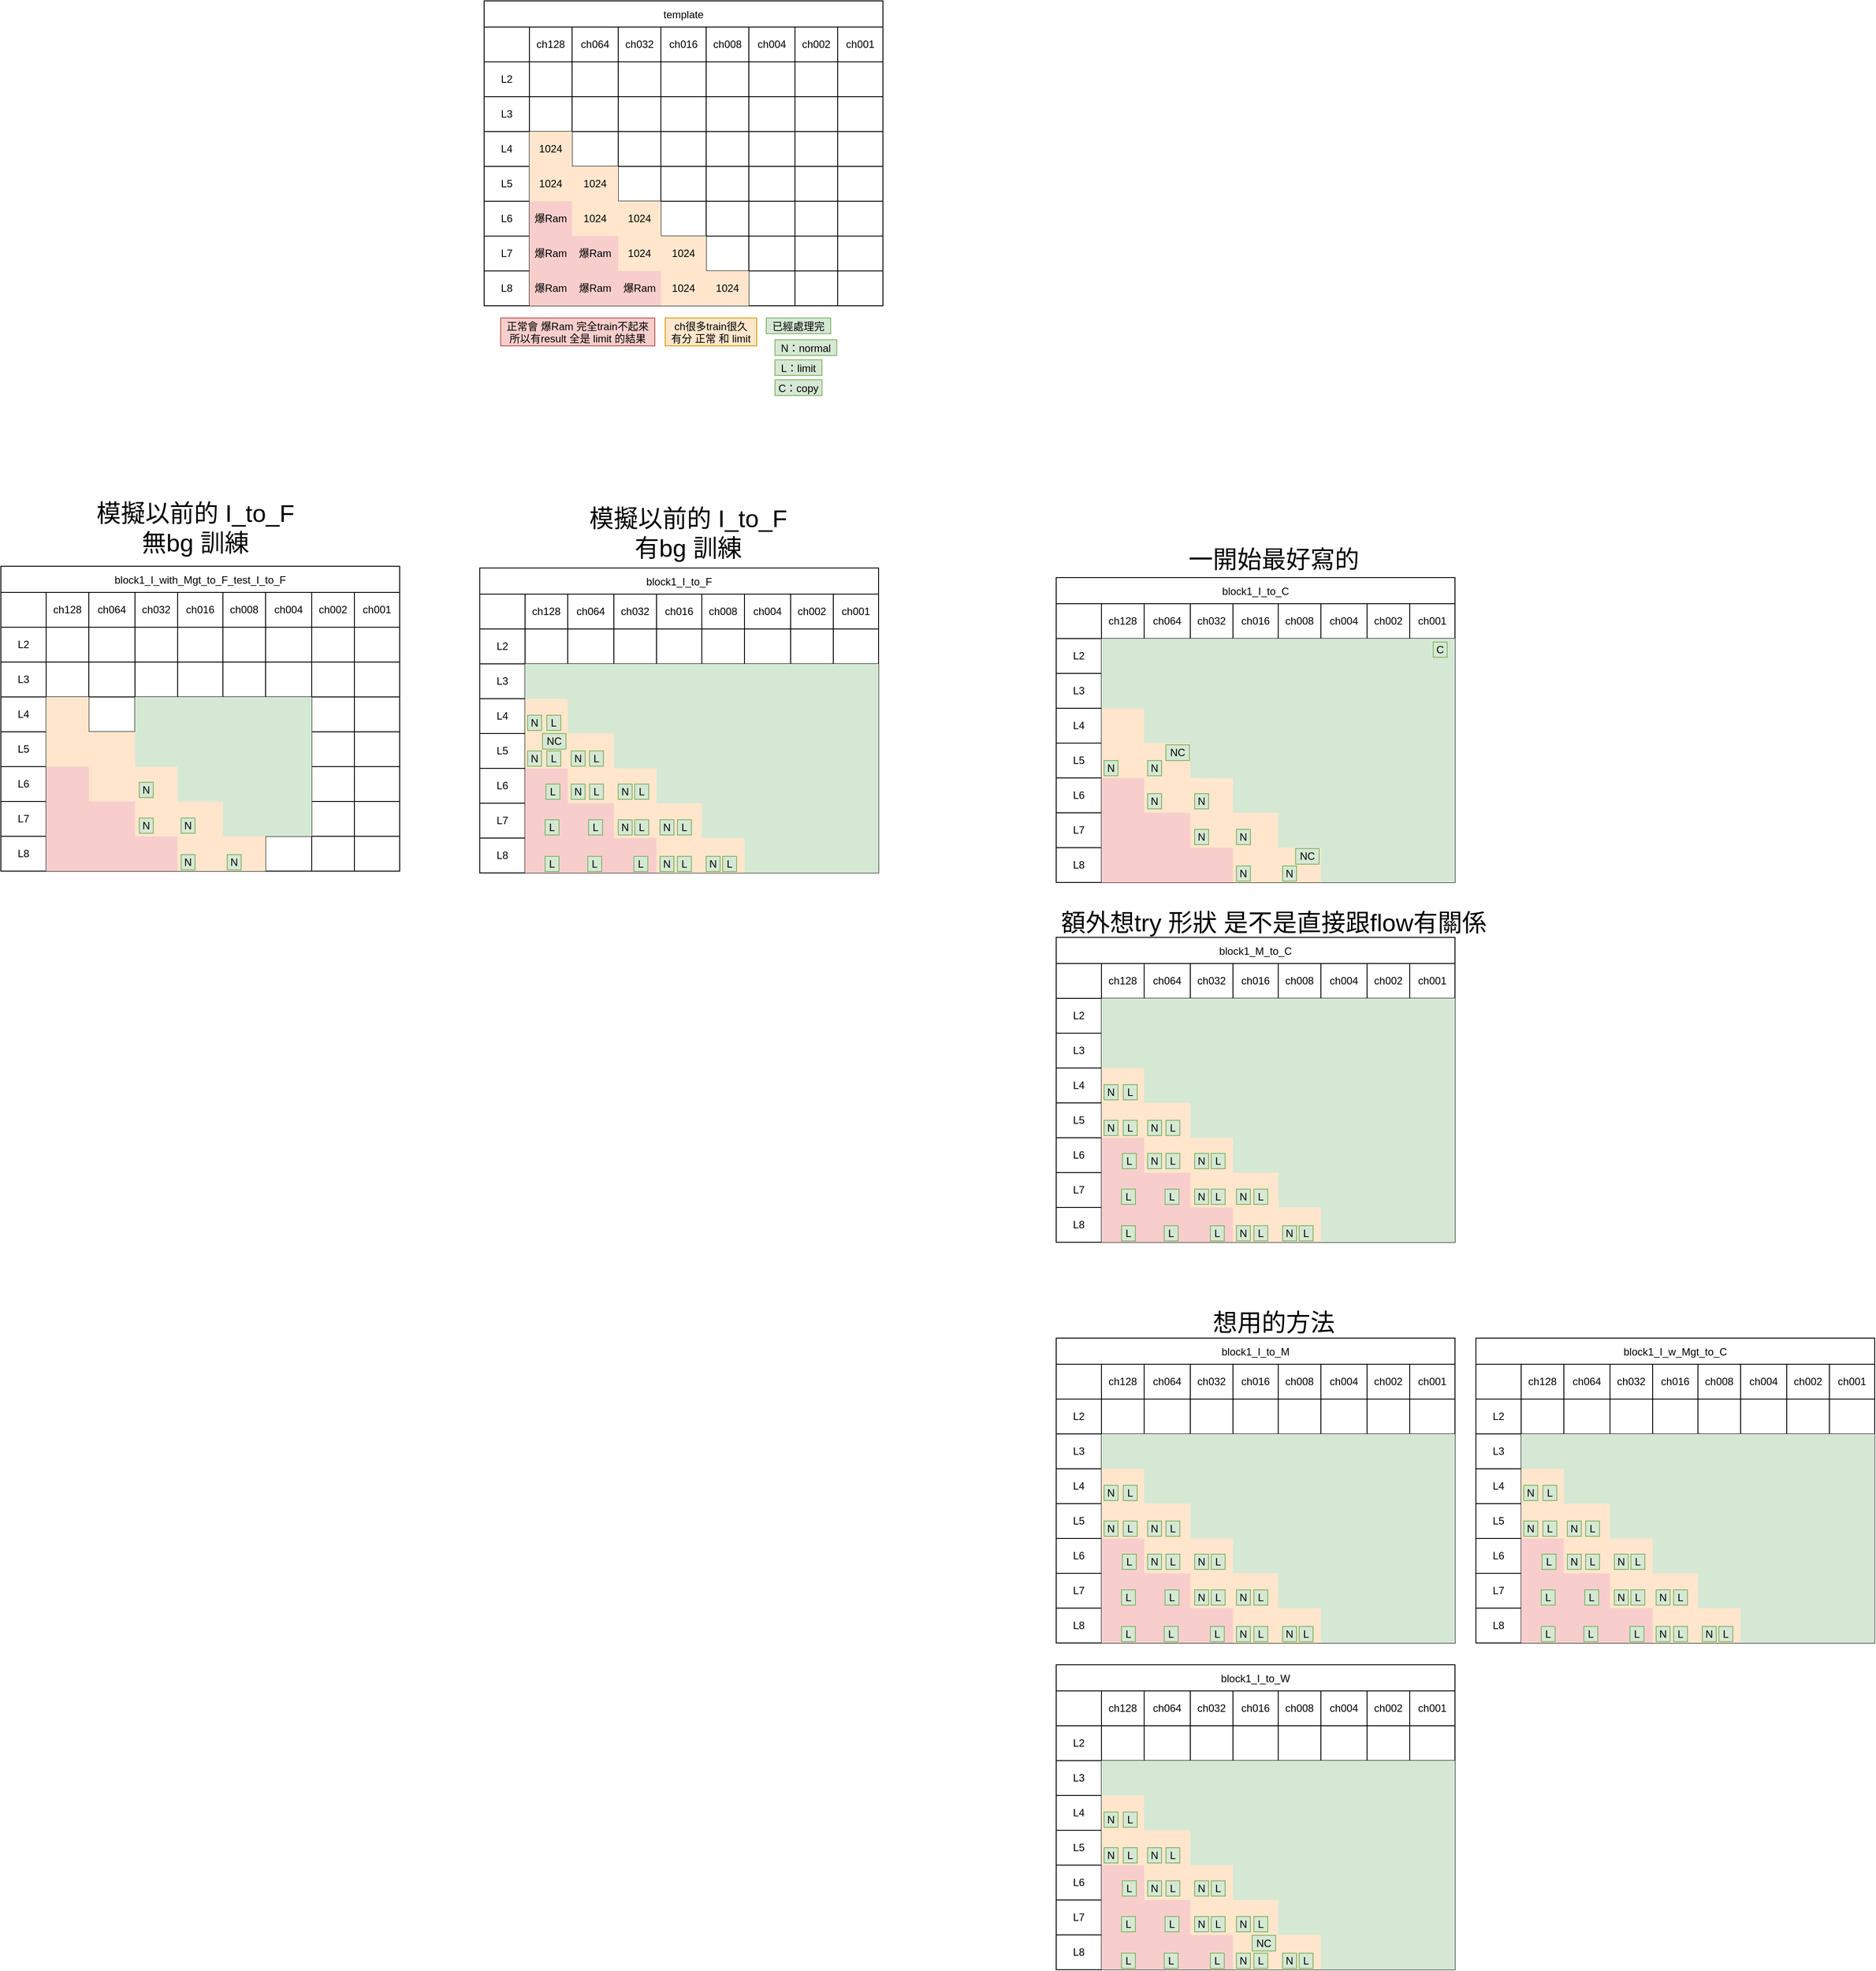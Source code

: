 <mxfile version="15.4.0" type="device"><diagram id="ttBpg_D0avTCSgQZl4tI" name="第1頁"><mxGraphModel dx="3022" dy="22" grid="0" gridSize="10" guides="1" tooltips="1" connect="1" arrows="1" fold="1" page="0" pageScale="1" pageWidth="827" pageHeight="1169" math="0" shadow="0"><root><mxCell id="0"/><mxCell id="1" parent="0"/><mxCell id="OAovmVBBaamAYLVzAYCJ-203" value="template" style="swimlane;fontStyle=0;childLayout=stackLayout;horizontal=1;startSize=30;horizontalStack=0;resizeParent=1;resizeParentMax=0;resizeLast=0;collapsible=1;marginBottom=0;" parent="1" vertex="1"><mxGeometry x="-947" y="1102" width="458" height="350" as="geometry"/></mxCell><mxCell id="OAovmVBBaamAYLVzAYCJ-204" value="" style="shape=table;startSize=0;container=1;collapsible=0;childLayout=tableLayout;" parent="OAovmVBBaamAYLVzAYCJ-203" vertex="1"><mxGeometry y="30" width="458" height="320" as="geometry"/></mxCell><mxCell id="OAovmVBBaamAYLVzAYCJ-205" value="" style="shape=partialRectangle;collapsible=0;dropTarget=0;pointerEvents=0;fillColor=none;top=0;left=0;bottom=0;right=0;points=[[0,0.5],[1,0.5]];portConstraint=eastwest;" parent="OAovmVBBaamAYLVzAYCJ-204" vertex="1"><mxGeometry width="458" height="40" as="geometry"/></mxCell><mxCell id="OAovmVBBaamAYLVzAYCJ-206" value="" style="shape=partialRectangle;html=1;whiteSpace=wrap;connectable=0;overflow=hidden;fillColor=none;top=0;left=0;bottom=0;right=0;pointerEvents=1;" parent="OAovmVBBaamAYLVzAYCJ-205" vertex="1"><mxGeometry width="52" height="40" as="geometry"><mxRectangle width="52" height="40" as="alternateBounds"/></mxGeometry></mxCell><mxCell id="OAovmVBBaamAYLVzAYCJ-207" value="ch128" style="shape=partialRectangle;html=1;whiteSpace=wrap;connectable=0;overflow=hidden;fillColor=none;top=0;left=0;bottom=0;right=0;pointerEvents=1;" parent="OAovmVBBaamAYLVzAYCJ-205" vertex="1"><mxGeometry x="52" width="49" height="40" as="geometry"><mxRectangle width="49" height="40" as="alternateBounds"/></mxGeometry></mxCell><mxCell id="OAovmVBBaamAYLVzAYCJ-208" value="&lt;span&gt;ch064&lt;/span&gt;" style="shape=partialRectangle;html=1;whiteSpace=wrap;connectable=0;overflow=hidden;fillColor=none;top=0;left=0;bottom=0;right=0;pointerEvents=1;" parent="OAovmVBBaamAYLVzAYCJ-205" vertex="1"><mxGeometry x="101" width="53" height="40" as="geometry"><mxRectangle width="53" height="40" as="alternateBounds"/></mxGeometry></mxCell><mxCell id="OAovmVBBaamAYLVzAYCJ-209" value="ch032" style="shape=partialRectangle;html=1;whiteSpace=wrap;connectable=0;overflow=hidden;fillColor=none;top=0;left=0;bottom=0;right=0;pointerEvents=1;" parent="OAovmVBBaamAYLVzAYCJ-205" vertex="1"><mxGeometry x="154" width="49" height="40" as="geometry"><mxRectangle width="49" height="40" as="alternateBounds"/></mxGeometry></mxCell><mxCell id="OAovmVBBaamAYLVzAYCJ-210" value="&lt;span&gt;ch016&lt;/span&gt;" style="shape=partialRectangle;html=1;whiteSpace=wrap;connectable=0;overflow=hidden;fillColor=none;top=0;left=0;bottom=0;right=0;pointerEvents=1;" parent="OAovmVBBaamAYLVzAYCJ-205" vertex="1"><mxGeometry x="203" width="52" height="40" as="geometry"><mxRectangle width="52" height="40" as="alternateBounds"/></mxGeometry></mxCell><mxCell id="OAovmVBBaamAYLVzAYCJ-211" value="&lt;span&gt;ch008&lt;/span&gt;" style="shape=partialRectangle;html=1;whiteSpace=wrap;connectable=0;overflow=hidden;fillColor=none;top=0;left=0;bottom=0;right=0;pointerEvents=1;" parent="OAovmVBBaamAYLVzAYCJ-205" vertex="1"><mxGeometry x="255" width="49" height="40" as="geometry"><mxRectangle width="49" height="40" as="alternateBounds"/></mxGeometry></mxCell><mxCell id="OAovmVBBaamAYLVzAYCJ-212" value="&lt;span&gt;ch004&lt;/span&gt;" style="shape=partialRectangle;html=1;whiteSpace=wrap;connectable=0;overflow=hidden;fillColor=none;top=0;left=0;bottom=0;right=0;pointerEvents=1;" parent="OAovmVBBaamAYLVzAYCJ-205" vertex="1"><mxGeometry x="304" width="53" height="40" as="geometry"><mxRectangle width="53" height="40" as="alternateBounds"/></mxGeometry></mxCell><mxCell id="OAovmVBBaamAYLVzAYCJ-213" value="&lt;span&gt;ch002&lt;/span&gt;" style="shape=partialRectangle;html=1;whiteSpace=wrap;connectable=0;overflow=hidden;fillColor=none;top=0;left=0;bottom=0;right=0;pointerEvents=1;" parent="OAovmVBBaamAYLVzAYCJ-205" vertex="1"><mxGeometry x="357" width="49" height="40" as="geometry"><mxRectangle width="49" height="40" as="alternateBounds"/></mxGeometry></mxCell><mxCell id="OAovmVBBaamAYLVzAYCJ-214" value="&lt;span&gt;ch001&lt;/span&gt;" style="shape=partialRectangle;html=1;whiteSpace=wrap;connectable=0;overflow=hidden;fillColor=none;top=0;left=0;bottom=0;right=0;pointerEvents=1;" parent="OAovmVBBaamAYLVzAYCJ-205" vertex="1"><mxGeometry x="406" width="52" height="40" as="geometry"><mxRectangle width="52" height="40" as="alternateBounds"/></mxGeometry></mxCell><mxCell id="SGtg_2sEhVn08qvNn9ks-85" style="shape=partialRectangle;collapsible=0;dropTarget=0;pointerEvents=0;fillColor=none;top=0;left=0;bottom=0;right=0;points=[[0,0.5],[1,0.5]];portConstraint=eastwest;" vertex="1" parent="OAovmVBBaamAYLVzAYCJ-204"><mxGeometry y="40" width="458" height="40" as="geometry"/></mxCell><mxCell id="SGtg_2sEhVn08qvNn9ks-86" value="L2" style="shape=partialRectangle;html=1;whiteSpace=wrap;connectable=0;overflow=hidden;fillColor=none;top=0;left=0;bottom=0;right=0;pointerEvents=1;" vertex="1" parent="SGtg_2sEhVn08qvNn9ks-85"><mxGeometry width="52" height="40" as="geometry"><mxRectangle width="52" height="40" as="alternateBounds"/></mxGeometry></mxCell><mxCell id="SGtg_2sEhVn08qvNn9ks-87" style="shape=partialRectangle;html=1;whiteSpace=wrap;connectable=0;overflow=hidden;fillColor=none;top=0;left=0;bottom=0;right=0;pointerEvents=1;" vertex="1" parent="SGtg_2sEhVn08qvNn9ks-85"><mxGeometry x="52" width="49" height="40" as="geometry"><mxRectangle width="49" height="40" as="alternateBounds"/></mxGeometry></mxCell><mxCell id="SGtg_2sEhVn08qvNn9ks-88" style="shape=partialRectangle;html=1;whiteSpace=wrap;connectable=0;overflow=hidden;fillColor=none;top=0;left=0;bottom=0;right=0;pointerEvents=1;" vertex="1" parent="SGtg_2sEhVn08qvNn9ks-85"><mxGeometry x="101" width="53" height="40" as="geometry"><mxRectangle width="53" height="40" as="alternateBounds"/></mxGeometry></mxCell><mxCell id="SGtg_2sEhVn08qvNn9ks-89" style="shape=partialRectangle;html=1;whiteSpace=wrap;connectable=0;overflow=hidden;fillColor=none;top=0;left=0;bottom=0;right=0;pointerEvents=1;" vertex="1" parent="SGtg_2sEhVn08qvNn9ks-85"><mxGeometry x="154" width="49" height="40" as="geometry"><mxRectangle width="49" height="40" as="alternateBounds"/></mxGeometry></mxCell><mxCell id="SGtg_2sEhVn08qvNn9ks-90" style="shape=partialRectangle;html=1;whiteSpace=wrap;connectable=0;overflow=hidden;fillColor=none;top=0;left=0;bottom=0;right=0;pointerEvents=1;" vertex="1" parent="SGtg_2sEhVn08qvNn9ks-85"><mxGeometry x="203" width="52" height="40" as="geometry"><mxRectangle width="52" height="40" as="alternateBounds"/></mxGeometry></mxCell><mxCell id="SGtg_2sEhVn08qvNn9ks-91" style="shape=partialRectangle;html=1;whiteSpace=wrap;connectable=0;overflow=hidden;fillColor=none;top=0;left=0;bottom=0;right=0;pointerEvents=1;" vertex="1" parent="SGtg_2sEhVn08qvNn9ks-85"><mxGeometry x="255" width="49" height="40" as="geometry"><mxRectangle width="49" height="40" as="alternateBounds"/></mxGeometry></mxCell><mxCell id="SGtg_2sEhVn08qvNn9ks-92" style="shape=partialRectangle;html=1;whiteSpace=wrap;connectable=0;overflow=hidden;fillColor=none;top=0;left=0;bottom=0;right=0;pointerEvents=1;" vertex="1" parent="SGtg_2sEhVn08qvNn9ks-85"><mxGeometry x="304" width="53" height="40" as="geometry"><mxRectangle width="53" height="40" as="alternateBounds"/></mxGeometry></mxCell><mxCell id="SGtg_2sEhVn08qvNn9ks-93" style="shape=partialRectangle;html=1;whiteSpace=wrap;connectable=0;overflow=hidden;fillColor=none;top=0;left=0;bottom=0;right=0;pointerEvents=1;" vertex="1" parent="SGtg_2sEhVn08qvNn9ks-85"><mxGeometry x="357" width="49" height="40" as="geometry"><mxRectangle width="49" height="40" as="alternateBounds"/></mxGeometry></mxCell><mxCell id="SGtg_2sEhVn08qvNn9ks-94" style="shape=partialRectangle;html=1;whiteSpace=wrap;connectable=0;overflow=hidden;fillColor=none;top=0;left=0;bottom=0;right=0;pointerEvents=1;" vertex="1" parent="SGtg_2sEhVn08qvNn9ks-85"><mxGeometry x="406" width="52" height="40" as="geometry"><mxRectangle width="52" height="40" as="alternateBounds"/></mxGeometry></mxCell><mxCell id="OAovmVBBaamAYLVzAYCJ-215" value="" style="shape=partialRectangle;collapsible=0;dropTarget=0;pointerEvents=0;fillColor=none;top=0;left=0;bottom=0;right=0;points=[[0,0.5],[1,0.5]];portConstraint=eastwest;" parent="OAovmVBBaamAYLVzAYCJ-204" vertex="1"><mxGeometry y="80" width="458" height="40" as="geometry"/></mxCell><mxCell id="OAovmVBBaamAYLVzAYCJ-216" value="&lt;span style=&quot;background-color: rgb(255 , 255 , 255)&quot;&gt;L3&lt;/span&gt;" style="shape=partialRectangle;html=1;whiteSpace=wrap;connectable=0;overflow=hidden;fillColor=none;top=0;left=0;bottom=0;right=0;pointerEvents=1;" parent="OAovmVBBaamAYLVzAYCJ-215" vertex="1"><mxGeometry width="52" height="40" as="geometry"><mxRectangle width="52" height="40" as="alternateBounds"/></mxGeometry></mxCell><mxCell id="OAovmVBBaamAYLVzAYCJ-217" value="" style="shape=partialRectangle;html=1;whiteSpace=wrap;connectable=0;overflow=hidden;fillColor=none;top=0;left=0;bottom=0;right=0;pointerEvents=1;" parent="OAovmVBBaamAYLVzAYCJ-215" vertex="1"><mxGeometry x="52" width="49" height="40" as="geometry"><mxRectangle width="49" height="40" as="alternateBounds"/></mxGeometry></mxCell><mxCell id="OAovmVBBaamAYLVzAYCJ-218" value="" style="shape=partialRectangle;html=1;whiteSpace=wrap;connectable=0;overflow=hidden;fillColor=none;top=0;left=0;bottom=0;right=0;pointerEvents=1;" parent="OAovmVBBaamAYLVzAYCJ-215" vertex="1"><mxGeometry x="101" width="53" height="40" as="geometry"><mxRectangle width="53" height="40" as="alternateBounds"/></mxGeometry></mxCell><mxCell id="OAovmVBBaamAYLVzAYCJ-219" value="" style="shape=partialRectangle;html=1;whiteSpace=wrap;connectable=0;overflow=hidden;fillColor=none;top=0;left=0;bottom=0;right=0;pointerEvents=1;" parent="OAovmVBBaamAYLVzAYCJ-215" vertex="1"><mxGeometry x="154" width="49" height="40" as="geometry"><mxRectangle width="49" height="40" as="alternateBounds"/></mxGeometry></mxCell><mxCell id="OAovmVBBaamAYLVzAYCJ-220" value="" style="shape=partialRectangle;html=1;whiteSpace=wrap;connectable=0;overflow=hidden;fillColor=none;top=0;left=0;bottom=0;right=0;pointerEvents=1;" parent="OAovmVBBaamAYLVzAYCJ-215" vertex="1"><mxGeometry x="203" width="52" height="40" as="geometry"><mxRectangle width="52" height="40" as="alternateBounds"/></mxGeometry></mxCell><mxCell id="OAovmVBBaamAYLVzAYCJ-221" value="" style="shape=partialRectangle;html=1;whiteSpace=wrap;connectable=0;overflow=hidden;fillColor=none;top=0;left=0;bottom=0;right=0;pointerEvents=1;" parent="OAovmVBBaamAYLVzAYCJ-215" vertex="1"><mxGeometry x="255" width="49" height="40" as="geometry"><mxRectangle width="49" height="40" as="alternateBounds"/></mxGeometry></mxCell><mxCell id="OAovmVBBaamAYLVzAYCJ-222" value="" style="shape=partialRectangle;html=1;whiteSpace=wrap;connectable=0;overflow=hidden;fillColor=none;top=0;left=0;bottom=0;right=0;pointerEvents=1;" parent="OAovmVBBaamAYLVzAYCJ-215" vertex="1"><mxGeometry x="304" width="53" height="40" as="geometry"><mxRectangle width="53" height="40" as="alternateBounds"/></mxGeometry></mxCell><mxCell id="OAovmVBBaamAYLVzAYCJ-223" value="" style="shape=partialRectangle;html=1;whiteSpace=wrap;connectable=0;overflow=hidden;fillColor=none;top=0;left=0;bottom=0;right=0;pointerEvents=1;" parent="OAovmVBBaamAYLVzAYCJ-215" vertex="1"><mxGeometry x="357" width="49" height="40" as="geometry"><mxRectangle width="49" height="40" as="alternateBounds"/></mxGeometry></mxCell><mxCell id="OAovmVBBaamAYLVzAYCJ-224" value="" style="shape=partialRectangle;html=1;whiteSpace=wrap;connectable=0;overflow=hidden;fillColor=none;top=0;left=0;bottom=0;right=0;pointerEvents=1;" parent="OAovmVBBaamAYLVzAYCJ-215" vertex="1"><mxGeometry x="406" width="52" height="40" as="geometry"><mxRectangle width="52" height="40" as="alternateBounds"/></mxGeometry></mxCell><mxCell id="OAovmVBBaamAYLVzAYCJ-225" value="" style="shape=partialRectangle;collapsible=0;dropTarget=0;pointerEvents=0;fillColor=none;top=0;left=0;bottom=0;right=0;points=[[0,0.5],[1,0.5]];portConstraint=eastwest;" parent="OAovmVBBaamAYLVzAYCJ-204" vertex="1"><mxGeometry y="120" width="458" height="40" as="geometry"/></mxCell><mxCell id="OAovmVBBaamAYLVzAYCJ-226" value="&lt;span style=&quot;background-color: rgb(255 , 255 , 255)&quot;&gt;L4&lt;/span&gt;" style="shape=partialRectangle;html=1;whiteSpace=wrap;connectable=0;overflow=hidden;fillColor=none;top=0;left=0;bottom=0;right=0;pointerEvents=1;" parent="OAovmVBBaamAYLVzAYCJ-225" vertex="1"><mxGeometry width="52" height="40" as="geometry"><mxRectangle width="52" height="40" as="alternateBounds"/></mxGeometry></mxCell><mxCell id="OAovmVBBaamAYLVzAYCJ-227" value="&lt;span&gt;1024&lt;/span&gt;" style="shape=partialRectangle;html=1;whiteSpace=wrap;connectable=0;overflow=hidden;fillColor=#ffe6cc;top=0;left=0;bottom=0;right=0;pointerEvents=1;strokeColor=#d79b00;" parent="OAovmVBBaamAYLVzAYCJ-225" vertex="1"><mxGeometry x="52" width="49" height="40" as="geometry"><mxRectangle width="49" height="40" as="alternateBounds"/></mxGeometry></mxCell><mxCell id="OAovmVBBaamAYLVzAYCJ-228" value="" style="shape=partialRectangle;html=1;whiteSpace=wrap;connectable=0;overflow=hidden;top=0;left=0;bottom=0;right=0;pointerEvents=1;fillColor=none;" parent="OAovmVBBaamAYLVzAYCJ-225" vertex="1"><mxGeometry x="101" width="53" height="40" as="geometry"><mxRectangle width="53" height="40" as="alternateBounds"/></mxGeometry></mxCell><mxCell id="OAovmVBBaamAYLVzAYCJ-229" value="" style="shape=partialRectangle;html=1;whiteSpace=wrap;connectable=0;overflow=hidden;fillColor=none;top=0;left=0;bottom=0;right=0;pointerEvents=1;" parent="OAovmVBBaamAYLVzAYCJ-225" vertex="1"><mxGeometry x="154" width="49" height="40" as="geometry"><mxRectangle width="49" height="40" as="alternateBounds"/></mxGeometry></mxCell><mxCell id="OAovmVBBaamAYLVzAYCJ-230" value="" style="shape=partialRectangle;html=1;whiteSpace=wrap;connectable=0;overflow=hidden;fillColor=none;top=0;left=0;bottom=0;right=0;pointerEvents=1;" parent="OAovmVBBaamAYLVzAYCJ-225" vertex="1"><mxGeometry x="203" width="52" height="40" as="geometry"><mxRectangle width="52" height="40" as="alternateBounds"/></mxGeometry></mxCell><mxCell id="OAovmVBBaamAYLVzAYCJ-231" value="" style="shape=partialRectangle;html=1;whiteSpace=wrap;connectable=0;overflow=hidden;fillColor=none;top=0;left=0;bottom=0;right=0;pointerEvents=1;" parent="OAovmVBBaamAYLVzAYCJ-225" vertex="1"><mxGeometry x="255" width="49" height="40" as="geometry"><mxRectangle width="49" height="40" as="alternateBounds"/></mxGeometry></mxCell><mxCell id="OAovmVBBaamAYLVzAYCJ-232" value="" style="shape=partialRectangle;html=1;whiteSpace=wrap;connectable=0;overflow=hidden;fillColor=none;top=0;left=0;bottom=0;right=0;pointerEvents=1;" parent="OAovmVBBaamAYLVzAYCJ-225" vertex="1"><mxGeometry x="304" width="53" height="40" as="geometry"><mxRectangle width="53" height="40" as="alternateBounds"/></mxGeometry></mxCell><mxCell id="OAovmVBBaamAYLVzAYCJ-233" value="" style="shape=partialRectangle;html=1;whiteSpace=wrap;connectable=0;overflow=hidden;fillColor=none;top=0;left=0;bottom=0;right=0;pointerEvents=1;" parent="OAovmVBBaamAYLVzAYCJ-225" vertex="1"><mxGeometry x="357" width="49" height="40" as="geometry"><mxRectangle width="49" height="40" as="alternateBounds"/></mxGeometry></mxCell><mxCell id="OAovmVBBaamAYLVzAYCJ-234" value="" style="shape=partialRectangle;html=1;whiteSpace=wrap;connectable=0;overflow=hidden;fillColor=none;top=0;left=0;bottom=0;right=0;pointerEvents=1;" parent="OAovmVBBaamAYLVzAYCJ-225" vertex="1"><mxGeometry x="406" width="52" height="40" as="geometry"><mxRectangle width="52" height="40" as="alternateBounds"/></mxGeometry></mxCell><mxCell id="OAovmVBBaamAYLVzAYCJ-235" value="" style="shape=partialRectangle;collapsible=0;dropTarget=0;pointerEvents=0;fillColor=none;top=0;left=0;bottom=0;right=0;points=[[0,0.5],[1,0.5]];portConstraint=eastwest;" parent="OAovmVBBaamAYLVzAYCJ-204" vertex="1"><mxGeometry y="160" width="458" height="40" as="geometry"/></mxCell><mxCell id="OAovmVBBaamAYLVzAYCJ-236" value="&lt;span style=&quot;background-color: rgb(255 , 255 , 255)&quot;&gt;L5&lt;/span&gt;" style="shape=partialRectangle;html=1;whiteSpace=wrap;connectable=0;overflow=hidden;fillColor=none;top=0;left=0;bottom=0;right=0;pointerEvents=1;" parent="OAovmVBBaamAYLVzAYCJ-235" vertex="1"><mxGeometry width="52" height="40" as="geometry"><mxRectangle width="52" height="40" as="alternateBounds"/></mxGeometry></mxCell><mxCell id="OAovmVBBaamAYLVzAYCJ-237" value="&lt;span&gt;1024&lt;/span&gt;" style="shape=partialRectangle;html=1;whiteSpace=wrap;connectable=0;overflow=hidden;fillColor=#ffe6cc;top=0;left=0;bottom=0;right=0;pointerEvents=1;strokeColor=#d79b00;" parent="OAovmVBBaamAYLVzAYCJ-235" vertex="1"><mxGeometry x="52" width="49" height="40" as="geometry"><mxRectangle width="49" height="40" as="alternateBounds"/></mxGeometry></mxCell><mxCell id="OAovmVBBaamAYLVzAYCJ-238" value="&lt;span&gt;1024&lt;/span&gt;" style="shape=partialRectangle;html=1;whiteSpace=wrap;connectable=0;overflow=hidden;fillColor=#ffe6cc;top=0;left=0;bottom=0;right=0;pointerEvents=1;strokeColor=#d79b00;" parent="OAovmVBBaamAYLVzAYCJ-235" vertex="1"><mxGeometry x="101" width="53" height="40" as="geometry"><mxRectangle width="53" height="40" as="alternateBounds"/></mxGeometry></mxCell><mxCell id="OAovmVBBaamAYLVzAYCJ-239" value="" style="shape=partialRectangle;html=1;whiteSpace=wrap;connectable=0;overflow=hidden;top=0;left=0;bottom=0;right=0;pointerEvents=1;fillColor=none;" parent="OAovmVBBaamAYLVzAYCJ-235" vertex="1"><mxGeometry x="154" width="49" height="40" as="geometry"><mxRectangle width="49" height="40" as="alternateBounds"/></mxGeometry></mxCell><mxCell id="OAovmVBBaamAYLVzAYCJ-240" value="" style="shape=partialRectangle;html=1;whiteSpace=wrap;connectable=0;overflow=hidden;fillColor=none;top=0;left=0;bottom=0;right=0;pointerEvents=1;" parent="OAovmVBBaamAYLVzAYCJ-235" vertex="1"><mxGeometry x="203" width="52" height="40" as="geometry"><mxRectangle width="52" height="40" as="alternateBounds"/></mxGeometry></mxCell><mxCell id="OAovmVBBaamAYLVzAYCJ-241" value="" style="shape=partialRectangle;html=1;whiteSpace=wrap;connectable=0;overflow=hidden;fillColor=none;top=0;left=0;bottom=0;right=0;pointerEvents=1;" parent="OAovmVBBaamAYLVzAYCJ-235" vertex="1"><mxGeometry x="255" width="49" height="40" as="geometry"><mxRectangle width="49" height="40" as="alternateBounds"/></mxGeometry></mxCell><mxCell id="OAovmVBBaamAYLVzAYCJ-242" value="" style="shape=partialRectangle;html=1;whiteSpace=wrap;connectable=0;overflow=hidden;fillColor=none;top=0;left=0;bottom=0;right=0;pointerEvents=1;" parent="OAovmVBBaamAYLVzAYCJ-235" vertex="1"><mxGeometry x="304" width="53" height="40" as="geometry"><mxRectangle width="53" height="40" as="alternateBounds"/></mxGeometry></mxCell><mxCell id="OAovmVBBaamAYLVzAYCJ-243" value="" style="shape=partialRectangle;html=1;whiteSpace=wrap;connectable=0;overflow=hidden;fillColor=none;top=0;left=0;bottom=0;right=0;pointerEvents=1;" parent="OAovmVBBaamAYLVzAYCJ-235" vertex="1"><mxGeometry x="357" width="49" height="40" as="geometry"><mxRectangle width="49" height="40" as="alternateBounds"/></mxGeometry></mxCell><mxCell id="OAovmVBBaamAYLVzAYCJ-244" value="" style="shape=partialRectangle;html=1;whiteSpace=wrap;connectable=0;overflow=hidden;fillColor=none;top=0;left=0;bottom=0;right=0;pointerEvents=1;" parent="OAovmVBBaamAYLVzAYCJ-235" vertex="1"><mxGeometry x="406" width="52" height="40" as="geometry"><mxRectangle width="52" height="40" as="alternateBounds"/></mxGeometry></mxCell><mxCell id="OAovmVBBaamAYLVzAYCJ-245" value="" style="shape=partialRectangle;collapsible=0;dropTarget=0;pointerEvents=0;fillColor=none;top=0;left=0;bottom=0;right=0;points=[[0,0.5],[1,0.5]];portConstraint=eastwest;" parent="OAovmVBBaamAYLVzAYCJ-204" vertex="1"><mxGeometry y="200" width="458" height="40" as="geometry"/></mxCell><mxCell id="OAovmVBBaamAYLVzAYCJ-246" value="&lt;span style=&quot;background-color: rgb(255 , 255 , 255)&quot;&gt;L6&lt;/span&gt;" style="shape=partialRectangle;html=1;whiteSpace=wrap;connectable=0;overflow=hidden;fillColor=none;top=0;left=0;bottom=0;right=0;pointerEvents=1;" parent="OAovmVBBaamAYLVzAYCJ-245" vertex="1"><mxGeometry width="52" height="40" as="geometry"><mxRectangle width="52" height="40" as="alternateBounds"/></mxGeometry></mxCell><mxCell id="OAovmVBBaamAYLVzAYCJ-247" value="&lt;span&gt;爆Ram&lt;/span&gt;" style="shape=partialRectangle;html=1;whiteSpace=wrap;connectable=0;overflow=hidden;fillColor=#f8cecc;top=0;left=0;bottom=0;right=0;pointerEvents=1;strokeColor=#b85450;" parent="OAovmVBBaamAYLVzAYCJ-245" vertex="1"><mxGeometry x="52" width="49" height="40" as="geometry"><mxRectangle width="49" height="40" as="alternateBounds"/></mxGeometry></mxCell><mxCell id="OAovmVBBaamAYLVzAYCJ-248" value="&lt;span&gt;1024&lt;/span&gt;" style="shape=partialRectangle;html=1;whiteSpace=wrap;connectable=0;overflow=hidden;fillColor=#ffe6cc;top=0;left=0;bottom=0;right=0;pointerEvents=1;strokeColor=#d79b00;" parent="OAovmVBBaamAYLVzAYCJ-245" vertex="1"><mxGeometry x="101" width="53" height="40" as="geometry"><mxRectangle width="53" height="40" as="alternateBounds"/></mxGeometry></mxCell><mxCell id="OAovmVBBaamAYLVzAYCJ-249" value="&lt;span&gt;1024&lt;/span&gt;" style="shape=partialRectangle;html=1;whiteSpace=wrap;connectable=0;overflow=hidden;fillColor=#ffe6cc;top=0;left=0;bottom=0;right=0;pointerEvents=1;strokeColor=#d79b00;" parent="OAovmVBBaamAYLVzAYCJ-245" vertex="1"><mxGeometry x="154" width="49" height="40" as="geometry"><mxRectangle width="49" height="40" as="alternateBounds"/></mxGeometry></mxCell><mxCell id="OAovmVBBaamAYLVzAYCJ-250" value="" style="shape=partialRectangle;html=1;whiteSpace=wrap;connectable=0;overflow=hidden;top=0;left=0;bottom=0;right=0;pointerEvents=1;fillColor=none;" parent="OAovmVBBaamAYLVzAYCJ-245" vertex="1"><mxGeometry x="203" width="52" height="40" as="geometry"><mxRectangle width="52" height="40" as="alternateBounds"/></mxGeometry></mxCell><mxCell id="OAovmVBBaamAYLVzAYCJ-251" value="" style="shape=partialRectangle;html=1;whiteSpace=wrap;connectable=0;overflow=hidden;fillColor=none;top=0;left=0;bottom=0;right=0;pointerEvents=1;" parent="OAovmVBBaamAYLVzAYCJ-245" vertex="1"><mxGeometry x="255" width="49" height="40" as="geometry"><mxRectangle width="49" height="40" as="alternateBounds"/></mxGeometry></mxCell><mxCell id="OAovmVBBaamAYLVzAYCJ-252" value="" style="shape=partialRectangle;html=1;whiteSpace=wrap;connectable=0;overflow=hidden;fillColor=none;top=0;left=0;bottom=0;right=0;pointerEvents=1;" parent="OAovmVBBaamAYLVzAYCJ-245" vertex="1"><mxGeometry x="304" width="53" height="40" as="geometry"><mxRectangle width="53" height="40" as="alternateBounds"/></mxGeometry></mxCell><mxCell id="OAovmVBBaamAYLVzAYCJ-253" value="" style="shape=partialRectangle;html=1;whiteSpace=wrap;connectable=0;overflow=hidden;fillColor=none;top=0;left=0;bottom=0;right=0;pointerEvents=1;" parent="OAovmVBBaamAYLVzAYCJ-245" vertex="1"><mxGeometry x="357" width="49" height="40" as="geometry"><mxRectangle width="49" height="40" as="alternateBounds"/></mxGeometry></mxCell><mxCell id="OAovmVBBaamAYLVzAYCJ-254" value="" style="shape=partialRectangle;html=1;whiteSpace=wrap;connectable=0;overflow=hidden;fillColor=none;top=0;left=0;bottom=0;right=0;pointerEvents=1;" parent="OAovmVBBaamAYLVzAYCJ-245" vertex="1"><mxGeometry x="406" width="52" height="40" as="geometry"><mxRectangle width="52" height="40" as="alternateBounds"/></mxGeometry></mxCell><mxCell id="OAovmVBBaamAYLVzAYCJ-255" value="" style="shape=partialRectangle;collapsible=0;dropTarget=0;pointerEvents=0;fillColor=none;top=0;left=0;bottom=0;right=0;points=[[0,0.5],[1,0.5]];portConstraint=eastwest;" parent="OAovmVBBaamAYLVzAYCJ-204" vertex="1"><mxGeometry y="240" width="458" height="40" as="geometry"/></mxCell><mxCell id="OAovmVBBaamAYLVzAYCJ-256" value="&lt;span style=&quot;background-color: rgb(255 , 255 , 255)&quot;&gt;L7&lt;/span&gt;" style="shape=partialRectangle;html=1;whiteSpace=wrap;connectable=0;overflow=hidden;fillColor=none;top=0;left=0;bottom=0;right=0;pointerEvents=1;" parent="OAovmVBBaamAYLVzAYCJ-255" vertex="1"><mxGeometry width="52" height="40" as="geometry"><mxRectangle width="52" height="40" as="alternateBounds"/></mxGeometry></mxCell><mxCell id="OAovmVBBaamAYLVzAYCJ-257" value="&lt;span&gt;爆Ram&lt;/span&gt;" style="shape=partialRectangle;html=1;whiteSpace=wrap;connectable=0;overflow=hidden;fillColor=#f8cecc;top=0;left=0;bottom=0;right=0;pointerEvents=1;strokeColor=#b85450;" parent="OAovmVBBaamAYLVzAYCJ-255" vertex="1"><mxGeometry x="52" width="49" height="40" as="geometry"><mxRectangle width="49" height="40" as="alternateBounds"/></mxGeometry></mxCell><mxCell id="OAovmVBBaamAYLVzAYCJ-258" value="&lt;span&gt;爆Ram&lt;/span&gt;" style="shape=partialRectangle;html=1;whiteSpace=wrap;connectable=0;overflow=hidden;fillColor=#f8cecc;top=0;left=0;bottom=0;right=0;pointerEvents=1;strokeColor=#b85450;" parent="OAovmVBBaamAYLVzAYCJ-255" vertex="1"><mxGeometry x="101" width="53" height="40" as="geometry"><mxRectangle width="53" height="40" as="alternateBounds"/></mxGeometry></mxCell><mxCell id="OAovmVBBaamAYLVzAYCJ-259" value="&lt;span&gt;1024&lt;/span&gt;" style="shape=partialRectangle;html=1;whiteSpace=wrap;connectable=0;overflow=hidden;fillColor=#ffe6cc;top=0;left=0;bottom=0;right=0;pointerEvents=1;strokeColor=#d79b00;" parent="OAovmVBBaamAYLVzAYCJ-255" vertex="1"><mxGeometry x="154" width="49" height="40" as="geometry"><mxRectangle width="49" height="40" as="alternateBounds"/></mxGeometry></mxCell><mxCell id="OAovmVBBaamAYLVzAYCJ-260" value="&lt;span&gt;1024&lt;/span&gt;" style="shape=partialRectangle;html=1;whiteSpace=wrap;connectable=0;overflow=hidden;fillColor=#ffe6cc;top=0;left=0;bottom=0;right=0;pointerEvents=1;strokeColor=#d79b00;" parent="OAovmVBBaamAYLVzAYCJ-255" vertex="1"><mxGeometry x="203" width="52" height="40" as="geometry"><mxRectangle width="52" height="40" as="alternateBounds"/></mxGeometry></mxCell><mxCell id="OAovmVBBaamAYLVzAYCJ-261" value="" style="shape=partialRectangle;html=1;whiteSpace=wrap;connectable=0;overflow=hidden;top=0;left=0;bottom=0;right=0;pointerEvents=1;strokeColor=default;fillColor=none;" parent="OAovmVBBaamAYLVzAYCJ-255" vertex="1"><mxGeometry x="255" width="49" height="40" as="geometry"><mxRectangle width="49" height="40" as="alternateBounds"/></mxGeometry></mxCell><mxCell id="OAovmVBBaamAYLVzAYCJ-262" value="" style="shape=partialRectangle;html=1;whiteSpace=wrap;connectable=0;overflow=hidden;fillColor=none;top=0;left=0;bottom=0;right=0;pointerEvents=1;" parent="OAovmVBBaamAYLVzAYCJ-255" vertex="1"><mxGeometry x="304" width="53" height="40" as="geometry"><mxRectangle width="53" height="40" as="alternateBounds"/></mxGeometry></mxCell><mxCell id="OAovmVBBaamAYLVzAYCJ-263" value="" style="shape=partialRectangle;html=1;whiteSpace=wrap;connectable=0;overflow=hidden;fillColor=none;top=0;left=0;bottom=0;right=0;pointerEvents=1;" parent="OAovmVBBaamAYLVzAYCJ-255" vertex="1"><mxGeometry x="357" width="49" height="40" as="geometry"><mxRectangle width="49" height="40" as="alternateBounds"/></mxGeometry></mxCell><mxCell id="OAovmVBBaamAYLVzAYCJ-264" value="" style="shape=partialRectangle;html=1;whiteSpace=wrap;connectable=0;overflow=hidden;fillColor=none;top=0;left=0;bottom=0;right=0;pointerEvents=1;" parent="OAovmVBBaamAYLVzAYCJ-255" vertex="1"><mxGeometry x="406" width="52" height="40" as="geometry"><mxRectangle width="52" height="40" as="alternateBounds"/></mxGeometry></mxCell><mxCell id="OAovmVBBaamAYLVzAYCJ-265" style="shape=partialRectangle;collapsible=0;dropTarget=0;pointerEvents=0;fillColor=none;top=0;left=0;bottom=0;right=0;points=[[0,0.5],[1,0.5]];portConstraint=eastwest;" parent="OAovmVBBaamAYLVzAYCJ-204" vertex="1"><mxGeometry y="280" width="458" height="40" as="geometry"/></mxCell><mxCell id="OAovmVBBaamAYLVzAYCJ-266" value="&lt;span style=&quot;background-color: rgb(255 , 255 , 255)&quot;&gt;L8&lt;/span&gt;" style="shape=partialRectangle;html=1;whiteSpace=wrap;connectable=0;overflow=hidden;fillColor=none;top=0;left=0;bottom=0;right=0;pointerEvents=1;" parent="OAovmVBBaamAYLVzAYCJ-265" vertex="1"><mxGeometry width="52" height="40" as="geometry"><mxRectangle width="52" height="40" as="alternateBounds"/></mxGeometry></mxCell><mxCell id="OAovmVBBaamAYLVzAYCJ-267" value="爆Ram" style="shape=partialRectangle;html=1;whiteSpace=wrap;connectable=0;overflow=hidden;fillColor=#f8cecc;top=0;left=0;bottom=0;right=0;pointerEvents=1;strokeColor=#b85450;" parent="OAovmVBBaamAYLVzAYCJ-265" vertex="1"><mxGeometry x="52" width="49" height="40" as="geometry"><mxRectangle width="49" height="40" as="alternateBounds"/></mxGeometry></mxCell><mxCell id="OAovmVBBaamAYLVzAYCJ-268" value="&lt;span&gt;爆Ram&lt;/span&gt;" style="shape=partialRectangle;html=1;whiteSpace=wrap;connectable=0;overflow=hidden;fillColor=#f8cecc;top=0;left=0;bottom=0;right=0;pointerEvents=1;strokeColor=#b85450;" parent="OAovmVBBaamAYLVzAYCJ-265" vertex="1"><mxGeometry x="101" width="53" height="40" as="geometry"><mxRectangle width="53" height="40" as="alternateBounds"/></mxGeometry></mxCell><mxCell id="OAovmVBBaamAYLVzAYCJ-269" value="&lt;span&gt;爆Ram&lt;/span&gt;" style="shape=partialRectangle;html=1;whiteSpace=wrap;connectable=0;overflow=hidden;fillColor=#f8cecc;top=0;left=0;bottom=0;right=0;pointerEvents=1;strokeColor=#b85450;" parent="OAovmVBBaamAYLVzAYCJ-265" vertex="1"><mxGeometry x="154" width="49" height="40" as="geometry"><mxRectangle width="49" height="40" as="alternateBounds"/></mxGeometry></mxCell><mxCell id="OAovmVBBaamAYLVzAYCJ-270" value="1024" style="shape=partialRectangle;html=1;whiteSpace=wrap;connectable=0;overflow=hidden;fillColor=#ffe6cc;top=0;left=0;bottom=0;right=0;pointerEvents=1;strokeColor=#d79b00;" parent="OAovmVBBaamAYLVzAYCJ-265" vertex="1"><mxGeometry x="203" width="52" height="40" as="geometry"><mxRectangle width="52" height="40" as="alternateBounds"/></mxGeometry></mxCell><mxCell id="OAovmVBBaamAYLVzAYCJ-271" value="&lt;span&gt;1024&lt;/span&gt;" style="shape=partialRectangle;html=1;whiteSpace=wrap;connectable=0;overflow=hidden;top=0;left=0;bottom=0;right=0;pointerEvents=1;strokeColor=#d79b00;fillColor=#ffe6cc;" parent="OAovmVBBaamAYLVzAYCJ-265" vertex="1"><mxGeometry x="255" width="49" height="40" as="geometry"><mxRectangle width="49" height="40" as="alternateBounds"/></mxGeometry></mxCell><mxCell id="OAovmVBBaamAYLVzAYCJ-272" style="shape=partialRectangle;html=1;whiteSpace=wrap;connectable=0;overflow=hidden;fillColor=none;top=0;left=0;bottom=0;right=0;pointerEvents=1;" parent="OAovmVBBaamAYLVzAYCJ-265" vertex="1"><mxGeometry x="304" width="53" height="40" as="geometry"><mxRectangle width="53" height="40" as="alternateBounds"/></mxGeometry></mxCell><mxCell id="OAovmVBBaamAYLVzAYCJ-273" style="shape=partialRectangle;html=1;whiteSpace=wrap;connectable=0;overflow=hidden;fillColor=none;top=0;left=0;bottom=0;right=0;pointerEvents=1;" parent="OAovmVBBaamAYLVzAYCJ-265" vertex="1"><mxGeometry x="357" width="49" height="40" as="geometry"><mxRectangle width="49" height="40" as="alternateBounds"/></mxGeometry></mxCell><mxCell id="OAovmVBBaamAYLVzAYCJ-274" style="shape=partialRectangle;html=1;whiteSpace=wrap;connectable=0;overflow=hidden;fillColor=none;top=0;left=0;bottom=0;right=0;pointerEvents=1;" parent="OAovmVBBaamAYLVzAYCJ-265" vertex="1"><mxGeometry x="406" width="52" height="40" as="geometry"><mxRectangle width="52" height="40" as="alternateBounds"/></mxGeometry></mxCell><mxCell id="OAovmVBBaamAYLVzAYCJ-366" value="正常會 爆Ram 完全train不起來&lt;br&gt;所以有result 全是 limit 的結果" style="rounded=0;whiteSpace=wrap;html=1;verticalAlign=top;spacingBottom=0;spacingTop=-4;spacing=2;fillColor=#f8cecc;strokeColor=#b85450;" parent="1" vertex="1"><mxGeometry x="-928" y="1466" width="177" height="32" as="geometry"/></mxCell><mxCell id="OAovmVBBaamAYLVzAYCJ-367" value="ch很多train很久&lt;br&gt;有分 正常 和 limit" style="rounded=0;whiteSpace=wrap;html=1;verticalAlign=top;spacingBottom=0;spacingTop=-4;spacing=2;fillColor=#ffe6cc;strokeColor=#d79b00;" parent="1" vertex="1"><mxGeometry x="-739" y="1466" width="105" height="32" as="geometry"/></mxCell><mxCell id="SGtg_2sEhVn08qvNn9ks-2" value="已經處理完" style="rounded=0;whiteSpace=wrap;html=1;verticalAlign=top;spacingBottom=0;spacingTop=-4;spacing=2;fillColor=#d5e8d4;strokeColor=#82b366;" vertex="1" parent="1"><mxGeometry x="-623" y="1466" width="74" height="18" as="geometry"/></mxCell><mxCell id="SGtg_2sEhVn08qvNn9ks-3" value="block1_I_to_C" style="swimlane;fontStyle=0;childLayout=stackLayout;horizontal=1;startSize=30;horizontalStack=0;resizeParent=1;resizeParentMax=0;resizeLast=0;collapsible=1;marginBottom=0;" vertex="1" parent="1"><mxGeometry x="-290" y="1764" width="458" height="350" as="geometry"/></mxCell><mxCell id="SGtg_2sEhVn08qvNn9ks-4" value="" style="shape=table;startSize=0;container=1;collapsible=0;childLayout=tableLayout;" vertex="1" parent="SGtg_2sEhVn08qvNn9ks-3"><mxGeometry y="30" width="458" height="320" as="geometry"/></mxCell><mxCell id="SGtg_2sEhVn08qvNn9ks-5" value="" style="shape=partialRectangle;collapsible=0;dropTarget=0;pointerEvents=0;fillColor=none;top=0;left=0;bottom=0;right=0;points=[[0,0.5],[1,0.5]];portConstraint=eastwest;" vertex="1" parent="SGtg_2sEhVn08qvNn9ks-4"><mxGeometry width="458" height="40" as="geometry"/></mxCell><mxCell id="SGtg_2sEhVn08qvNn9ks-6" value="" style="shape=partialRectangle;html=1;whiteSpace=wrap;connectable=0;overflow=hidden;fillColor=none;top=0;left=0;bottom=0;right=0;pointerEvents=1;" vertex="1" parent="SGtg_2sEhVn08qvNn9ks-5"><mxGeometry width="52" height="40" as="geometry"><mxRectangle width="52" height="40" as="alternateBounds"/></mxGeometry></mxCell><mxCell id="SGtg_2sEhVn08qvNn9ks-7" value="ch128" style="shape=partialRectangle;html=1;whiteSpace=wrap;connectable=0;overflow=hidden;fillColor=none;top=0;left=0;bottom=0;right=0;pointerEvents=1;" vertex="1" parent="SGtg_2sEhVn08qvNn9ks-5"><mxGeometry x="52" width="49" height="40" as="geometry"><mxRectangle width="49" height="40" as="alternateBounds"/></mxGeometry></mxCell><mxCell id="SGtg_2sEhVn08qvNn9ks-8" value="&lt;span&gt;ch064&lt;/span&gt;" style="shape=partialRectangle;html=1;whiteSpace=wrap;connectable=0;overflow=hidden;fillColor=none;top=0;left=0;bottom=0;right=0;pointerEvents=1;" vertex="1" parent="SGtg_2sEhVn08qvNn9ks-5"><mxGeometry x="101" width="53" height="40" as="geometry"><mxRectangle width="53" height="40" as="alternateBounds"/></mxGeometry></mxCell><mxCell id="SGtg_2sEhVn08qvNn9ks-9" value="ch032" style="shape=partialRectangle;html=1;whiteSpace=wrap;connectable=0;overflow=hidden;fillColor=none;top=0;left=0;bottom=0;right=0;pointerEvents=1;" vertex="1" parent="SGtg_2sEhVn08qvNn9ks-5"><mxGeometry x="154" width="49" height="40" as="geometry"><mxRectangle width="49" height="40" as="alternateBounds"/></mxGeometry></mxCell><mxCell id="SGtg_2sEhVn08qvNn9ks-10" value="&lt;span&gt;ch016&lt;/span&gt;" style="shape=partialRectangle;html=1;whiteSpace=wrap;connectable=0;overflow=hidden;fillColor=none;top=0;left=0;bottom=0;right=0;pointerEvents=1;" vertex="1" parent="SGtg_2sEhVn08qvNn9ks-5"><mxGeometry x="203" width="52" height="40" as="geometry"><mxRectangle width="52" height="40" as="alternateBounds"/></mxGeometry></mxCell><mxCell id="SGtg_2sEhVn08qvNn9ks-11" value="&lt;span&gt;ch008&lt;/span&gt;" style="shape=partialRectangle;html=1;whiteSpace=wrap;connectable=0;overflow=hidden;fillColor=none;top=0;left=0;bottom=0;right=0;pointerEvents=1;" vertex="1" parent="SGtg_2sEhVn08qvNn9ks-5"><mxGeometry x="255" width="49" height="40" as="geometry"><mxRectangle width="49" height="40" as="alternateBounds"/></mxGeometry></mxCell><mxCell id="SGtg_2sEhVn08qvNn9ks-12" value="&lt;span&gt;ch004&lt;/span&gt;" style="shape=partialRectangle;html=1;whiteSpace=wrap;connectable=0;overflow=hidden;fillColor=none;top=0;left=0;bottom=0;right=0;pointerEvents=1;" vertex="1" parent="SGtg_2sEhVn08qvNn9ks-5"><mxGeometry x="304" width="53" height="40" as="geometry"><mxRectangle width="53" height="40" as="alternateBounds"/></mxGeometry></mxCell><mxCell id="SGtg_2sEhVn08qvNn9ks-13" value="&lt;span&gt;ch002&lt;/span&gt;" style="shape=partialRectangle;html=1;whiteSpace=wrap;connectable=0;overflow=hidden;fillColor=none;top=0;left=0;bottom=0;right=0;pointerEvents=1;" vertex="1" parent="SGtg_2sEhVn08qvNn9ks-5"><mxGeometry x="357" width="49" height="40" as="geometry"><mxRectangle width="49" height="40" as="alternateBounds"/></mxGeometry></mxCell><mxCell id="SGtg_2sEhVn08qvNn9ks-14" value="&lt;span&gt;ch001&lt;/span&gt;" style="shape=partialRectangle;html=1;whiteSpace=wrap;connectable=0;overflow=hidden;fillColor=none;top=0;left=0;bottom=0;right=0;pointerEvents=1;" vertex="1" parent="SGtg_2sEhVn08qvNn9ks-5"><mxGeometry x="406" width="52" height="40" as="geometry"><mxRectangle width="52" height="40" as="alternateBounds"/></mxGeometry></mxCell><mxCell id="SGtg_2sEhVn08qvNn9ks-75" style="shape=partialRectangle;collapsible=0;dropTarget=0;pointerEvents=0;fillColor=none;top=0;left=0;bottom=0;right=0;points=[[0,0.5],[1,0.5]];portConstraint=eastwest;" vertex="1" parent="SGtg_2sEhVn08qvNn9ks-4"><mxGeometry y="40" width="458" height="40" as="geometry"/></mxCell><mxCell id="SGtg_2sEhVn08qvNn9ks-76" value="L2" style="shape=partialRectangle;html=1;whiteSpace=wrap;connectable=0;overflow=hidden;fillColor=none;top=0;left=0;bottom=0;right=0;pointerEvents=1;" vertex="1" parent="SGtg_2sEhVn08qvNn9ks-75"><mxGeometry width="52" height="40" as="geometry"><mxRectangle width="52" height="40" as="alternateBounds"/></mxGeometry></mxCell><mxCell id="SGtg_2sEhVn08qvNn9ks-77" style="shape=partialRectangle;html=1;whiteSpace=wrap;connectable=0;overflow=hidden;fillColor=#d5e8d4;top=0;left=0;bottom=0;right=0;pointerEvents=1;strokeColor=#82b366;" vertex="1" parent="SGtg_2sEhVn08qvNn9ks-75"><mxGeometry x="52" width="49" height="40" as="geometry"><mxRectangle width="49" height="40" as="alternateBounds"/></mxGeometry></mxCell><mxCell id="SGtg_2sEhVn08qvNn9ks-78" style="shape=partialRectangle;html=1;whiteSpace=wrap;connectable=0;overflow=hidden;fillColor=#d5e8d4;top=0;left=0;bottom=0;right=0;pointerEvents=1;strokeColor=#82b366;" vertex="1" parent="SGtg_2sEhVn08qvNn9ks-75"><mxGeometry x="101" width="53" height="40" as="geometry"><mxRectangle width="53" height="40" as="alternateBounds"/></mxGeometry></mxCell><mxCell id="SGtg_2sEhVn08qvNn9ks-79" style="shape=partialRectangle;html=1;whiteSpace=wrap;connectable=0;overflow=hidden;fillColor=#d5e8d4;top=0;left=0;bottom=0;right=0;pointerEvents=1;strokeColor=#82b366;" vertex="1" parent="SGtg_2sEhVn08qvNn9ks-75"><mxGeometry x="154" width="49" height="40" as="geometry"><mxRectangle width="49" height="40" as="alternateBounds"/></mxGeometry></mxCell><mxCell id="SGtg_2sEhVn08qvNn9ks-80" style="shape=partialRectangle;html=1;whiteSpace=wrap;connectable=0;overflow=hidden;fillColor=#d5e8d4;top=0;left=0;bottom=0;right=0;pointerEvents=1;strokeColor=#82b366;" vertex="1" parent="SGtg_2sEhVn08qvNn9ks-75"><mxGeometry x="203" width="52" height="40" as="geometry"><mxRectangle width="52" height="40" as="alternateBounds"/></mxGeometry></mxCell><mxCell id="SGtg_2sEhVn08qvNn9ks-81" style="shape=partialRectangle;html=1;whiteSpace=wrap;connectable=0;overflow=hidden;fillColor=#d5e8d4;top=0;left=0;bottom=0;right=0;pointerEvents=1;strokeColor=#82b366;" vertex="1" parent="SGtg_2sEhVn08qvNn9ks-75"><mxGeometry x="255" width="49" height="40" as="geometry"><mxRectangle width="49" height="40" as="alternateBounds"/></mxGeometry></mxCell><mxCell id="SGtg_2sEhVn08qvNn9ks-82" style="shape=partialRectangle;html=1;whiteSpace=wrap;connectable=0;overflow=hidden;fillColor=#d5e8d4;top=0;left=0;bottom=0;right=0;pointerEvents=1;strokeColor=#82b366;" vertex="1" parent="SGtg_2sEhVn08qvNn9ks-75"><mxGeometry x="304" width="53" height="40" as="geometry"><mxRectangle width="53" height="40" as="alternateBounds"/></mxGeometry></mxCell><mxCell id="SGtg_2sEhVn08qvNn9ks-83" style="shape=partialRectangle;html=1;whiteSpace=wrap;connectable=0;overflow=hidden;fillColor=#d5e8d4;top=0;left=0;bottom=0;right=0;pointerEvents=1;strokeColor=#82b366;" vertex="1" parent="SGtg_2sEhVn08qvNn9ks-75"><mxGeometry x="357" width="49" height="40" as="geometry"><mxRectangle width="49" height="40" as="alternateBounds"/></mxGeometry></mxCell><mxCell id="SGtg_2sEhVn08qvNn9ks-84" style="shape=partialRectangle;html=1;whiteSpace=wrap;connectable=0;overflow=hidden;fillColor=#d5e8d4;top=0;left=0;bottom=0;right=0;pointerEvents=1;strokeColor=#82b366;container=1;" vertex="1" parent="SGtg_2sEhVn08qvNn9ks-75"><mxGeometry x="406" width="52" height="40" as="geometry"><mxRectangle width="52" height="40" as="alternateBounds"/></mxGeometry></mxCell><mxCell id="SGtg_2sEhVn08qvNn9ks-571" value="C" style="rounded=0;whiteSpace=wrap;html=1;strokeColor=#82b366;fillColor=#d5e8d4;" vertex="1" parent="SGtg_2sEhVn08qvNn9ks-84"><mxGeometry x="27" y="4" width="16" height="17.5" as="geometry"/></mxCell><mxCell id="SGtg_2sEhVn08qvNn9ks-15" value="" style="shape=partialRectangle;collapsible=0;dropTarget=0;pointerEvents=0;fillColor=none;top=0;left=0;bottom=0;right=0;points=[[0,0.5],[1,0.5]];portConstraint=eastwest;" vertex="1" parent="SGtg_2sEhVn08qvNn9ks-4"><mxGeometry y="80" width="458" height="40" as="geometry"/></mxCell><mxCell id="SGtg_2sEhVn08qvNn9ks-16" value="&lt;span style=&quot;background-color: rgb(255 , 255 , 255)&quot;&gt;L3&lt;/span&gt;" style="shape=partialRectangle;html=1;whiteSpace=wrap;connectable=0;overflow=hidden;fillColor=none;top=0;left=0;bottom=0;right=0;pointerEvents=1;" vertex="1" parent="SGtg_2sEhVn08qvNn9ks-15"><mxGeometry width="52" height="40" as="geometry"><mxRectangle width="52" height="40" as="alternateBounds"/></mxGeometry></mxCell><mxCell id="SGtg_2sEhVn08qvNn9ks-17" value="" style="shape=partialRectangle;html=1;whiteSpace=wrap;connectable=0;overflow=hidden;fillColor=#d5e8d4;top=0;left=0;bottom=0;right=0;pointerEvents=1;strokeColor=#82b366;" vertex="1" parent="SGtg_2sEhVn08qvNn9ks-15"><mxGeometry x="52" width="49" height="40" as="geometry"><mxRectangle width="49" height="40" as="alternateBounds"/></mxGeometry></mxCell><mxCell id="SGtg_2sEhVn08qvNn9ks-18" value="" style="shape=partialRectangle;html=1;whiteSpace=wrap;connectable=0;overflow=hidden;fillColor=#d5e8d4;top=0;left=0;bottom=0;right=0;pointerEvents=1;strokeColor=#82b366;" vertex="1" parent="SGtg_2sEhVn08qvNn9ks-15"><mxGeometry x="101" width="53" height="40" as="geometry"><mxRectangle width="53" height="40" as="alternateBounds"/></mxGeometry></mxCell><mxCell id="SGtg_2sEhVn08qvNn9ks-19" value="" style="shape=partialRectangle;html=1;whiteSpace=wrap;connectable=0;overflow=hidden;fillColor=#d5e8d4;top=0;left=0;bottom=0;right=0;pointerEvents=1;strokeColor=#82b366;" vertex="1" parent="SGtg_2sEhVn08qvNn9ks-15"><mxGeometry x="154" width="49" height="40" as="geometry"><mxRectangle width="49" height="40" as="alternateBounds"/></mxGeometry></mxCell><mxCell id="SGtg_2sEhVn08qvNn9ks-20" value="" style="shape=partialRectangle;html=1;whiteSpace=wrap;connectable=0;overflow=hidden;fillColor=#d5e8d4;top=0;left=0;bottom=0;right=0;pointerEvents=1;strokeColor=#82b366;" vertex="1" parent="SGtg_2sEhVn08qvNn9ks-15"><mxGeometry x="203" width="52" height="40" as="geometry"><mxRectangle width="52" height="40" as="alternateBounds"/></mxGeometry></mxCell><mxCell id="SGtg_2sEhVn08qvNn9ks-21" value="" style="shape=partialRectangle;html=1;whiteSpace=wrap;connectable=0;overflow=hidden;fillColor=#d5e8d4;top=0;left=0;bottom=0;right=0;pointerEvents=1;strokeColor=#82b366;" vertex="1" parent="SGtg_2sEhVn08qvNn9ks-15"><mxGeometry x="255" width="49" height="40" as="geometry"><mxRectangle width="49" height="40" as="alternateBounds"/></mxGeometry></mxCell><mxCell id="SGtg_2sEhVn08qvNn9ks-22" value="" style="shape=partialRectangle;html=1;whiteSpace=wrap;connectable=0;overflow=hidden;fillColor=#d5e8d4;top=0;left=0;bottom=0;right=0;pointerEvents=1;strokeColor=#82b366;" vertex="1" parent="SGtg_2sEhVn08qvNn9ks-15"><mxGeometry x="304" width="53" height="40" as="geometry"><mxRectangle width="53" height="40" as="alternateBounds"/></mxGeometry></mxCell><mxCell id="SGtg_2sEhVn08qvNn9ks-23" value="" style="shape=partialRectangle;html=1;whiteSpace=wrap;connectable=0;overflow=hidden;fillColor=#d5e8d4;top=0;left=0;bottom=0;right=0;pointerEvents=1;strokeColor=#82b366;" vertex="1" parent="SGtg_2sEhVn08qvNn9ks-15"><mxGeometry x="357" width="49" height="40" as="geometry"><mxRectangle width="49" height="40" as="alternateBounds"/></mxGeometry></mxCell><mxCell id="SGtg_2sEhVn08qvNn9ks-24" value="" style="shape=partialRectangle;html=1;whiteSpace=wrap;connectable=0;overflow=hidden;fillColor=#d5e8d4;top=0;left=0;bottom=0;right=0;pointerEvents=1;strokeColor=#82b366;" vertex="1" parent="SGtg_2sEhVn08qvNn9ks-15"><mxGeometry x="406" width="52" height="40" as="geometry"><mxRectangle width="52" height="40" as="alternateBounds"/></mxGeometry></mxCell><mxCell id="SGtg_2sEhVn08qvNn9ks-25" value="" style="shape=partialRectangle;collapsible=0;dropTarget=0;pointerEvents=0;fillColor=none;top=0;left=0;bottom=0;right=0;points=[[0,0.5],[1,0.5]];portConstraint=eastwest;" vertex="1" parent="SGtg_2sEhVn08qvNn9ks-4"><mxGeometry y="120" width="458" height="40" as="geometry"/></mxCell><mxCell id="SGtg_2sEhVn08qvNn9ks-26" value="&lt;span style=&quot;background-color: rgb(255 , 255 , 255)&quot;&gt;L4&lt;/span&gt;" style="shape=partialRectangle;html=1;whiteSpace=wrap;connectable=0;overflow=hidden;fillColor=none;top=0;left=0;bottom=0;right=0;pointerEvents=1;" vertex="1" parent="SGtg_2sEhVn08qvNn9ks-25"><mxGeometry width="52" height="40" as="geometry"><mxRectangle width="52" height="40" as="alternateBounds"/></mxGeometry></mxCell><mxCell id="SGtg_2sEhVn08qvNn9ks-27" value="" style="shape=partialRectangle;html=1;whiteSpace=wrap;connectable=0;overflow=hidden;fillColor=#ffe6cc;top=0;left=0;bottom=0;right=0;pointerEvents=1;strokeColor=#d79b00;" vertex="1" parent="SGtg_2sEhVn08qvNn9ks-25"><mxGeometry x="52" width="49" height="40" as="geometry"><mxRectangle width="49" height="40" as="alternateBounds"/></mxGeometry></mxCell><mxCell id="SGtg_2sEhVn08qvNn9ks-28" value="" style="shape=partialRectangle;html=1;whiteSpace=wrap;connectable=0;overflow=hidden;top=0;left=0;bottom=0;right=0;pointerEvents=1;fillColor=#d5e8d4;strokeColor=#82b366;" vertex="1" parent="SGtg_2sEhVn08qvNn9ks-25"><mxGeometry x="101" width="53" height="40" as="geometry"><mxRectangle width="53" height="40" as="alternateBounds"/></mxGeometry></mxCell><mxCell id="SGtg_2sEhVn08qvNn9ks-29" value="" style="shape=partialRectangle;html=1;whiteSpace=wrap;connectable=0;overflow=hidden;fillColor=#d5e8d4;top=0;left=0;bottom=0;right=0;pointerEvents=1;strokeColor=#82b366;" vertex="1" parent="SGtg_2sEhVn08qvNn9ks-25"><mxGeometry x="154" width="49" height="40" as="geometry"><mxRectangle width="49" height="40" as="alternateBounds"/></mxGeometry></mxCell><mxCell id="SGtg_2sEhVn08qvNn9ks-30" value="" style="shape=partialRectangle;html=1;whiteSpace=wrap;connectable=0;overflow=hidden;fillColor=#d5e8d4;top=0;left=0;bottom=0;right=0;pointerEvents=1;strokeColor=#82b366;" vertex="1" parent="SGtg_2sEhVn08qvNn9ks-25"><mxGeometry x="203" width="52" height="40" as="geometry"><mxRectangle width="52" height="40" as="alternateBounds"/></mxGeometry></mxCell><mxCell id="SGtg_2sEhVn08qvNn9ks-31" value="" style="shape=partialRectangle;html=1;whiteSpace=wrap;connectable=0;overflow=hidden;fillColor=#d5e8d4;top=0;left=0;bottom=0;right=0;pointerEvents=1;strokeColor=#82b366;" vertex="1" parent="SGtg_2sEhVn08qvNn9ks-25"><mxGeometry x="255" width="49" height="40" as="geometry"><mxRectangle width="49" height="40" as="alternateBounds"/></mxGeometry></mxCell><mxCell id="SGtg_2sEhVn08qvNn9ks-32" value="" style="shape=partialRectangle;html=1;whiteSpace=wrap;connectable=0;overflow=hidden;fillColor=#d5e8d4;top=0;left=0;bottom=0;right=0;pointerEvents=1;strokeColor=#82b366;" vertex="1" parent="SGtg_2sEhVn08qvNn9ks-25"><mxGeometry x="304" width="53" height="40" as="geometry"><mxRectangle width="53" height="40" as="alternateBounds"/></mxGeometry></mxCell><mxCell id="SGtg_2sEhVn08qvNn9ks-33" value="" style="shape=partialRectangle;html=1;whiteSpace=wrap;connectable=0;overflow=hidden;fillColor=#d5e8d4;top=0;left=0;bottom=0;right=0;pointerEvents=1;strokeColor=#82b366;" vertex="1" parent="SGtg_2sEhVn08qvNn9ks-25"><mxGeometry x="357" width="49" height="40" as="geometry"><mxRectangle width="49" height="40" as="alternateBounds"/></mxGeometry></mxCell><mxCell id="SGtg_2sEhVn08qvNn9ks-34" value="" style="shape=partialRectangle;html=1;whiteSpace=wrap;connectable=0;overflow=hidden;fillColor=#d5e8d4;top=0;left=0;bottom=0;right=0;pointerEvents=1;strokeColor=#82b366;" vertex="1" parent="SGtg_2sEhVn08qvNn9ks-25"><mxGeometry x="406" width="52" height="40" as="geometry"><mxRectangle width="52" height="40" as="alternateBounds"/></mxGeometry></mxCell><mxCell id="SGtg_2sEhVn08qvNn9ks-35" value="" style="shape=partialRectangle;collapsible=0;dropTarget=0;pointerEvents=0;fillColor=none;top=0;left=0;bottom=0;right=0;points=[[0,0.5],[1,0.5]];portConstraint=eastwest;" vertex="1" parent="SGtg_2sEhVn08qvNn9ks-4"><mxGeometry y="160" width="458" height="40" as="geometry"/></mxCell><mxCell id="SGtg_2sEhVn08qvNn9ks-36" value="&lt;span style=&quot;background-color: rgb(255 , 255 , 255)&quot;&gt;L5&lt;/span&gt;" style="shape=partialRectangle;html=1;whiteSpace=wrap;connectable=0;overflow=hidden;fillColor=none;top=0;left=0;bottom=0;right=0;pointerEvents=1;" vertex="1" parent="SGtg_2sEhVn08qvNn9ks-35"><mxGeometry width="52" height="40" as="geometry"><mxRectangle width="52" height="40" as="alternateBounds"/></mxGeometry></mxCell><mxCell id="SGtg_2sEhVn08qvNn9ks-37" value="" style="shape=partialRectangle;html=1;whiteSpace=wrap;connectable=0;overflow=hidden;fillColor=#ffe6cc;top=0;left=0;bottom=0;right=0;pointerEvents=1;strokeColor=#d79b00;container=1;" vertex="1" parent="SGtg_2sEhVn08qvNn9ks-35"><mxGeometry x="52" width="49" height="40" as="geometry"><mxRectangle width="49" height="40" as="alternateBounds"/></mxGeometry></mxCell><mxCell id="SGtg_2sEhVn08qvNn9ks-266" value="N" style="rounded=0;whiteSpace=wrap;html=1;strokeColor=#82b366;fillColor=#d5e8d4;" vertex="1" parent="SGtg_2sEhVn08qvNn9ks-37"><mxGeometry x="3" y="20" width="16" height="17.5" as="geometry"/></mxCell><mxCell id="SGtg_2sEhVn08qvNn9ks-38" value="" style="shape=partialRectangle;html=1;whiteSpace=wrap;connectable=0;overflow=hidden;fillColor=#ffe6cc;top=0;left=0;bottom=0;right=0;pointerEvents=1;strokeColor=#d79b00;container=1;" vertex="1" parent="SGtg_2sEhVn08qvNn9ks-35"><mxGeometry x="101" width="53" height="40" as="geometry"><mxRectangle width="53" height="40" as="alternateBounds"/></mxGeometry></mxCell><mxCell id="SGtg_2sEhVn08qvNn9ks-269" value="N" style="rounded=0;whiteSpace=wrap;html=1;strokeColor=#82b366;fillColor=#d5e8d4;" vertex="1" parent="SGtg_2sEhVn08qvNn9ks-38"><mxGeometry x="4" y="20" width="16" height="17.5" as="geometry"/></mxCell><mxCell id="SGtg_2sEhVn08qvNn9ks-573" value="NC" style="rounded=0;whiteSpace=wrap;html=1;strokeColor=#82b366;fillColor=#d5e8d4;" vertex="1" parent="SGtg_2sEhVn08qvNn9ks-38"><mxGeometry x="25" y="2" width="27" height="18" as="geometry"/></mxCell><mxCell id="SGtg_2sEhVn08qvNn9ks-39" value="" style="shape=partialRectangle;html=1;whiteSpace=wrap;connectable=0;overflow=hidden;top=0;left=0;bottom=0;right=0;pointerEvents=1;fillColor=#d5e8d4;strokeColor=#82b366;" vertex="1" parent="SGtg_2sEhVn08qvNn9ks-35"><mxGeometry x="154" width="49" height="40" as="geometry"><mxRectangle width="49" height="40" as="alternateBounds"/></mxGeometry></mxCell><mxCell id="SGtg_2sEhVn08qvNn9ks-40" value="" style="shape=partialRectangle;html=1;whiteSpace=wrap;connectable=0;overflow=hidden;fillColor=#d5e8d4;top=0;left=0;bottom=0;right=0;pointerEvents=1;strokeColor=#82b366;" vertex="1" parent="SGtg_2sEhVn08qvNn9ks-35"><mxGeometry x="203" width="52" height="40" as="geometry"><mxRectangle width="52" height="40" as="alternateBounds"/></mxGeometry></mxCell><mxCell id="SGtg_2sEhVn08qvNn9ks-41" value="" style="shape=partialRectangle;html=1;whiteSpace=wrap;connectable=0;overflow=hidden;fillColor=#d5e8d4;top=0;left=0;bottom=0;right=0;pointerEvents=1;strokeColor=#82b366;" vertex="1" parent="SGtg_2sEhVn08qvNn9ks-35"><mxGeometry x="255" width="49" height="40" as="geometry"><mxRectangle width="49" height="40" as="alternateBounds"/></mxGeometry></mxCell><mxCell id="SGtg_2sEhVn08qvNn9ks-42" value="" style="shape=partialRectangle;html=1;whiteSpace=wrap;connectable=0;overflow=hidden;fillColor=#d5e8d4;top=0;left=0;bottom=0;right=0;pointerEvents=1;strokeColor=#82b366;" vertex="1" parent="SGtg_2sEhVn08qvNn9ks-35"><mxGeometry x="304" width="53" height="40" as="geometry"><mxRectangle width="53" height="40" as="alternateBounds"/></mxGeometry></mxCell><mxCell id="SGtg_2sEhVn08qvNn9ks-43" value="" style="shape=partialRectangle;html=1;whiteSpace=wrap;connectable=0;overflow=hidden;fillColor=#d5e8d4;top=0;left=0;bottom=0;right=0;pointerEvents=1;strokeColor=#82b366;" vertex="1" parent="SGtg_2sEhVn08qvNn9ks-35"><mxGeometry x="357" width="49" height="40" as="geometry"><mxRectangle width="49" height="40" as="alternateBounds"/></mxGeometry></mxCell><mxCell id="SGtg_2sEhVn08qvNn9ks-44" value="" style="shape=partialRectangle;html=1;whiteSpace=wrap;connectable=0;overflow=hidden;fillColor=#d5e8d4;top=0;left=0;bottom=0;right=0;pointerEvents=1;strokeColor=#82b366;" vertex="1" parent="SGtg_2sEhVn08qvNn9ks-35"><mxGeometry x="406" width="52" height="40" as="geometry"><mxRectangle width="52" height="40" as="alternateBounds"/></mxGeometry></mxCell><mxCell id="SGtg_2sEhVn08qvNn9ks-45" value="" style="shape=partialRectangle;collapsible=0;dropTarget=0;pointerEvents=0;fillColor=none;top=0;left=0;bottom=0;right=0;points=[[0,0.5],[1,0.5]];portConstraint=eastwest;" vertex="1" parent="SGtg_2sEhVn08qvNn9ks-4"><mxGeometry y="200" width="458" height="40" as="geometry"/></mxCell><mxCell id="SGtg_2sEhVn08qvNn9ks-46" value="&lt;span style=&quot;background-color: rgb(255 , 255 , 255)&quot;&gt;L6&lt;/span&gt;" style="shape=partialRectangle;html=1;whiteSpace=wrap;connectable=0;overflow=hidden;fillColor=none;top=0;left=0;bottom=0;right=0;pointerEvents=1;" vertex="1" parent="SGtg_2sEhVn08qvNn9ks-45"><mxGeometry width="52" height="40" as="geometry"><mxRectangle width="52" height="40" as="alternateBounds"/></mxGeometry></mxCell><mxCell id="SGtg_2sEhVn08qvNn9ks-47" value="" style="shape=partialRectangle;html=1;whiteSpace=wrap;connectable=0;overflow=hidden;fillColor=#f8cecc;top=0;left=0;bottom=0;right=0;pointerEvents=1;strokeColor=#b85450;" vertex="1" parent="SGtg_2sEhVn08qvNn9ks-45"><mxGeometry x="52" width="49" height="40" as="geometry"><mxRectangle width="49" height="40" as="alternateBounds"/></mxGeometry></mxCell><mxCell id="SGtg_2sEhVn08qvNn9ks-48" value="" style="shape=partialRectangle;html=1;whiteSpace=wrap;connectable=0;overflow=hidden;fillColor=#ffe6cc;top=0;left=0;bottom=0;right=0;pointerEvents=1;strokeColor=#d79b00;container=1;" vertex="1" parent="SGtg_2sEhVn08qvNn9ks-45"><mxGeometry x="101" width="53" height="40" as="geometry"><mxRectangle width="53" height="40" as="alternateBounds"/></mxGeometry></mxCell><mxCell id="SGtg_2sEhVn08qvNn9ks-270" value="N" style="rounded=0;whiteSpace=wrap;html=1;strokeColor=#82b366;fillColor=#d5e8d4;" vertex="1" parent="SGtg_2sEhVn08qvNn9ks-48"><mxGeometry x="4" y="18" width="16" height="17.5" as="geometry"/></mxCell><mxCell id="SGtg_2sEhVn08qvNn9ks-49" value="" style="shape=partialRectangle;html=1;whiteSpace=wrap;connectable=0;overflow=hidden;fillColor=#ffe6cc;top=0;left=0;bottom=0;right=0;pointerEvents=1;strokeColor=#d79b00;container=1;" vertex="1" parent="SGtg_2sEhVn08qvNn9ks-45"><mxGeometry x="154" width="49" height="40" as="geometry"><mxRectangle width="49" height="40" as="alternateBounds"/></mxGeometry></mxCell><mxCell id="SGtg_2sEhVn08qvNn9ks-271" value="N" style="rounded=0;whiteSpace=wrap;html=1;strokeColor=#82b366;fillColor=#d5e8d4;" vertex="1" parent="SGtg_2sEhVn08qvNn9ks-49"><mxGeometry x="5" y="18" width="16" height="17.5" as="geometry"/></mxCell><mxCell id="SGtg_2sEhVn08qvNn9ks-50" value="" style="shape=partialRectangle;html=1;whiteSpace=wrap;connectable=0;overflow=hidden;top=0;left=0;bottom=0;right=0;pointerEvents=1;fillColor=#d5e8d4;strokeColor=#82b366;" vertex="1" parent="SGtg_2sEhVn08qvNn9ks-45"><mxGeometry x="203" width="52" height="40" as="geometry"><mxRectangle width="52" height="40" as="alternateBounds"/></mxGeometry></mxCell><mxCell id="SGtg_2sEhVn08qvNn9ks-51" value="" style="shape=partialRectangle;html=1;whiteSpace=wrap;connectable=0;overflow=hidden;fillColor=#d5e8d4;top=0;left=0;bottom=0;right=0;pointerEvents=1;strokeColor=#82b366;" vertex="1" parent="SGtg_2sEhVn08qvNn9ks-45"><mxGeometry x="255" width="49" height="40" as="geometry"><mxRectangle width="49" height="40" as="alternateBounds"/></mxGeometry></mxCell><mxCell id="SGtg_2sEhVn08qvNn9ks-52" value="" style="shape=partialRectangle;html=1;whiteSpace=wrap;connectable=0;overflow=hidden;fillColor=#d5e8d4;top=0;left=0;bottom=0;right=0;pointerEvents=1;strokeColor=#82b366;" vertex="1" parent="SGtg_2sEhVn08qvNn9ks-45"><mxGeometry x="304" width="53" height="40" as="geometry"><mxRectangle width="53" height="40" as="alternateBounds"/></mxGeometry></mxCell><mxCell id="SGtg_2sEhVn08qvNn9ks-53" value="" style="shape=partialRectangle;html=1;whiteSpace=wrap;connectable=0;overflow=hidden;fillColor=#d5e8d4;top=0;left=0;bottom=0;right=0;pointerEvents=1;strokeColor=#82b366;" vertex="1" parent="SGtg_2sEhVn08qvNn9ks-45"><mxGeometry x="357" width="49" height="40" as="geometry"><mxRectangle width="49" height="40" as="alternateBounds"/></mxGeometry></mxCell><mxCell id="SGtg_2sEhVn08qvNn9ks-54" value="" style="shape=partialRectangle;html=1;whiteSpace=wrap;connectable=0;overflow=hidden;fillColor=#d5e8d4;top=0;left=0;bottom=0;right=0;pointerEvents=1;strokeColor=#82b366;" vertex="1" parent="SGtg_2sEhVn08qvNn9ks-45"><mxGeometry x="406" width="52" height="40" as="geometry"><mxRectangle width="52" height="40" as="alternateBounds"/></mxGeometry></mxCell><mxCell id="SGtg_2sEhVn08qvNn9ks-55" value="" style="shape=partialRectangle;collapsible=0;dropTarget=0;pointerEvents=0;fillColor=none;top=0;left=0;bottom=0;right=0;points=[[0,0.5],[1,0.5]];portConstraint=eastwest;" vertex="1" parent="SGtg_2sEhVn08qvNn9ks-4"><mxGeometry y="240" width="458" height="40" as="geometry"/></mxCell><mxCell id="SGtg_2sEhVn08qvNn9ks-56" value="&lt;span style=&quot;background-color: rgb(255 , 255 , 255)&quot;&gt;L7&lt;/span&gt;" style="shape=partialRectangle;html=1;whiteSpace=wrap;connectable=0;overflow=hidden;fillColor=none;top=0;left=0;bottom=0;right=0;pointerEvents=1;" vertex="1" parent="SGtg_2sEhVn08qvNn9ks-55"><mxGeometry width="52" height="40" as="geometry"><mxRectangle width="52" height="40" as="alternateBounds"/></mxGeometry></mxCell><mxCell id="SGtg_2sEhVn08qvNn9ks-57" value="" style="shape=partialRectangle;html=1;whiteSpace=wrap;connectable=0;overflow=hidden;fillColor=#f8cecc;top=0;left=0;bottom=0;right=0;pointerEvents=1;strokeColor=#b85450;" vertex="1" parent="SGtg_2sEhVn08qvNn9ks-55"><mxGeometry x="52" width="49" height="40" as="geometry"><mxRectangle width="49" height="40" as="alternateBounds"/></mxGeometry></mxCell><mxCell id="SGtg_2sEhVn08qvNn9ks-58" value="" style="shape=partialRectangle;html=1;whiteSpace=wrap;connectable=0;overflow=hidden;fillColor=#f8cecc;top=0;left=0;bottom=0;right=0;pointerEvents=1;strokeColor=#b85450;" vertex="1" parent="SGtg_2sEhVn08qvNn9ks-55"><mxGeometry x="101" width="53" height="40" as="geometry"><mxRectangle width="53" height="40" as="alternateBounds"/></mxGeometry></mxCell><mxCell id="SGtg_2sEhVn08qvNn9ks-59" value="" style="shape=partialRectangle;html=1;whiteSpace=wrap;connectable=0;overflow=hidden;fillColor=#ffe6cc;top=0;left=0;bottom=0;right=0;pointerEvents=1;strokeColor=#d79b00;container=1;" vertex="1" parent="SGtg_2sEhVn08qvNn9ks-55"><mxGeometry x="154" width="49" height="40" as="geometry"><mxRectangle width="49" height="40" as="alternateBounds"/></mxGeometry></mxCell><mxCell id="SGtg_2sEhVn08qvNn9ks-272" value="N" style="rounded=0;whiteSpace=wrap;html=1;strokeColor=#82b366;fillColor=#d5e8d4;" vertex="1" parent="SGtg_2sEhVn08qvNn9ks-59"><mxGeometry x="5" y="19" width="16" height="17.5" as="geometry"/></mxCell><mxCell id="SGtg_2sEhVn08qvNn9ks-60" value="" style="shape=partialRectangle;html=1;whiteSpace=wrap;connectable=0;overflow=hidden;fillColor=#ffe6cc;top=0;left=0;bottom=0;right=0;pointerEvents=1;strokeColor=#d79b00;container=1;" vertex="1" parent="SGtg_2sEhVn08qvNn9ks-55"><mxGeometry x="203" width="52" height="40" as="geometry"><mxRectangle width="52" height="40" as="alternateBounds"/></mxGeometry></mxCell><mxCell id="SGtg_2sEhVn08qvNn9ks-273" value="N" style="rounded=0;whiteSpace=wrap;html=1;strokeColor=#82b366;fillColor=#d5e8d4;" vertex="1" parent="SGtg_2sEhVn08qvNn9ks-60"><mxGeometry x="4" y="19" width="16" height="17.5" as="geometry"/></mxCell><mxCell id="SGtg_2sEhVn08qvNn9ks-61" value="" style="shape=partialRectangle;html=1;whiteSpace=wrap;connectable=0;overflow=hidden;top=0;left=0;bottom=0;right=0;pointerEvents=1;strokeColor=#82b366;fillColor=#d5e8d4;" vertex="1" parent="SGtg_2sEhVn08qvNn9ks-55"><mxGeometry x="255" width="49" height="40" as="geometry"><mxRectangle width="49" height="40" as="alternateBounds"/></mxGeometry></mxCell><mxCell id="SGtg_2sEhVn08qvNn9ks-62" value="" style="shape=partialRectangle;html=1;whiteSpace=wrap;connectable=0;overflow=hidden;fillColor=#d5e8d4;top=0;left=0;bottom=0;right=0;pointerEvents=1;strokeColor=#82b366;" vertex="1" parent="SGtg_2sEhVn08qvNn9ks-55"><mxGeometry x="304" width="53" height="40" as="geometry"><mxRectangle width="53" height="40" as="alternateBounds"/></mxGeometry></mxCell><mxCell id="SGtg_2sEhVn08qvNn9ks-63" value="" style="shape=partialRectangle;html=1;whiteSpace=wrap;connectable=0;overflow=hidden;fillColor=#d5e8d4;top=0;left=0;bottom=0;right=0;pointerEvents=1;strokeColor=#82b366;" vertex="1" parent="SGtg_2sEhVn08qvNn9ks-55"><mxGeometry x="357" width="49" height="40" as="geometry"><mxRectangle width="49" height="40" as="alternateBounds"/></mxGeometry></mxCell><mxCell id="SGtg_2sEhVn08qvNn9ks-64" value="" style="shape=partialRectangle;html=1;whiteSpace=wrap;connectable=0;overflow=hidden;fillColor=#d5e8d4;top=0;left=0;bottom=0;right=0;pointerEvents=1;strokeColor=#82b366;" vertex="1" parent="SGtg_2sEhVn08qvNn9ks-55"><mxGeometry x="406" width="52" height="40" as="geometry"><mxRectangle width="52" height="40" as="alternateBounds"/></mxGeometry></mxCell><mxCell id="SGtg_2sEhVn08qvNn9ks-65" style="shape=partialRectangle;collapsible=0;dropTarget=0;pointerEvents=0;fillColor=none;top=0;left=0;bottom=0;right=0;points=[[0,0.5],[1,0.5]];portConstraint=eastwest;" vertex="1" parent="SGtg_2sEhVn08qvNn9ks-4"><mxGeometry y="280" width="458" height="40" as="geometry"/></mxCell><mxCell id="SGtg_2sEhVn08qvNn9ks-66" value="&lt;span style=&quot;background-color: rgb(255 , 255 , 255)&quot;&gt;L8&lt;/span&gt;" style="shape=partialRectangle;html=1;whiteSpace=wrap;connectable=0;overflow=hidden;fillColor=none;top=0;left=0;bottom=0;right=0;pointerEvents=1;" vertex="1" parent="SGtg_2sEhVn08qvNn9ks-65"><mxGeometry width="52" height="40" as="geometry"><mxRectangle width="52" height="40" as="alternateBounds"/></mxGeometry></mxCell><mxCell id="SGtg_2sEhVn08qvNn9ks-67" value="" style="shape=partialRectangle;html=1;whiteSpace=wrap;connectable=0;overflow=hidden;fillColor=#f8cecc;top=0;left=0;bottom=0;right=0;pointerEvents=1;strokeColor=#b85450;" vertex="1" parent="SGtg_2sEhVn08qvNn9ks-65"><mxGeometry x="52" width="49" height="40" as="geometry"><mxRectangle width="49" height="40" as="alternateBounds"/></mxGeometry></mxCell><mxCell id="SGtg_2sEhVn08qvNn9ks-68" value="" style="shape=partialRectangle;html=1;whiteSpace=wrap;connectable=0;overflow=hidden;fillColor=#f8cecc;top=0;left=0;bottom=0;right=0;pointerEvents=1;strokeColor=#b85450;" vertex="1" parent="SGtg_2sEhVn08qvNn9ks-65"><mxGeometry x="101" width="53" height="40" as="geometry"><mxRectangle width="53" height="40" as="alternateBounds"/></mxGeometry></mxCell><mxCell id="SGtg_2sEhVn08qvNn9ks-69" value="" style="shape=partialRectangle;html=1;whiteSpace=wrap;connectable=0;overflow=hidden;fillColor=#f8cecc;top=0;left=0;bottom=0;right=0;pointerEvents=1;strokeColor=#b85450;" vertex="1" parent="SGtg_2sEhVn08qvNn9ks-65"><mxGeometry x="154" width="49" height="40" as="geometry"><mxRectangle width="49" height="40" as="alternateBounds"/></mxGeometry></mxCell><mxCell id="SGtg_2sEhVn08qvNn9ks-70" value="" style="shape=partialRectangle;html=1;whiteSpace=wrap;connectable=0;overflow=hidden;fillColor=#ffe6cc;top=0;left=0;bottom=0;right=0;pointerEvents=1;strokeColor=#d79b00;container=1;" vertex="1" parent="SGtg_2sEhVn08qvNn9ks-65"><mxGeometry x="203" width="52" height="40" as="geometry"><mxRectangle width="52" height="40" as="alternateBounds"/></mxGeometry></mxCell><mxCell id="SGtg_2sEhVn08qvNn9ks-274" value="N" style="rounded=0;whiteSpace=wrap;html=1;strokeColor=#82b366;fillColor=#d5e8d4;" vertex="1" parent="SGtg_2sEhVn08qvNn9ks-70"><mxGeometry x="4" y="21" width="16" height="17.5" as="geometry"/></mxCell><mxCell id="SGtg_2sEhVn08qvNn9ks-71" value="" style="shape=partialRectangle;html=1;whiteSpace=wrap;connectable=0;overflow=hidden;top=0;left=0;bottom=0;right=0;pointerEvents=1;strokeColor=#d79b00;fillColor=#ffe6cc;container=1;" vertex="1" parent="SGtg_2sEhVn08qvNn9ks-65"><mxGeometry x="255" width="49" height="40" as="geometry"><mxRectangle width="49" height="40" as="alternateBounds"/></mxGeometry></mxCell><mxCell id="SGtg_2sEhVn08qvNn9ks-275" value="N" style="rounded=0;whiteSpace=wrap;html=1;strokeColor=#82b366;fillColor=#d5e8d4;" vertex="1" parent="SGtg_2sEhVn08qvNn9ks-71"><mxGeometry x="5" y="21" width="16" height="17.5" as="geometry"/></mxCell><mxCell id="SGtg_2sEhVn08qvNn9ks-572" value="NC" style="rounded=0;whiteSpace=wrap;html=1;strokeColor=#82b366;fillColor=#d5e8d4;" vertex="1" parent="SGtg_2sEhVn08qvNn9ks-71"><mxGeometry x="20" y="1" width="27" height="18" as="geometry"/></mxCell><mxCell id="SGtg_2sEhVn08qvNn9ks-72" style="shape=partialRectangle;html=1;whiteSpace=wrap;connectable=0;overflow=hidden;fillColor=#d5e8d4;top=0;left=0;bottom=0;right=0;pointerEvents=1;strokeColor=#82b366;container=1;" vertex="1" parent="SGtg_2sEhVn08qvNn9ks-65"><mxGeometry x="304" width="53" height="40" as="geometry"><mxRectangle width="53" height="40" as="alternateBounds"/></mxGeometry></mxCell><mxCell id="SGtg_2sEhVn08qvNn9ks-73" style="shape=partialRectangle;html=1;whiteSpace=wrap;connectable=0;overflow=hidden;fillColor=#d5e8d4;top=0;left=0;bottom=0;right=0;pointerEvents=1;strokeColor=#82b366;" vertex="1" parent="SGtg_2sEhVn08qvNn9ks-65"><mxGeometry x="357" width="49" height="40" as="geometry"><mxRectangle width="49" height="40" as="alternateBounds"/></mxGeometry></mxCell><mxCell id="SGtg_2sEhVn08qvNn9ks-74" style="shape=partialRectangle;html=1;whiteSpace=wrap;connectable=0;overflow=hidden;fillColor=#d5e8d4;top=0;left=0;bottom=0;right=0;pointerEvents=1;strokeColor=#82b366;" vertex="1" parent="SGtg_2sEhVn08qvNn9ks-65"><mxGeometry x="406" width="52" height="40" as="geometry"><mxRectangle width="52" height="40" as="alternateBounds"/></mxGeometry></mxCell><mxCell id="SGtg_2sEhVn08qvNn9ks-276" value="block1_I_to_W" style="swimlane;fontStyle=0;childLayout=stackLayout;horizontal=1;startSize=30;horizontalStack=0;resizeParent=1;resizeParentMax=0;resizeLast=0;collapsible=1;marginBottom=0;" vertex="1" parent="1"><mxGeometry x="-290" y="3012" width="458" height="350" as="geometry"/></mxCell><mxCell id="SGtg_2sEhVn08qvNn9ks-277" value="" style="shape=table;startSize=0;container=1;collapsible=0;childLayout=tableLayout;" vertex="1" parent="SGtg_2sEhVn08qvNn9ks-276"><mxGeometry y="30" width="458" height="320" as="geometry"/></mxCell><mxCell id="SGtg_2sEhVn08qvNn9ks-278" value="" style="shape=partialRectangle;collapsible=0;dropTarget=0;pointerEvents=0;fillColor=none;top=0;left=0;bottom=0;right=0;points=[[0,0.5],[1,0.5]];portConstraint=eastwest;" vertex="1" parent="SGtg_2sEhVn08qvNn9ks-277"><mxGeometry width="458" height="40" as="geometry"/></mxCell><mxCell id="SGtg_2sEhVn08qvNn9ks-279" value="" style="shape=partialRectangle;html=1;whiteSpace=wrap;connectable=0;overflow=hidden;fillColor=none;top=0;left=0;bottom=0;right=0;pointerEvents=1;" vertex="1" parent="SGtg_2sEhVn08qvNn9ks-278"><mxGeometry width="52" height="40" as="geometry"><mxRectangle width="52" height="40" as="alternateBounds"/></mxGeometry></mxCell><mxCell id="SGtg_2sEhVn08qvNn9ks-280" value="ch128" style="shape=partialRectangle;html=1;whiteSpace=wrap;connectable=0;overflow=hidden;fillColor=none;top=0;left=0;bottom=0;right=0;pointerEvents=1;" vertex="1" parent="SGtg_2sEhVn08qvNn9ks-278"><mxGeometry x="52" width="49" height="40" as="geometry"><mxRectangle width="49" height="40" as="alternateBounds"/></mxGeometry></mxCell><mxCell id="SGtg_2sEhVn08qvNn9ks-281" value="&lt;span&gt;ch064&lt;/span&gt;" style="shape=partialRectangle;html=1;whiteSpace=wrap;connectable=0;overflow=hidden;fillColor=none;top=0;left=0;bottom=0;right=0;pointerEvents=1;" vertex="1" parent="SGtg_2sEhVn08qvNn9ks-278"><mxGeometry x="101" width="53" height="40" as="geometry"><mxRectangle width="53" height="40" as="alternateBounds"/></mxGeometry></mxCell><mxCell id="SGtg_2sEhVn08qvNn9ks-282" value="ch032" style="shape=partialRectangle;html=1;whiteSpace=wrap;connectable=0;overflow=hidden;fillColor=none;top=0;left=0;bottom=0;right=0;pointerEvents=1;" vertex="1" parent="SGtg_2sEhVn08qvNn9ks-278"><mxGeometry x="154" width="49" height="40" as="geometry"><mxRectangle width="49" height="40" as="alternateBounds"/></mxGeometry></mxCell><mxCell id="SGtg_2sEhVn08qvNn9ks-283" value="&lt;span&gt;ch016&lt;/span&gt;" style="shape=partialRectangle;html=1;whiteSpace=wrap;connectable=0;overflow=hidden;fillColor=none;top=0;left=0;bottom=0;right=0;pointerEvents=1;" vertex="1" parent="SGtg_2sEhVn08qvNn9ks-278"><mxGeometry x="203" width="52" height="40" as="geometry"><mxRectangle width="52" height="40" as="alternateBounds"/></mxGeometry></mxCell><mxCell id="SGtg_2sEhVn08qvNn9ks-284" value="&lt;span&gt;ch008&lt;/span&gt;" style="shape=partialRectangle;html=1;whiteSpace=wrap;connectable=0;overflow=hidden;fillColor=none;top=0;left=0;bottom=0;right=0;pointerEvents=1;" vertex="1" parent="SGtg_2sEhVn08qvNn9ks-278"><mxGeometry x="255" width="49" height="40" as="geometry"><mxRectangle width="49" height="40" as="alternateBounds"/></mxGeometry></mxCell><mxCell id="SGtg_2sEhVn08qvNn9ks-285" value="&lt;span&gt;ch004&lt;/span&gt;" style="shape=partialRectangle;html=1;whiteSpace=wrap;connectable=0;overflow=hidden;fillColor=none;top=0;left=0;bottom=0;right=0;pointerEvents=1;" vertex="1" parent="SGtg_2sEhVn08qvNn9ks-278"><mxGeometry x="304" width="53" height="40" as="geometry"><mxRectangle width="53" height="40" as="alternateBounds"/></mxGeometry></mxCell><mxCell id="SGtg_2sEhVn08qvNn9ks-286" value="&lt;span&gt;ch002&lt;/span&gt;" style="shape=partialRectangle;html=1;whiteSpace=wrap;connectable=0;overflow=hidden;fillColor=none;top=0;left=0;bottom=0;right=0;pointerEvents=1;" vertex="1" parent="SGtg_2sEhVn08qvNn9ks-278"><mxGeometry x="357" width="49" height="40" as="geometry"><mxRectangle width="49" height="40" as="alternateBounds"/></mxGeometry></mxCell><mxCell id="SGtg_2sEhVn08qvNn9ks-287" value="&lt;span&gt;ch001&lt;/span&gt;" style="shape=partialRectangle;html=1;whiteSpace=wrap;connectable=0;overflow=hidden;fillColor=none;top=0;left=0;bottom=0;right=0;pointerEvents=1;" vertex="1" parent="SGtg_2sEhVn08qvNn9ks-278"><mxGeometry x="406" width="52" height="40" as="geometry"><mxRectangle width="52" height="40" as="alternateBounds"/></mxGeometry></mxCell><mxCell id="SGtg_2sEhVn08qvNn9ks-288" style="shape=partialRectangle;collapsible=0;dropTarget=0;pointerEvents=0;fillColor=none;top=0;left=0;bottom=0;right=0;points=[[0,0.5],[1,0.5]];portConstraint=eastwest;" vertex="1" parent="SGtg_2sEhVn08qvNn9ks-277"><mxGeometry y="40" width="458" height="40" as="geometry"/></mxCell><mxCell id="SGtg_2sEhVn08qvNn9ks-289" value="L2" style="shape=partialRectangle;html=1;whiteSpace=wrap;connectable=0;overflow=hidden;fillColor=none;top=0;left=0;bottom=0;right=0;pointerEvents=1;" vertex="1" parent="SGtg_2sEhVn08qvNn9ks-288"><mxGeometry width="52" height="40" as="geometry"><mxRectangle width="52" height="40" as="alternateBounds"/></mxGeometry></mxCell><mxCell id="SGtg_2sEhVn08qvNn9ks-290" style="shape=partialRectangle;html=1;whiteSpace=wrap;connectable=0;overflow=hidden;top=0;left=0;bottom=0;right=0;pointerEvents=1;fillColor=none;" vertex="1" parent="SGtg_2sEhVn08qvNn9ks-288"><mxGeometry x="52" width="49" height="40" as="geometry"><mxRectangle width="49" height="40" as="alternateBounds"/></mxGeometry></mxCell><mxCell id="SGtg_2sEhVn08qvNn9ks-291" style="shape=partialRectangle;html=1;whiteSpace=wrap;connectable=0;overflow=hidden;top=0;left=0;bottom=0;right=0;pointerEvents=1;fillColor=none;" vertex="1" parent="SGtg_2sEhVn08qvNn9ks-288"><mxGeometry x="101" width="53" height="40" as="geometry"><mxRectangle width="53" height="40" as="alternateBounds"/></mxGeometry></mxCell><mxCell id="SGtg_2sEhVn08qvNn9ks-292" style="shape=partialRectangle;html=1;whiteSpace=wrap;connectable=0;overflow=hidden;top=0;left=0;bottom=0;right=0;pointerEvents=1;fillColor=none;" vertex="1" parent="SGtg_2sEhVn08qvNn9ks-288"><mxGeometry x="154" width="49" height="40" as="geometry"><mxRectangle width="49" height="40" as="alternateBounds"/></mxGeometry></mxCell><mxCell id="SGtg_2sEhVn08qvNn9ks-293" style="shape=partialRectangle;html=1;whiteSpace=wrap;connectable=0;overflow=hidden;top=0;left=0;bottom=0;right=0;pointerEvents=1;fillColor=none;" vertex="1" parent="SGtg_2sEhVn08qvNn9ks-288"><mxGeometry x="203" width="52" height="40" as="geometry"><mxRectangle width="52" height="40" as="alternateBounds"/></mxGeometry></mxCell><mxCell id="SGtg_2sEhVn08qvNn9ks-294" style="shape=partialRectangle;html=1;whiteSpace=wrap;connectable=0;overflow=hidden;top=0;left=0;bottom=0;right=0;pointerEvents=1;fillColor=none;" vertex="1" parent="SGtg_2sEhVn08qvNn9ks-288"><mxGeometry x="255" width="49" height="40" as="geometry"><mxRectangle width="49" height="40" as="alternateBounds"/></mxGeometry></mxCell><mxCell id="SGtg_2sEhVn08qvNn9ks-295" style="shape=partialRectangle;html=1;whiteSpace=wrap;connectable=0;overflow=hidden;top=0;left=0;bottom=0;right=0;pointerEvents=1;fillColor=none;" vertex="1" parent="SGtg_2sEhVn08qvNn9ks-288"><mxGeometry x="304" width="53" height="40" as="geometry"><mxRectangle width="53" height="40" as="alternateBounds"/></mxGeometry></mxCell><mxCell id="SGtg_2sEhVn08qvNn9ks-296" style="shape=partialRectangle;html=1;whiteSpace=wrap;connectable=0;overflow=hidden;top=0;left=0;bottom=0;right=0;pointerEvents=1;fillColor=none;" vertex="1" parent="SGtg_2sEhVn08qvNn9ks-288"><mxGeometry x="357" width="49" height="40" as="geometry"><mxRectangle width="49" height="40" as="alternateBounds"/></mxGeometry></mxCell><mxCell id="SGtg_2sEhVn08qvNn9ks-297" style="shape=partialRectangle;html=1;whiteSpace=wrap;connectable=0;overflow=hidden;top=0;left=0;bottom=0;right=0;pointerEvents=1;fillColor=none;" vertex="1" parent="SGtg_2sEhVn08qvNn9ks-288"><mxGeometry x="406" width="52" height="40" as="geometry"><mxRectangle width="52" height="40" as="alternateBounds"/></mxGeometry></mxCell><mxCell id="SGtg_2sEhVn08qvNn9ks-298" value="" style="shape=partialRectangle;collapsible=0;dropTarget=0;pointerEvents=0;fillColor=none;top=0;left=0;bottom=0;right=0;points=[[0,0.5],[1,0.5]];portConstraint=eastwest;" vertex="1" parent="SGtg_2sEhVn08qvNn9ks-277"><mxGeometry y="80" width="458" height="40" as="geometry"/></mxCell><mxCell id="SGtg_2sEhVn08qvNn9ks-299" value="&lt;span style=&quot;background-color: rgb(255 , 255 , 255)&quot;&gt;L3&lt;/span&gt;" style="shape=partialRectangle;html=1;whiteSpace=wrap;connectable=0;overflow=hidden;fillColor=none;top=0;left=0;bottom=0;right=0;pointerEvents=1;" vertex="1" parent="SGtg_2sEhVn08qvNn9ks-298"><mxGeometry width="52" height="40" as="geometry"><mxRectangle width="52" height="40" as="alternateBounds"/></mxGeometry></mxCell><mxCell id="SGtg_2sEhVn08qvNn9ks-300" value="" style="shape=partialRectangle;html=1;whiteSpace=wrap;connectable=0;overflow=hidden;fillColor=#d5e8d4;top=0;left=0;bottom=0;right=0;pointerEvents=1;strokeColor=#82b366;" vertex="1" parent="SGtg_2sEhVn08qvNn9ks-298"><mxGeometry x="52" width="49" height="40" as="geometry"><mxRectangle width="49" height="40" as="alternateBounds"/></mxGeometry></mxCell><mxCell id="SGtg_2sEhVn08qvNn9ks-301" value="" style="shape=partialRectangle;html=1;whiteSpace=wrap;connectable=0;overflow=hidden;fillColor=#d5e8d4;top=0;left=0;bottom=0;right=0;pointerEvents=1;strokeColor=#82b366;" vertex="1" parent="SGtg_2sEhVn08qvNn9ks-298"><mxGeometry x="101" width="53" height="40" as="geometry"><mxRectangle width="53" height="40" as="alternateBounds"/></mxGeometry></mxCell><mxCell id="SGtg_2sEhVn08qvNn9ks-302" value="" style="shape=partialRectangle;html=1;whiteSpace=wrap;connectable=0;overflow=hidden;fillColor=#d5e8d4;top=0;left=0;bottom=0;right=0;pointerEvents=1;strokeColor=#82b366;" vertex="1" parent="SGtg_2sEhVn08qvNn9ks-298"><mxGeometry x="154" width="49" height="40" as="geometry"><mxRectangle width="49" height="40" as="alternateBounds"/></mxGeometry></mxCell><mxCell id="SGtg_2sEhVn08qvNn9ks-303" value="" style="shape=partialRectangle;html=1;whiteSpace=wrap;connectable=0;overflow=hidden;fillColor=#d5e8d4;top=0;left=0;bottom=0;right=0;pointerEvents=1;strokeColor=#82b366;" vertex="1" parent="SGtg_2sEhVn08qvNn9ks-298"><mxGeometry x="203" width="52" height="40" as="geometry"><mxRectangle width="52" height="40" as="alternateBounds"/></mxGeometry></mxCell><mxCell id="SGtg_2sEhVn08qvNn9ks-304" value="" style="shape=partialRectangle;html=1;whiteSpace=wrap;connectable=0;overflow=hidden;fillColor=#d5e8d4;top=0;left=0;bottom=0;right=0;pointerEvents=1;strokeColor=#82b366;" vertex="1" parent="SGtg_2sEhVn08qvNn9ks-298"><mxGeometry x="255" width="49" height="40" as="geometry"><mxRectangle width="49" height="40" as="alternateBounds"/></mxGeometry></mxCell><mxCell id="SGtg_2sEhVn08qvNn9ks-305" value="" style="shape=partialRectangle;html=1;whiteSpace=wrap;connectable=0;overflow=hidden;fillColor=#d5e8d4;top=0;left=0;bottom=0;right=0;pointerEvents=1;strokeColor=#82b366;" vertex="1" parent="SGtg_2sEhVn08qvNn9ks-298"><mxGeometry x="304" width="53" height="40" as="geometry"><mxRectangle width="53" height="40" as="alternateBounds"/></mxGeometry></mxCell><mxCell id="SGtg_2sEhVn08qvNn9ks-306" value="" style="shape=partialRectangle;html=1;whiteSpace=wrap;connectable=0;overflow=hidden;fillColor=#d5e8d4;top=0;left=0;bottom=0;right=0;pointerEvents=1;strokeColor=#82b366;" vertex="1" parent="SGtg_2sEhVn08qvNn9ks-298"><mxGeometry x="357" width="49" height="40" as="geometry"><mxRectangle width="49" height="40" as="alternateBounds"/></mxGeometry></mxCell><mxCell id="SGtg_2sEhVn08qvNn9ks-307" value="" style="shape=partialRectangle;html=1;whiteSpace=wrap;connectable=0;overflow=hidden;fillColor=#d5e8d4;top=0;left=0;bottom=0;right=0;pointerEvents=1;strokeColor=#82b366;" vertex="1" parent="SGtg_2sEhVn08qvNn9ks-298"><mxGeometry x="406" width="52" height="40" as="geometry"><mxRectangle width="52" height="40" as="alternateBounds"/></mxGeometry></mxCell><mxCell id="SGtg_2sEhVn08qvNn9ks-308" value="" style="shape=partialRectangle;collapsible=0;dropTarget=0;pointerEvents=0;fillColor=none;top=0;left=0;bottom=0;right=0;points=[[0,0.5],[1,0.5]];portConstraint=eastwest;" vertex="1" parent="SGtg_2sEhVn08qvNn9ks-277"><mxGeometry y="120" width="458" height="40" as="geometry"/></mxCell><mxCell id="SGtg_2sEhVn08qvNn9ks-309" value="&lt;span style=&quot;background-color: rgb(255 , 255 , 255)&quot;&gt;L4&lt;/span&gt;" style="shape=partialRectangle;html=1;whiteSpace=wrap;connectable=0;overflow=hidden;fillColor=none;top=0;left=0;bottom=0;right=0;pointerEvents=1;" vertex="1" parent="SGtg_2sEhVn08qvNn9ks-308"><mxGeometry width="52" height="40" as="geometry"><mxRectangle width="52" height="40" as="alternateBounds"/></mxGeometry></mxCell><mxCell id="SGtg_2sEhVn08qvNn9ks-310" value="" style="shape=partialRectangle;html=1;whiteSpace=wrap;connectable=0;overflow=hidden;fillColor=#ffe6cc;top=0;left=0;bottom=0;right=0;pointerEvents=1;strokeColor=#d79b00;fontStyle=1;container=1;" vertex="1" parent="SGtg_2sEhVn08qvNn9ks-308"><mxGeometry x="52" width="49" height="40" as="geometry"><mxRectangle width="49" height="40" as="alternateBounds"/></mxGeometry></mxCell><mxCell id="SGtg_2sEhVn08qvNn9ks-455" value="N" style="rounded=0;whiteSpace=wrap;html=1;strokeColor=#82b366;fillColor=#d5e8d4;" vertex="1" parent="SGtg_2sEhVn08qvNn9ks-310"><mxGeometry x="3" y="19" width="16" height="17.5" as="geometry"/></mxCell><mxCell id="SGtg_2sEhVn08qvNn9ks-456" value="L" style="rounded=0;whiteSpace=wrap;html=1;strokeColor=#82b366;fillColor=#d5e8d4;" vertex="1" parent="SGtg_2sEhVn08qvNn9ks-310"><mxGeometry x="25" y="19" width="16" height="17.5" as="geometry"/></mxCell><mxCell id="SGtg_2sEhVn08qvNn9ks-311" value="" style="shape=partialRectangle;html=1;whiteSpace=wrap;connectable=0;overflow=hidden;top=0;left=0;bottom=0;right=0;pointerEvents=1;fillColor=#d5e8d4;strokeColor=#82b366;" vertex="1" parent="SGtg_2sEhVn08qvNn9ks-308"><mxGeometry x="101" width="53" height="40" as="geometry"><mxRectangle width="53" height="40" as="alternateBounds"/></mxGeometry></mxCell><mxCell id="SGtg_2sEhVn08qvNn9ks-312" value="" style="shape=partialRectangle;html=1;whiteSpace=wrap;connectable=0;overflow=hidden;fillColor=#d5e8d4;top=0;left=0;bottom=0;right=0;pointerEvents=1;strokeColor=#82b366;" vertex="1" parent="SGtg_2sEhVn08qvNn9ks-308"><mxGeometry x="154" width="49" height="40" as="geometry"><mxRectangle width="49" height="40" as="alternateBounds"/></mxGeometry></mxCell><mxCell id="SGtg_2sEhVn08qvNn9ks-313" value="" style="shape=partialRectangle;html=1;whiteSpace=wrap;connectable=0;overflow=hidden;fillColor=#d5e8d4;top=0;left=0;bottom=0;right=0;pointerEvents=1;strokeColor=#82b366;" vertex="1" parent="SGtg_2sEhVn08qvNn9ks-308"><mxGeometry x="203" width="52" height="40" as="geometry"><mxRectangle width="52" height="40" as="alternateBounds"/></mxGeometry></mxCell><mxCell id="SGtg_2sEhVn08qvNn9ks-314" value="" style="shape=partialRectangle;html=1;whiteSpace=wrap;connectable=0;overflow=hidden;fillColor=#d5e8d4;top=0;left=0;bottom=0;right=0;pointerEvents=1;strokeColor=#82b366;" vertex="1" parent="SGtg_2sEhVn08qvNn9ks-308"><mxGeometry x="255" width="49" height="40" as="geometry"><mxRectangle width="49" height="40" as="alternateBounds"/></mxGeometry></mxCell><mxCell id="SGtg_2sEhVn08qvNn9ks-315" value="" style="shape=partialRectangle;html=1;whiteSpace=wrap;connectable=0;overflow=hidden;fillColor=#d5e8d4;top=0;left=0;bottom=0;right=0;pointerEvents=1;strokeColor=#82b366;" vertex="1" parent="SGtg_2sEhVn08qvNn9ks-308"><mxGeometry x="304" width="53" height="40" as="geometry"><mxRectangle width="53" height="40" as="alternateBounds"/></mxGeometry></mxCell><mxCell id="SGtg_2sEhVn08qvNn9ks-316" value="" style="shape=partialRectangle;html=1;whiteSpace=wrap;connectable=0;overflow=hidden;fillColor=#d5e8d4;top=0;left=0;bottom=0;right=0;pointerEvents=1;strokeColor=#82b366;" vertex="1" parent="SGtg_2sEhVn08qvNn9ks-308"><mxGeometry x="357" width="49" height="40" as="geometry"><mxRectangle width="49" height="40" as="alternateBounds"/></mxGeometry></mxCell><mxCell id="SGtg_2sEhVn08qvNn9ks-317" value="" style="shape=partialRectangle;html=1;whiteSpace=wrap;connectable=0;overflow=hidden;fillColor=#d5e8d4;top=0;left=0;bottom=0;right=0;pointerEvents=1;strokeColor=#82b366;" vertex="1" parent="SGtg_2sEhVn08qvNn9ks-308"><mxGeometry x="406" width="52" height="40" as="geometry"><mxRectangle width="52" height="40" as="alternateBounds"/></mxGeometry></mxCell><mxCell id="SGtg_2sEhVn08qvNn9ks-318" value="" style="shape=partialRectangle;collapsible=0;dropTarget=0;pointerEvents=0;fillColor=none;top=0;left=0;bottom=0;right=0;points=[[0,0.5],[1,0.5]];portConstraint=eastwest;" vertex="1" parent="SGtg_2sEhVn08qvNn9ks-277"><mxGeometry y="160" width="458" height="40" as="geometry"/></mxCell><mxCell id="SGtg_2sEhVn08qvNn9ks-319" value="&lt;span style=&quot;background-color: rgb(255 , 255 , 255)&quot;&gt;L5&lt;/span&gt;" style="shape=partialRectangle;html=1;whiteSpace=wrap;connectable=0;overflow=hidden;fillColor=none;top=0;left=0;bottom=0;right=0;pointerEvents=1;" vertex="1" parent="SGtg_2sEhVn08qvNn9ks-318"><mxGeometry width="52" height="40" as="geometry"><mxRectangle width="52" height="40" as="alternateBounds"/></mxGeometry></mxCell><mxCell id="SGtg_2sEhVn08qvNn9ks-320" value="" style="shape=partialRectangle;html=1;whiteSpace=wrap;connectable=0;overflow=hidden;fillColor=#ffe6cc;top=0;left=0;bottom=0;right=0;pointerEvents=1;strokeColor=#d79b00;container=1;" vertex="1" parent="SGtg_2sEhVn08qvNn9ks-318"><mxGeometry x="52" width="49" height="40" as="geometry"><mxRectangle width="49" height="40" as="alternateBounds"/></mxGeometry></mxCell><mxCell id="SGtg_2sEhVn08qvNn9ks-321" value="N" style="rounded=0;whiteSpace=wrap;html=1;strokeColor=#82b366;fillColor=#d5e8d4;" vertex="1" parent="SGtg_2sEhVn08qvNn9ks-320"><mxGeometry x="3" y="20" width="16" height="17.5" as="geometry"/></mxCell><mxCell id="SGtg_2sEhVn08qvNn9ks-460" value="L" style="rounded=0;whiteSpace=wrap;html=1;strokeColor=#82b366;fillColor=#d5e8d4;" vertex="1" parent="SGtg_2sEhVn08qvNn9ks-320"><mxGeometry x="25" y="20" width="16" height="17.5" as="geometry"/></mxCell><mxCell id="SGtg_2sEhVn08qvNn9ks-322" value="" style="shape=partialRectangle;html=1;whiteSpace=wrap;connectable=0;overflow=hidden;fillColor=#ffe6cc;top=0;left=0;bottom=0;right=0;pointerEvents=1;strokeColor=#d79b00;container=1;" vertex="1" parent="SGtg_2sEhVn08qvNn9ks-318"><mxGeometry x="101" width="53" height="40" as="geometry"><mxRectangle width="53" height="40" as="alternateBounds"/></mxGeometry></mxCell><mxCell id="SGtg_2sEhVn08qvNn9ks-323" value="N" style="rounded=0;whiteSpace=wrap;html=1;strokeColor=#82b366;fillColor=#d5e8d4;" vertex="1" parent="SGtg_2sEhVn08qvNn9ks-322"><mxGeometry x="4" y="20" width="16" height="17.5" as="geometry"/></mxCell><mxCell id="SGtg_2sEhVn08qvNn9ks-461" value="L" style="rounded=0;whiteSpace=wrap;html=1;strokeColor=#82b366;fillColor=#d5e8d4;" vertex="1" parent="SGtg_2sEhVn08qvNn9ks-322"><mxGeometry x="25" y="20" width="16" height="17.5" as="geometry"/></mxCell><mxCell id="SGtg_2sEhVn08qvNn9ks-324" value="" style="shape=partialRectangle;html=1;whiteSpace=wrap;connectable=0;overflow=hidden;top=0;left=0;bottom=0;right=0;pointerEvents=1;fillColor=#d5e8d4;strokeColor=#82b366;" vertex="1" parent="SGtg_2sEhVn08qvNn9ks-318"><mxGeometry x="154" width="49" height="40" as="geometry"><mxRectangle width="49" height="40" as="alternateBounds"/></mxGeometry></mxCell><mxCell id="SGtg_2sEhVn08qvNn9ks-325" value="" style="shape=partialRectangle;html=1;whiteSpace=wrap;connectable=0;overflow=hidden;fillColor=#d5e8d4;top=0;left=0;bottom=0;right=0;pointerEvents=1;strokeColor=#82b366;" vertex="1" parent="SGtg_2sEhVn08qvNn9ks-318"><mxGeometry x="203" width="52" height="40" as="geometry"><mxRectangle width="52" height="40" as="alternateBounds"/></mxGeometry></mxCell><mxCell id="SGtg_2sEhVn08qvNn9ks-326" value="" style="shape=partialRectangle;html=1;whiteSpace=wrap;connectable=0;overflow=hidden;fillColor=#d5e8d4;top=0;left=0;bottom=0;right=0;pointerEvents=1;strokeColor=#82b366;" vertex="1" parent="SGtg_2sEhVn08qvNn9ks-318"><mxGeometry x="255" width="49" height="40" as="geometry"><mxRectangle width="49" height="40" as="alternateBounds"/></mxGeometry></mxCell><mxCell id="SGtg_2sEhVn08qvNn9ks-327" value="" style="shape=partialRectangle;html=1;whiteSpace=wrap;connectable=0;overflow=hidden;fillColor=#d5e8d4;top=0;left=0;bottom=0;right=0;pointerEvents=1;strokeColor=#82b366;" vertex="1" parent="SGtg_2sEhVn08qvNn9ks-318"><mxGeometry x="304" width="53" height="40" as="geometry"><mxRectangle width="53" height="40" as="alternateBounds"/></mxGeometry></mxCell><mxCell id="SGtg_2sEhVn08qvNn9ks-328" value="" style="shape=partialRectangle;html=1;whiteSpace=wrap;connectable=0;overflow=hidden;fillColor=#d5e8d4;top=0;left=0;bottom=0;right=0;pointerEvents=1;strokeColor=#82b366;" vertex="1" parent="SGtg_2sEhVn08qvNn9ks-318"><mxGeometry x="357" width="49" height="40" as="geometry"><mxRectangle width="49" height="40" as="alternateBounds"/></mxGeometry></mxCell><mxCell id="SGtg_2sEhVn08qvNn9ks-329" value="" style="shape=partialRectangle;html=1;whiteSpace=wrap;connectable=0;overflow=hidden;fillColor=#d5e8d4;top=0;left=0;bottom=0;right=0;pointerEvents=1;strokeColor=#82b366;" vertex="1" parent="SGtg_2sEhVn08qvNn9ks-318"><mxGeometry x="406" width="52" height="40" as="geometry"><mxRectangle width="52" height="40" as="alternateBounds"/></mxGeometry></mxCell><mxCell id="SGtg_2sEhVn08qvNn9ks-330" value="" style="shape=partialRectangle;collapsible=0;dropTarget=0;pointerEvents=0;fillColor=none;top=0;left=0;bottom=0;right=0;points=[[0,0.5],[1,0.5]];portConstraint=eastwest;" vertex="1" parent="SGtg_2sEhVn08qvNn9ks-277"><mxGeometry y="200" width="458" height="40" as="geometry"/></mxCell><mxCell id="SGtg_2sEhVn08qvNn9ks-331" value="&lt;span style=&quot;background-color: rgb(255 , 255 , 255)&quot;&gt;L6&lt;/span&gt;" style="shape=partialRectangle;html=1;whiteSpace=wrap;connectable=0;overflow=hidden;fillColor=none;top=0;left=0;bottom=0;right=0;pointerEvents=1;" vertex="1" parent="SGtg_2sEhVn08qvNn9ks-330"><mxGeometry width="52" height="40" as="geometry"><mxRectangle width="52" height="40" as="alternateBounds"/></mxGeometry></mxCell><mxCell id="SGtg_2sEhVn08qvNn9ks-332" value="" style="shape=partialRectangle;html=1;whiteSpace=wrap;connectable=0;overflow=hidden;fillColor=#f8cecc;top=0;left=0;bottom=0;right=0;pointerEvents=1;strokeColor=#b85450;container=1;" vertex="1" parent="SGtg_2sEhVn08qvNn9ks-330"><mxGeometry x="52" width="49" height="40" as="geometry"><mxRectangle width="49" height="40" as="alternateBounds"/></mxGeometry></mxCell><mxCell id="SGtg_2sEhVn08qvNn9ks-465" value="L" style="rounded=0;whiteSpace=wrap;html=1;strokeColor=#82b366;fillColor=#d5e8d4;" vertex="1" parent="SGtg_2sEhVn08qvNn9ks-332"><mxGeometry x="24" y="18" width="16" height="17.5" as="geometry"/></mxCell><mxCell id="SGtg_2sEhVn08qvNn9ks-333" value="" style="shape=partialRectangle;html=1;whiteSpace=wrap;connectable=0;overflow=hidden;fillColor=#ffe6cc;top=0;left=0;bottom=0;right=0;pointerEvents=1;strokeColor=#d79b00;container=1;" vertex="1" parent="SGtg_2sEhVn08qvNn9ks-330"><mxGeometry x="101" width="53" height="40" as="geometry"><mxRectangle width="53" height="40" as="alternateBounds"/></mxGeometry></mxCell><mxCell id="SGtg_2sEhVn08qvNn9ks-334" value="N" style="rounded=0;whiteSpace=wrap;html=1;strokeColor=#82b366;fillColor=#d5e8d4;" vertex="1" parent="SGtg_2sEhVn08qvNn9ks-333"><mxGeometry x="4" y="18" width="16" height="17.5" as="geometry"/></mxCell><mxCell id="SGtg_2sEhVn08qvNn9ks-462" value="L" style="rounded=0;whiteSpace=wrap;html=1;strokeColor=#82b366;fillColor=#d5e8d4;" vertex="1" parent="SGtg_2sEhVn08qvNn9ks-333"><mxGeometry x="25" y="18" width="16" height="17.5" as="geometry"/></mxCell><mxCell id="SGtg_2sEhVn08qvNn9ks-335" value="" style="shape=partialRectangle;html=1;whiteSpace=wrap;connectable=0;overflow=hidden;fillColor=#ffe6cc;top=0;left=0;bottom=0;right=0;pointerEvents=1;strokeColor=#d79b00;container=1;" vertex="1" parent="SGtg_2sEhVn08qvNn9ks-330"><mxGeometry x="154" width="49" height="40" as="geometry"><mxRectangle width="49" height="40" as="alternateBounds"/></mxGeometry></mxCell><mxCell id="SGtg_2sEhVn08qvNn9ks-336" value="N" style="rounded=0;whiteSpace=wrap;html=1;strokeColor=#82b366;fillColor=#d5e8d4;" vertex="1" parent="SGtg_2sEhVn08qvNn9ks-335"><mxGeometry x="5" y="18" width="16" height="17.5" as="geometry"/></mxCell><mxCell id="SGtg_2sEhVn08qvNn9ks-463" value="L" style="rounded=0;whiteSpace=wrap;html=1;strokeColor=#82b366;fillColor=#d5e8d4;" vertex="1" parent="SGtg_2sEhVn08qvNn9ks-335"><mxGeometry x="24" y="18" width="16" height="17.5" as="geometry"/></mxCell><mxCell id="SGtg_2sEhVn08qvNn9ks-337" value="" style="shape=partialRectangle;html=1;whiteSpace=wrap;connectable=0;overflow=hidden;top=0;left=0;bottom=0;right=0;pointerEvents=1;fillColor=#d5e8d4;strokeColor=#82b366;" vertex="1" parent="SGtg_2sEhVn08qvNn9ks-330"><mxGeometry x="203" width="52" height="40" as="geometry"><mxRectangle width="52" height="40" as="alternateBounds"/></mxGeometry></mxCell><mxCell id="SGtg_2sEhVn08qvNn9ks-338" value="" style="shape=partialRectangle;html=1;whiteSpace=wrap;connectable=0;overflow=hidden;fillColor=#d5e8d4;top=0;left=0;bottom=0;right=0;pointerEvents=1;strokeColor=#82b366;" vertex="1" parent="SGtg_2sEhVn08qvNn9ks-330"><mxGeometry x="255" width="49" height="40" as="geometry"><mxRectangle width="49" height="40" as="alternateBounds"/></mxGeometry></mxCell><mxCell id="SGtg_2sEhVn08qvNn9ks-339" value="" style="shape=partialRectangle;html=1;whiteSpace=wrap;connectable=0;overflow=hidden;fillColor=#d5e8d4;top=0;left=0;bottom=0;right=0;pointerEvents=1;strokeColor=#82b366;" vertex="1" parent="SGtg_2sEhVn08qvNn9ks-330"><mxGeometry x="304" width="53" height="40" as="geometry"><mxRectangle width="53" height="40" as="alternateBounds"/></mxGeometry></mxCell><mxCell id="SGtg_2sEhVn08qvNn9ks-340" value="" style="shape=partialRectangle;html=1;whiteSpace=wrap;connectable=0;overflow=hidden;fillColor=#d5e8d4;top=0;left=0;bottom=0;right=0;pointerEvents=1;strokeColor=#82b366;" vertex="1" parent="SGtg_2sEhVn08qvNn9ks-330"><mxGeometry x="357" width="49" height="40" as="geometry"><mxRectangle width="49" height="40" as="alternateBounds"/></mxGeometry></mxCell><mxCell id="SGtg_2sEhVn08qvNn9ks-341" value="" style="shape=partialRectangle;html=1;whiteSpace=wrap;connectable=0;overflow=hidden;fillColor=#d5e8d4;top=0;left=0;bottom=0;right=0;pointerEvents=1;strokeColor=#82b366;" vertex="1" parent="SGtg_2sEhVn08qvNn9ks-330"><mxGeometry x="406" width="52" height="40" as="geometry"><mxRectangle width="52" height="40" as="alternateBounds"/></mxGeometry></mxCell><mxCell id="SGtg_2sEhVn08qvNn9ks-342" value="" style="shape=partialRectangle;collapsible=0;dropTarget=0;pointerEvents=0;fillColor=none;top=0;left=0;bottom=0;right=0;points=[[0,0.5],[1,0.5]];portConstraint=eastwest;" vertex="1" parent="SGtg_2sEhVn08qvNn9ks-277"><mxGeometry y="240" width="458" height="40" as="geometry"/></mxCell><mxCell id="SGtg_2sEhVn08qvNn9ks-343" value="&lt;span style=&quot;background-color: rgb(255 , 255 , 255)&quot;&gt;L7&lt;/span&gt;" style="shape=partialRectangle;html=1;whiteSpace=wrap;connectable=0;overflow=hidden;fillColor=none;top=0;left=0;bottom=0;right=0;pointerEvents=1;" vertex="1" parent="SGtg_2sEhVn08qvNn9ks-342"><mxGeometry width="52" height="40" as="geometry"><mxRectangle width="52" height="40" as="alternateBounds"/></mxGeometry></mxCell><mxCell id="SGtg_2sEhVn08qvNn9ks-344" value="" style="shape=partialRectangle;html=1;whiteSpace=wrap;connectable=0;overflow=hidden;fillColor=#f8cecc;top=0;left=0;bottom=0;right=0;pointerEvents=1;strokeColor=#b85450;container=1;" vertex="1" parent="SGtg_2sEhVn08qvNn9ks-342"><mxGeometry x="52" width="49" height="40" as="geometry"><mxRectangle width="49" height="40" as="alternateBounds"/></mxGeometry></mxCell><mxCell id="SGtg_2sEhVn08qvNn9ks-565" value="L" style="rounded=0;whiteSpace=wrap;html=1;strokeColor=#82b366;fillColor=#d5e8d4;" vertex="1" parent="SGtg_2sEhVn08qvNn9ks-344"><mxGeometry x="23" y="19" width="16" height="17.5" as="geometry"/></mxCell><mxCell id="SGtg_2sEhVn08qvNn9ks-345" value="" style="shape=partialRectangle;html=1;whiteSpace=wrap;connectable=0;overflow=hidden;fillColor=#f8cecc;top=0;left=0;bottom=0;right=0;pointerEvents=1;strokeColor=#b85450;container=1;" vertex="1" parent="SGtg_2sEhVn08qvNn9ks-342"><mxGeometry x="101" width="53" height="40" as="geometry"><mxRectangle width="53" height="40" as="alternateBounds"/></mxGeometry></mxCell><mxCell id="SGtg_2sEhVn08qvNn9ks-564" value="L" style="rounded=0;whiteSpace=wrap;html=1;strokeColor=#82b366;fillColor=#d5e8d4;" vertex="1" parent="SGtg_2sEhVn08qvNn9ks-345"><mxGeometry x="24" y="19" width="16" height="17.5" as="geometry"/></mxCell><mxCell id="SGtg_2sEhVn08qvNn9ks-346" value="" style="shape=partialRectangle;html=1;whiteSpace=wrap;connectable=0;overflow=hidden;fillColor=#ffe6cc;top=0;left=0;bottom=0;right=0;pointerEvents=1;strokeColor=#d79b00;container=1;" vertex="1" parent="SGtg_2sEhVn08qvNn9ks-342"><mxGeometry x="154" width="49" height="40" as="geometry"><mxRectangle width="49" height="40" as="alternateBounds"/></mxGeometry></mxCell><mxCell id="SGtg_2sEhVn08qvNn9ks-347" value="N" style="rounded=0;whiteSpace=wrap;html=1;strokeColor=#82b366;fillColor=#d5e8d4;" vertex="1" parent="SGtg_2sEhVn08qvNn9ks-346"><mxGeometry x="5" y="19" width="16" height="17.5" as="geometry"/></mxCell><mxCell id="SGtg_2sEhVn08qvNn9ks-562" value="L" style="rounded=0;whiteSpace=wrap;html=1;strokeColor=#82b366;fillColor=#d5e8d4;" vertex="1" parent="SGtg_2sEhVn08qvNn9ks-346"><mxGeometry x="24" y="19" width="16" height="17.5" as="geometry"/></mxCell><mxCell id="SGtg_2sEhVn08qvNn9ks-348" value="" style="shape=partialRectangle;html=1;whiteSpace=wrap;connectable=0;overflow=hidden;fillColor=#ffe6cc;top=0;left=0;bottom=0;right=0;pointerEvents=1;strokeColor=#d79b00;container=1;" vertex="1" parent="SGtg_2sEhVn08qvNn9ks-342"><mxGeometry x="203" width="52" height="40" as="geometry"><mxRectangle width="52" height="40" as="alternateBounds"/></mxGeometry></mxCell><mxCell id="SGtg_2sEhVn08qvNn9ks-349" value="N" style="rounded=0;whiteSpace=wrap;html=1;strokeColor=#82b366;fillColor=#d5e8d4;" vertex="1" parent="SGtg_2sEhVn08qvNn9ks-348"><mxGeometry x="4" y="19" width="16" height="17.5" as="geometry"/></mxCell><mxCell id="SGtg_2sEhVn08qvNn9ks-563" value="L" style="rounded=0;whiteSpace=wrap;html=1;strokeColor=#82b366;fillColor=#d5e8d4;" vertex="1" parent="SGtg_2sEhVn08qvNn9ks-348"><mxGeometry x="24" y="19" width="16" height="17.5" as="geometry"/></mxCell><mxCell id="SGtg_2sEhVn08qvNn9ks-350" value="" style="shape=partialRectangle;html=1;whiteSpace=wrap;connectable=0;overflow=hidden;top=0;left=0;bottom=0;right=0;pointerEvents=1;strokeColor=#82b366;fillColor=#d5e8d4;" vertex="1" parent="SGtg_2sEhVn08qvNn9ks-342"><mxGeometry x="255" width="49" height="40" as="geometry"><mxRectangle width="49" height="40" as="alternateBounds"/></mxGeometry></mxCell><mxCell id="SGtg_2sEhVn08qvNn9ks-351" value="" style="shape=partialRectangle;html=1;whiteSpace=wrap;connectable=0;overflow=hidden;fillColor=#d5e8d4;top=0;left=0;bottom=0;right=0;pointerEvents=1;strokeColor=#82b366;" vertex="1" parent="SGtg_2sEhVn08qvNn9ks-342"><mxGeometry x="304" width="53" height="40" as="geometry"><mxRectangle width="53" height="40" as="alternateBounds"/></mxGeometry></mxCell><mxCell id="SGtg_2sEhVn08qvNn9ks-352" value="" style="shape=partialRectangle;html=1;whiteSpace=wrap;connectable=0;overflow=hidden;fillColor=#d5e8d4;top=0;left=0;bottom=0;right=0;pointerEvents=1;strokeColor=#82b366;" vertex="1" parent="SGtg_2sEhVn08qvNn9ks-342"><mxGeometry x="357" width="49" height="40" as="geometry"><mxRectangle width="49" height="40" as="alternateBounds"/></mxGeometry></mxCell><mxCell id="SGtg_2sEhVn08qvNn9ks-353" value="" style="shape=partialRectangle;html=1;whiteSpace=wrap;connectable=0;overflow=hidden;fillColor=#d5e8d4;top=0;left=0;bottom=0;right=0;pointerEvents=1;strokeColor=#82b366;" vertex="1" parent="SGtg_2sEhVn08qvNn9ks-342"><mxGeometry x="406" width="52" height="40" as="geometry"><mxRectangle width="52" height="40" as="alternateBounds"/></mxGeometry></mxCell><mxCell id="SGtg_2sEhVn08qvNn9ks-354" style="shape=partialRectangle;collapsible=0;dropTarget=0;pointerEvents=0;fillColor=none;top=0;left=0;bottom=0;right=0;points=[[0,0.5],[1,0.5]];portConstraint=eastwest;" vertex="1" parent="SGtg_2sEhVn08qvNn9ks-277"><mxGeometry y="280" width="458" height="40" as="geometry"/></mxCell><mxCell id="SGtg_2sEhVn08qvNn9ks-355" value="&lt;span style=&quot;background-color: rgb(255 , 255 , 255)&quot;&gt;L8&lt;/span&gt;" style="shape=partialRectangle;html=1;whiteSpace=wrap;connectable=0;overflow=hidden;fillColor=none;top=0;left=0;bottom=0;right=0;pointerEvents=1;" vertex="1" parent="SGtg_2sEhVn08qvNn9ks-354"><mxGeometry width="52" height="40" as="geometry"><mxRectangle width="52" height="40" as="alternateBounds"/></mxGeometry></mxCell><mxCell id="SGtg_2sEhVn08qvNn9ks-356" value="" style="shape=partialRectangle;html=1;whiteSpace=wrap;connectable=0;overflow=hidden;fillColor=#f8cecc;top=0;left=0;bottom=0;right=0;pointerEvents=1;strokeColor=#b85450;container=1;" vertex="1" parent="SGtg_2sEhVn08qvNn9ks-354"><mxGeometry x="52" width="49" height="40" as="geometry"><mxRectangle width="49" height="40" as="alternateBounds"/></mxGeometry></mxCell><mxCell id="SGtg_2sEhVn08qvNn9ks-570" value="L" style="rounded=0;whiteSpace=wrap;html=1;strokeColor=#82b366;fillColor=#d5e8d4;" vertex="1" parent="SGtg_2sEhVn08qvNn9ks-356"><mxGeometry x="23" y="21" width="16" height="17.5" as="geometry"/></mxCell><mxCell id="SGtg_2sEhVn08qvNn9ks-357" value="" style="shape=partialRectangle;html=1;whiteSpace=wrap;connectable=0;overflow=hidden;fillColor=#f8cecc;top=0;left=0;bottom=0;right=0;pointerEvents=1;strokeColor=#b85450;container=1;" vertex="1" parent="SGtg_2sEhVn08qvNn9ks-354"><mxGeometry x="101" width="53" height="40" as="geometry"><mxRectangle width="53" height="40" as="alternateBounds"/></mxGeometry></mxCell><mxCell id="SGtg_2sEhVn08qvNn9ks-569" value="L" style="rounded=0;whiteSpace=wrap;html=1;strokeColor=#82b366;fillColor=#d5e8d4;" vertex="1" parent="SGtg_2sEhVn08qvNn9ks-357"><mxGeometry x="23" y="21" width="16" height="17.5" as="geometry"/></mxCell><mxCell id="SGtg_2sEhVn08qvNn9ks-358" value="" style="shape=partialRectangle;html=1;whiteSpace=wrap;connectable=0;overflow=hidden;fillColor=#f8cecc;top=0;left=0;bottom=0;right=0;pointerEvents=1;strokeColor=#b85450;container=1;" vertex="1" parent="SGtg_2sEhVn08qvNn9ks-354"><mxGeometry x="154" width="49" height="40" as="geometry"><mxRectangle width="49" height="40" as="alternateBounds"/></mxGeometry></mxCell><mxCell id="SGtg_2sEhVn08qvNn9ks-568" value="L" style="rounded=0;whiteSpace=wrap;html=1;strokeColor=#82b366;fillColor=#d5e8d4;" vertex="1" parent="SGtg_2sEhVn08qvNn9ks-358"><mxGeometry x="23" y="21" width="16" height="17.5" as="geometry"/></mxCell><mxCell id="SGtg_2sEhVn08qvNn9ks-359" value="" style="shape=partialRectangle;html=1;whiteSpace=wrap;connectable=0;overflow=hidden;fillColor=#ffe6cc;top=0;left=0;bottom=0;right=0;pointerEvents=1;strokeColor=#d79b00;container=1;" vertex="1" parent="SGtg_2sEhVn08qvNn9ks-354"><mxGeometry x="203" width="52" height="40" as="geometry"><mxRectangle width="52" height="40" as="alternateBounds"/></mxGeometry></mxCell><mxCell id="SGtg_2sEhVn08qvNn9ks-360" value="N" style="rounded=0;whiteSpace=wrap;html=1;strokeColor=#82b366;fillColor=#d5e8d4;" vertex="1" parent="SGtg_2sEhVn08qvNn9ks-359"><mxGeometry x="4" y="21" width="16" height="17.5" as="geometry"/></mxCell><mxCell id="SGtg_2sEhVn08qvNn9ks-566" value="L" style="rounded=0;whiteSpace=wrap;html=1;strokeColor=#82b366;fillColor=#d5e8d4;" vertex="1" parent="SGtg_2sEhVn08qvNn9ks-359"><mxGeometry x="24" y="21" width="16" height="17.5" as="geometry"/></mxCell><mxCell id="SGtg_2sEhVn08qvNn9ks-574" value="NC" style="rounded=0;whiteSpace=wrap;html=1;strokeColor=#82b366;fillColor=#d5e8d4;" vertex="1" parent="SGtg_2sEhVn08qvNn9ks-359"><mxGeometry x="22" y="0.5" width="27" height="18" as="geometry"/></mxCell><mxCell id="SGtg_2sEhVn08qvNn9ks-361" value="" style="shape=partialRectangle;html=1;whiteSpace=wrap;connectable=0;overflow=hidden;top=0;left=0;bottom=0;right=0;pointerEvents=1;strokeColor=#d79b00;fillColor=#ffe6cc;container=1;" vertex="1" parent="SGtg_2sEhVn08qvNn9ks-354"><mxGeometry x="255" width="49" height="40" as="geometry"><mxRectangle width="49" height="40" as="alternateBounds"/></mxGeometry></mxCell><mxCell id="SGtg_2sEhVn08qvNn9ks-362" value="N" style="rounded=0;whiteSpace=wrap;html=1;strokeColor=#82b366;fillColor=#d5e8d4;" vertex="1" parent="SGtg_2sEhVn08qvNn9ks-361"><mxGeometry x="5" y="21" width="16" height="17.5" as="geometry"/></mxCell><mxCell id="SGtg_2sEhVn08qvNn9ks-567" value="L" style="rounded=0;whiteSpace=wrap;html=1;strokeColor=#82b366;fillColor=#d5e8d4;" vertex="1" parent="SGtg_2sEhVn08qvNn9ks-361"><mxGeometry x="24" y="21" width="16" height="17.5" as="geometry"/></mxCell><mxCell id="SGtg_2sEhVn08qvNn9ks-363" style="shape=partialRectangle;html=1;whiteSpace=wrap;connectable=0;overflow=hidden;fillColor=#d5e8d4;top=0;left=0;bottom=0;right=0;pointerEvents=1;strokeColor=#82b366;" vertex="1" parent="SGtg_2sEhVn08qvNn9ks-354"><mxGeometry x="304" width="53" height="40" as="geometry"><mxRectangle width="53" height="40" as="alternateBounds"/></mxGeometry></mxCell><mxCell id="SGtg_2sEhVn08qvNn9ks-364" style="shape=partialRectangle;html=1;whiteSpace=wrap;connectable=0;overflow=hidden;fillColor=#d5e8d4;top=0;left=0;bottom=0;right=0;pointerEvents=1;strokeColor=#82b366;" vertex="1" parent="SGtg_2sEhVn08qvNn9ks-354"><mxGeometry x="357" width="49" height="40" as="geometry"><mxRectangle width="49" height="40" as="alternateBounds"/></mxGeometry></mxCell><mxCell id="SGtg_2sEhVn08qvNn9ks-365" style="shape=partialRectangle;html=1;whiteSpace=wrap;connectable=0;overflow=hidden;fillColor=#d5e8d4;top=0;left=0;bottom=0;right=0;pointerEvents=1;strokeColor=#82b366;" vertex="1" parent="SGtg_2sEhVn08qvNn9ks-354"><mxGeometry x="406" width="52" height="40" as="geometry"><mxRectangle width="52" height="40" as="alternateBounds"/></mxGeometry></mxCell><mxCell id="SGtg_2sEhVn08qvNn9ks-457" value="N：normal&lt;br&gt;" style="rounded=0;whiteSpace=wrap;html=1;verticalAlign=top;spacingBottom=0;spacingTop=-4;spacing=2;fillColor=#d5e8d4;strokeColor=#82b366;" vertex="1" parent="1"><mxGeometry x="-613" y="1491" width="71" height="18" as="geometry"/></mxCell><mxCell id="SGtg_2sEhVn08qvNn9ks-458" value="L：limit" style="rounded=0;whiteSpace=wrap;html=1;verticalAlign=top;spacingBottom=0;spacingTop=-4;spacing=2;fillColor=#d5e8d4;strokeColor=#82b366;" vertex="1" parent="1"><mxGeometry x="-613" y="1514" width="54" height="18" as="geometry"/></mxCell><mxCell id="SGtg_2sEhVn08qvNn9ks-459" value="C：copy" style="rounded=0;whiteSpace=wrap;html=1;verticalAlign=top;spacingBottom=0;spacingTop=-4;spacing=2;fillColor=#d5e8d4;strokeColor=#82b366;" vertex="1" parent="1"><mxGeometry x="-613" y="1537" width="54" height="18" as="geometry"/></mxCell><mxCell id="SGtg_2sEhVn08qvNn9ks-575" value="block1_I_to_M" style="swimlane;fontStyle=0;childLayout=stackLayout;horizontal=1;startSize=30;horizontalStack=0;resizeParent=1;resizeParentMax=0;resizeLast=0;collapsible=1;marginBottom=0;" vertex="1" parent="1"><mxGeometry x="-290" y="2637" width="458" height="350" as="geometry"/></mxCell><mxCell id="SGtg_2sEhVn08qvNn9ks-576" value="" style="shape=table;startSize=0;container=1;collapsible=0;childLayout=tableLayout;" vertex="1" parent="SGtg_2sEhVn08qvNn9ks-575"><mxGeometry y="30" width="458" height="320" as="geometry"/></mxCell><mxCell id="SGtg_2sEhVn08qvNn9ks-577" value="" style="shape=partialRectangle;collapsible=0;dropTarget=0;pointerEvents=0;fillColor=none;top=0;left=0;bottom=0;right=0;points=[[0,0.5],[1,0.5]];portConstraint=eastwest;" vertex="1" parent="SGtg_2sEhVn08qvNn9ks-576"><mxGeometry width="458" height="40" as="geometry"/></mxCell><mxCell id="SGtg_2sEhVn08qvNn9ks-578" value="" style="shape=partialRectangle;html=1;whiteSpace=wrap;connectable=0;overflow=hidden;fillColor=none;top=0;left=0;bottom=0;right=0;pointerEvents=1;" vertex="1" parent="SGtg_2sEhVn08qvNn9ks-577"><mxGeometry width="52" height="40" as="geometry"><mxRectangle width="52" height="40" as="alternateBounds"/></mxGeometry></mxCell><mxCell id="SGtg_2sEhVn08qvNn9ks-579" value="ch128" style="shape=partialRectangle;html=1;whiteSpace=wrap;connectable=0;overflow=hidden;fillColor=none;top=0;left=0;bottom=0;right=0;pointerEvents=1;" vertex="1" parent="SGtg_2sEhVn08qvNn9ks-577"><mxGeometry x="52" width="49" height="40" as="geometry"><mxRectangle width="49" height="40" as="alternateBounds"/></mxGeometry></mxCell><mxCell id="SGtg_2sEhVn08qvNn9ks-580" value="&lt;span&gt;ch064&lt;/span&gt;" style="shape=partialRectangle;html=1;whiteSpace=wrap;connectable=0;overflow=hidden;fillColor=none;top=0;left=0;bottom=0;right=0;pointerEvents=1;" vertex="1" parent="SGtg_2sEhVn08qvNn9ks-577"><mxGeometry x="101" width="53" height="40" as="geometry"><mxRectangle width="53" height="40" as="alternateBounds"/></mxGeometry></mxCell><mxCell id="SGtg_2sEhVn08qvNn9ks-581" value="ch032" style="shape=partialRectangle;html=1;whiteSpace=wrap;connectable=0;overflow=hidden;fillColor=none;top=0;left=0;bottom=0;right=0;pointerEvents=1;" vertex="1" parent="SGtg_2sEhVn08qvNn9ks-577"><mxGeometry x="154" width="49" height="40" as="geometry"><mxRectangle width="49" height="40" as="alternateBounds"/></mxGeometry></mxCell><mxCell id="SGtg_2sEhVn08qvNn9ks-582" value="&lt;span&gt;ch016&lt;/span&gt;" style="shape=partialRectangle;html=1;whiteSpace=wrap;connectable=0;overflow=hidden;fillColor=none;top=0;left=0;bottom=0;right=0;pointerEvents=1;" vertex="1" parent="SGtg_2sEhVn08qvNn9ks-577"><mxGeometry x="203" width="52" height="40" as="geometry"><mxRectangle width="52" height="40" as="alternateBounds"/></mxGeometry></mxCell><mxCell id="SGtg_2sEhVn08qvNn9ks-583" value="&lt;span&gt;ch008&lt;/span&gt;" style="shape=partialRectangle;html=1;whiteSpace=wrap;connectable=0;overflow=hidden;fillColor=none;top=0;left=0;bottom=0;right=0;pointerEvents=1;" vertex="1" parent="SGtg_2sEhVn08qvNn9ks-577"><mxGeometry x="255" width="49" height="40" as="geometry"><mxRectangle width="49" height="40" as="alternateBounds"/></mxGeometry></mxCell><mxCell id="SGtg_2sEhVn08qvNn9ks-584" value="&lt;span&gt;ch004&lt;/span&gt;" style="shape=partialRectangle;html=1;whiteSpace=wrap;connectable=0;overflow=hidden;fillColor=none;top=0;left=0;bottom=0;right=0;pointerEvents=1;" vertex="1" parent="SGtg_2sEhVn08qvNn9ks-577"><mxGeometry x="304" width="53" height="40" as="geometry"><mxRectangle width="53" height="40" as="alternateBounds"/></mxGeometry></mxCell><mxCell id="SGtg_2sEhVn08qvNn9ks-585" value="&lt;span&gt;ch002&lt;/span&gt;" style="shape=partialRectangle;html=1;whiteSpace=wrap;connectable=0;overflow=hidden;fillColor=none;top=0;left=0;bottom=0;right=0;pointerEvents=1;" vertex="1" parent="SGtg_2sEhVn08qvNn9ks-577"><mxGeometry x="357" width="49" height="40" as="geometry"><mxRectangle width="49" height="40" as="alternateBounds"/></mxGeometry></mxCell><mxCell id="SGtg_2sEhVn08qvNn9ks-586" value="&lt;span&gt;ch001&lt;/span&gt;" style="shape=partialRectangle;html=1;whiteSpace=wrap;connectable=0;overflow=hidden;fillColor=none;top=0;left=0;bottom=0;right=0;pointerEvents=1;" vertex="1" parent="SGtg_2sEhVn08qvNn9ks-577"><mxGeometry x="406" width="52" height="40" as="geometry"><mxRectangle width="52" height="40" as="alternateBounds"/></mxGeometry></mxCell><mxCell id="SGtg_2sEhVn08qvNn9ks-587" style="shape=partialRectangle;collapsible=0;dropTarget=0;pointerEvents=0;fillColor=none;top=0;left=0;bottom=0;right=0;points=[[0,0.5],[1,0.5]];portConstraint=eastwest;" vertex="1" parent="SGtg_2sEhVn08qvNn9ks-576"><mxGeometry y="40" width="458" height="40" as="geometry"/></mxCell><mxCell id="SGtg_2sEhVn08qvNn9ks-588" value="L2" style="shape=partialRectangle;html=1;whiteSpace=wrap;connectable=0;overflow=hidden;fillColor=none;top=0;left=0;bottom=0;right=0;pointerEvents=1;" vertex="1" parent="SGtg_2sEhVn08qvNn9ks-587"><mxGeometry width="52" height="40" as="geometry"><mxRectangle width="52" height="40" as="alternateBounds"/></mxGeometry></mxCell><mxCell id="SGtg_2sEhVn08qvNn9ks-589" style="shape=partialRectangle;html=1;whiteSpace=wrap;connectable=0;overflow=hidden;top=0;left=0;bottom=0;right=0;pointerEvents=1;fillColor=none;" vertex="1" parent="SGtg_2sEhVn08qvNn9ks-587"><mxGeometry x="52" width="49" height="40" as="geometry"><mxRectangle width="49" height="40" as="alternateBounds"/></mxGeometry></mxCell><mxCell id="SGtg_2sEhVn08qvNn9ks-590" style="shape=partialRectangle;html=1;whiteSpace=wrap;connectable=0;overflow=hidden;top=0;left=0;bottom=0;right=0;pointerEvents=1;fillColor=none;" vertex="1" parent="SGtg_2sEhVn08qvNn9ks-587"><mxGeometry x="101" width="53" height="40" as="geometry"><mxRectangle width="53" height="40" as="alternateBounds"/></mxGeometry></mxCell><mxCell id="SGtg_2sEhVn08qvNn9ks-591" style="shape=partialRectangle;html=1;whiteSpace=wrap;connectable=0;overflow=hidden;top=0;left=0;bottom=0;right=0;pointerEvents=1;fillColor=none;" vertex="1" parent="SGtg_2sEhVn08qvNn9ks-587"><mxGeometry x="154" width="49" height="40" as="geometry"><mxRectangle width="49" height="40" as="alternateBounds"/></mxGeometry></mxCell><mxCell id="SGtg_2sEhVn08qvNn9ks-592" style="shape=partialRectangle;html=1;whiteSpace=wrap;connectable=0;overflow=hidden;top=0;left=0;bottom=0;right=0;pointerEvents=1;fillColor=none;" vertex="1" parent="SGtg_2sEhVn08qvNn9ks-587"><mxGeometry x="203" width="52" height="40" as="geometry"><mxRectangle width="52" height="40" as="alternateBounds"/></mxGeometry></mxCell><mxCell id="SGtg_2sEhVn08qvNn9ks-593" style="shape=partialRectangle;html=1;whiteSpace=wrap;connectable=0;overflow=hidden;top=0;left=0;bottom=0;right=0;pointerEvents=1;fillColor=none;" vertex="1" parent="SGtg_2sEhVn08qvNn9ks-587"><mxGeometry x="255" width="49" height="40" as="geometry"><mxRectangle width="49" height="40" as="alternateBounds"/></mxGeometry></mxCell><mxCell id="SGtg_2sEhVn08qvNn9ks-594" style="shape=partialRectangle;html=1;whiteSpace=wrap;connectable=0;overflow=hidden;top=0;left=0;bottom=0;right=0;pointerEvents=1;fillColor=none;" vertex="1" parent="SGtg_2sEhVn08qvNn9ks-587"><mxGeometry x="304" width="53" height="40" as="geometry"><mxRectangle width="53" height="40" as="alternateBounds"/></mxGeometry></mxCell><mxCell id="SGtg_2sEhVn08qvNn9ks-595" style="shape=partialRectangle;html=1;whiteSpace=wrap;connectable=0;overflow=hidden;top=0;left=0;bottom=0;right=0;pointerEvents=1;fillColor=none;" vertex="1" parent="SGtg_2sEhVn08qvNn9ks-587"><mxGeometry x="357" width="49" height="40" as="geometry"><mxRectangle width="49" height="40" as="alternateBounds"/></mxGeometry></mxCell><mxCell id="SGtg_2sEhVn08qvNn9ks-596" style="shape=partialRectangle;html=1;whiteSpace=wrap;connectable=0;overflow=hidden;top=0;left=0;bottom=0;right=0;pointerEvents=1;fillColor=none;" vertex="1" parent="SGtg_2sEhVn08qvNn9ks-587"><mxGeometry x="406" width="52" height="40" as="geometry"><mxRectangle width="52" height="40" as="alternateBounds"/></mxGeometry></mxCell><mxCell id="SGtg_2sEhVn08qvNn9ks-597" value="" style="shape=partialRectangle;collapsible=0;dropTarget=0;pointerEvents=0;fillColor=none;top=0;left=0;bottom=0;right=0;points=[[0,0.5],[1,0.5]];portConstraint=eastwest;" vertex="1" parent="SGtg_2sEhVn08qvNn9ks-576"><mxGeometry y="80" width="458" height="40" as="geometry"/></mxCell><mxCell id="SGtg_2sEhVn08qvNn9ks-598" value="&lt;span style=&quot;background-color: rgb(255 , 255 , 255)&quot;&gt;L3&lt;/span&gt;" style="shape=partialRectangle;html=1;whiteSpace=wrap;connectable=0;overflow=hidden;fillColor=none;top=0;left=0;bottom=0;right=0;pointerEvents=1;" vertex="1" parent="SGtg_2sEhVn08qvNn9ks-597"><mxGeometry width="52" height="40" as="geometry"><mxRectangle width="52" height="40" as="alternateBounds"/></mxGeometry></mxCell><mxCell id="SGtg_2sEhVn08qvNn9ks-599" value="" style="shape=partialRectangle;html=1;whiteSpace=wrap;connectable=0;overflow=hidden;fillColor=#d5e8d4;top=0;left=0;bottom=0;right=0;pointerEvents=1;strokeColor=#82b366;" vertex="1" parent="SGtg_2sEhVn08qvNn9ks-597"><mxGeometry x="52" width="49" height="40" as="geometry"><mxRectangle width="49" height="40" as="alternateBounds"/></mxGeometry></mxCell><mxCell id="SGtg_2sEhVn08qvNn9ks-600" value="" style="shape=partialRectangle;html=1;whiteSpace=wrap;connectable=0;overflow=hidden;fillColor=#d5e8d4;top=0;left=0;bottom=0;right=0;pointerEvents=1;strokeColor=#82b366;" vertex="1" parent="SGtg_2sEhVn08qvNn9ks-597"><mxGeometry x="101" width="53" height="40" as="geometry"><mxRectangle width="53" height="40" as="alternateBounds"/></mxGeometry></mxCell><mxCell id="SGtg_2sEhVn08qvNn9ks-601" value="" style="shape=partialRectangle;html=1;whiteSpace=wrap;connectable=0;overflow=hidden;fillColor=#d5e8d4;top=0;left=0;bottom=0;right=0;pointerEvents=1;strokeColor=#82b366;" vertex="1" parent="SGtg_2sEhVn08qvNn9ks-597"><mxGeometry x="154" width="49" height="40" as="geometry"><mxRectangle width="49" height="40" as="alternateBounds"/></mxGeometry></mxCell><mxCell id="SGtg_2sEhVn08qvNn9ks-602" value="" style="shape=partialRectangle;html=1;whiteSpace=wrap;connectable=0;overflow=hidden;fillColor=#d5e8d4;top=0;left=0;bottom=0;right=0;pointerEvents=1;strokeColor=#82b366;" vertex="1" parent="SGtg_2sEhVn08qvNn9ks-597"><mxGeometry x="203" width="52" height="40" as="geometry"><mxRectangle width="52" height="40" as="alternateBounds"/></mxGeometry></mxCell><mxCell id="SGtg_2sEhVn08qvNn9ks-603" value="" style="shape=partialRectangle;html=1;whiteSpace=wrap;connectable=0;overflow=hidden;fillColor=#d5e8d4;top=0;left=0;bottom=0;right=0;pointerEvents=1;strokeColor=#82b366;" vertex="1" parent="SGtg_2sEhVn08qvNn9ks-597"><mxGeometry x="255" width="49" height="40" as="geometry"><mxRectangle width="49" height="40" as="alternateBounds"/></mxGeometry></mxCell><mxCell id="SGtg_2sEhVn08qvNn9ks-604" value="" style="shape=partialRectangle;html=1;whiteSpace=wrap;connectable=0;overflow=hidden;fillColor=#d5e8d4;top=0;left=0;bottom=0;right=0;pointerEvents=1;strokeColor=#82b366;" vertex="1" parent="SGtg_2sEhVn08qvNn9ks-597"><mxGeometry x="304" width="53" height="40" as="geometry"><mxRectangle width="53" height="40" as="alternateBounds"/></mxGeometry></mxCell><mxCell id="SGtg_2sEhVn08qvNn9ks-605" value="" style="shape=partialRectangle;html=1;whiteSpace=wrap;connectable=0;overflow=hidden;fillColor=#d5e8d4;top=0;left=0;bottom=0;right=0;pointerEvents=1;strokeColor=#82b366;" vertex="1" parent="SGtg_2sEhVn08qvNn9ks-597"><mxGeometry x="357" width="49" height="40" as="geometry"><mxRectangle width="49" height="40" as="alternateBounds"/></mxGeometry></mxCell><mxCell id="SGtg_2sEhVn08qvNn9ks-606" value="" style="shape=partialRectangle;html=1;whiteSpace=wrap;connectable=0;overflow=hidden;fillColor=#d5e8d4;top=0;left=0;bottom=0;right=0;pointerEvents=1;strokeColor=#82b366;" vertex="1" parent="SGtg_2sEhVn08qvNn9ks-597"><mxGeometry x="406" width="52" height="40" as="geometry"><mxRectangle width="52" height="40" as="alternateBounds"/></mxGeometry></mxCell><mxCell id="SGtg_2sEhVn08qvNn9ks-607" value="" style="shape=partialRectangle;collapsible=0;dropTarget=0;pointerEvents=0;fillColor=none;top=0;left=0;bottom=0;right=0;points=[[0,0.5],[1,0.5]];portConstraint=eastwest;" vertex="1" parent="SGtg_2sEhVn08qvNn9ks-576"><mxGeometry y="120" width="458" height="40" as="geometry"/></mxCell><mxCell id="SGtg_2sEhVn08qvNn9ks-608" value="&lt;span style=&quot;background-color: rgb(255 , 255 , 255)&quot;&gt;L4&lt;/span&gt;" style="shape=partialRectangle;html=1;whiteSpace=wrap;connectable=0;overflow=hidden;fillColor=none;top=0;left=0;bottom=0;right=0;pointerEvents=1;" vertex="1" parent="SGtg_2sEhVn08qvNn9ks-607"><mxGeometry width="52" height="40" as="geometry"><mxRectangle width="52" height="40" as="alternateBounds"/></mxGeometry></mxCell><mxCell id="SGtg_2sEhVn08qvNn9ks-609" value="" style="shape=partialRectangle;html=1;whiteSpace=wrap;connectable=0;overflow=hidden;fillColor=#ffe6cc;top=0;left=0;bottom=0;right=0;pointerEvents=1;strokeColor=#d79b00;fontStyle=1;container=1;" vertex="1" parent="SGtg_2sEhVn08qvNn9ks-607"><mxGeometry x="52" width="49" height="40" as="geometry"><mxRectangle width="49" height="40" as="alternateBounds"/></mxGeometry></mxCell><mxCell id="SGtg_2sEhVn08qvNn9ks-610" value="N" style="rounded=0;whiteSpace=wrap;html=1;strokeColor=#82b366;fillColor=#d5e8d4;" vertex="1" parent="SGtg_2sEhVn08qvNn9ks-609"><mxGeometry x="3" y="19" width="16" height="17.5" as="geometry"/></mxCell><mxCell id="SGtg_2sEhVn08qvNn9ks-611" value="L" style="rounded=0;whiteSpace=wrap;html=1;strokeColor=#82b366;fillColor=#d5e8d4;" vertex="1" parent="SGtg_2sEhVn08qvNn9ks-609"><mxGeometry x="25" y="19" width="16" height="17.5" as="geometry"/></mxCell><mxCell id="SGtg_2sEhVn08qvNn9ks-612" value="" style="shape=partialRectangle;html=1;whiteSpace=wrap;connectable=0;overflow=hidden;top=0;left=0;bottom=0;right=0;pointerEvents=1;fillColor=#d5e8d4;strokeColor=#82b366;" vertex="1" parent="SGtg_2sEhVn08qvNn9ks-607"><mxGeometry x="101" width="53" height="40" as="geometry"><mxRectangle width="53" height="40" as="alternateBounds"/></mxGeometry></mxCell><mxCell id="SGtg_2sEhVn08qvNn9ks-613" value="" style="shape=partialRectangle;html=1;whiteSpace=wrap;connectable=0;overflow=hidden;fillColor=#d5e8d4;top=0;left=0;bottom=0;right=0;pointerEvents=1;strokeColor=#82b366;" vertex="1" parent="SGtg_2sEhVn08qvNn9ks-607"><mxGeometry x="154" width="49" height="40" as="geometry"><mxRectangle width="49" height="40" as="alternateBounds"/></mxGeometry></mxCell><mxCell id="SGtg_2sEhVn08qvNn9ks-614" value="" style="shape=partialRectangle;html=1;whiteSpace=wrap;connectable=0;overflow=hidden;fillColor=#d5e8d4;top=0;left=0;bottom=0;right=0;pointerEvents=1;strokeColor=#82b366;" vertex="1" parent="SGtg_2sEhVn08qvNn9ks-607"><mxGeometry x="203" width="52" height="40" as="geometry"><mxRectangle width="52" height="40" as="alternateBounds"/></mxGeometry></mxCell><mxCell id="SGtg_2sEhVn08qvNn9ks-615" value="" style="shape=partialRectangle;html=1;whiteSpace=wrap;connectable=0;overflow=hidden;fillColor=#d5e8d4;top=0;left=0;bottom=0;right=0;pointerEvents=1;strokeColor=#82b366;" vertex="1" parent="SGtg_2sEhVn08qvNn9ks-607"><mxGeometry x="255" width="49" height="40" as="geometry"><mxRectangle width="49" height="40" as="alternateBounds"/></mxGeometry></mxCell><mxCell id="SGtg_2sEhVn08qvNn9ks-616" value="" style="shape=partialRectangle;html=1;whiteSpace=wrap;connectable=0;overflow=hidden;fillColor=#d5e8d4;top=0;left=0;bottom=0;right=0;pointerEvents=1;strokeColor=#82b366;" vertex="1" parent="SGtg_2sEhVn08qvNn9ks-607"><mxGeometry x="304" width="53" height="40" as="geometry"><mxRectangle width="53" height="40" as="alternateBounds"/></mxGeometry></mxCell><mxCell id="SGtg_2sEhVn08qvNn9ks-617" value="" style="shape=partialRectangle;html=1;whiteSpace=wrap;connectable=0;overflow=hidden;fillColor=#d5e8d4;top=0;left=0;bottom=0;right=0;pointerEvents=1;strokeColor=#82b366;" vertex="1" parent="SGtg_2sEhVn08qvNn9ks-607"><mxGeometry x="357" width="49" height="40" as="geometry"><mxRectangle width="49" height="40" as="alternateBounds"/></mxGeometry></mxCell><mxCell id="SGtg_2sEhVn08qvNn9ks-618" value="" style="shape=partialRectangle;html=1;whiteSpace=wrap;connectable=0;overflow=hidden;fillColor=#d5e8d4;top=0;left=0;bottom=0;right=0;pointerEvents=1;strokeColor=#82b366;" vertex="1" parent="SGtg_2sEhVn08qvNn9ks-607"><mxGeometry x="406" width="52" height="40" as="geometry"><mxRectangle width="52" height="40" as="alternateBounds"/></mxGeometry></mxCell><mxCell id="SGtg_2sEhVn08qvNn9ks-619" value="" style="shape=partialRectangle;collapsible=0;dropTarget=0;pointerEvents=0;fillColor=none;top=0;left=0;bottom=0;right=0;points=[[0,0.5],[1,0.5]];portConstraint=eastwest;" vertex="1" parent="SGtg_2sEhVn08qvNn9ks-576"><mxGeometry y="160" width="458" height="40" as="geometry"/></mxCell><mxCell id="SGtg_2sEhVn08qvNn9ks-620" value="&lt;span style=&quot;background-color: rgb(255 , 255 , 255)&quot;&gt;L5&lt;/span&gt;" style="shape=partialRectangle;html=1;whiteSpace=wrap;connectable=0;overflow=hidden;fillColor=none;top=0;left=0;bottom=0;right=0;pointerEvents=1;" vertex="1" parent="SGtg_2sEhVn08qvNn9ks-619"><mxGeometry width="52" height="40" as="geometry"><mxRectangle width="52" height="40" as="alternateBounds"/></mxGeometry></mxCell><mxCell id="SGtg_2sEhVn08qvNn9ks-621" value="" style="shape=partialRectangle;html=1;whiteSpace=wrap;connectable=0;overflow=hidden;fillColor=#ffe6cc;top=0;left=0;bottom=0;right=0;pointerEvents=1;strokeColor=#d79b00;container=1;" vertex="1" parent="SGtg_2sEhVn08qvNn9ks-619"><mxGeometry x="52" width="49" height="40" as="geometry"><mxRectangle width="49" height="40" as="alternateBounds"/></mxGeometry></mxCell><mxCell id="SGtg_2sEhVn08qvNn9ks-622" value="N" style="rounded=0;whiteSpace=wrap;html=1;strokeColor=#82b366;fillColor=#d5e8d4;" vertex="1" parent="SGtg_2sEhVn08qvNn9ks-621"><mxGeometry x="3" y="20" width="16" height="17.5" as="geometry"/></mxCell><mxCell id="SGtg_2sEhVn08qvNn9ks-623" value="L" style="rounded=0;whiteSpace=wrap;html=1;strokeColor=#82b366;fillColor=#d5e8d4;" vertex="1" parent="SGtg_2sEhVn08qvNn9ks-621"><mxGeometry x="25" y="20" width="16" height="17.5" as="geometry"/></mxCell><mxCell id="SGtg_2sEhVn08qvNn9ks-624" value="" style="shape=partialRectangle;html=1;whiteSpace=wrap;connectable=0;overflow=hidden;fillColor=#ffe6cc;top=0;left=0;bottom=0;right=0;pointerEvents=1;strokeColor=#d79b00;container=1;" vertex="1" parent="SGtg_2sEhVn08qvNn9ks-619"><mxGeometry x="101" width="53" height="40" as="geometry"><mxRectangle width="53" height="40" as="alternateBounds"/></mxGeometry></mxCell><mxCell id="SGtg_2sEhVn08qvNn9ks-625" value="N" style="rounded=0;whiteSpace=wrap;html=1;strokeColor=#82b366;fillColor=#d5e8d4;" vertex="1" parent="SGtg_2sEhVn08qvNn9ks-624"><mxGeometry x="4" y="20" width="16" height="17.5" as="geometry"/></mxCell><mxCell id="SGtg_2sEhVn08qvNn9ks-626" value="L" style="rounded=0;whiteSpace=wrap;html=1;strokeColor=#82b366;fillColor=#d5e8d4;" vertex="1" parent="SGtg_2sEhVn08qvNn9ks-624"><mxGeometry x="25" y="20" width="16" height="17.5" as="geometry"/></mxCell><mxCell id="SGtg_2sEhVn08qvNn9ks-627" value="" style="shape=partialRectangle;html=1;whiteSpace=wrap;connectable=0;overflow=hidden;top=0;left=0;bottom=0;right=0;pointerEvents=1;fillColor=#d5e8d4;strokeColor=#82b366;" vertex="1" parent="SGtg_2sEhVn08qvNn9ks-619"><mxGeometry x="154" width="49" height="40" as="geometry"><mxRectangle width="49" height="40" as="alternateBounds"/></mxGeometry></mxCell><mxCell id="SGtg_2sEhVn08qvNn9ks-628" value="" style="shape=partialRectangle;html=1;whiteSpace=wrap;connectable=0;overflow=hidden;fillColor=#d5e8d4;top=0;left=0;bottom=0;right=0;pointerEvents=1;strokeColor=#82b366;" vertex="1" parent="SGtg_2sEhVn08qvNn9ks-619"><mxGeometry x="203" width="52" height="40" as="geometry"><mxRectangle width="52" height="40" as="alternateBounds"/></mxGeometry></mxCell><mxCell id="SGtg_2sEhVn08qvNn9ks-629" value="" style="shape=partialRectangle;html=1;whiteSpace=wrap;connectable=0;overflow=hidden;fillColor=#d5e8d4;top=0;left=0;bottom=0;right=0;pointerEvents=1;strokeColor=#82b366;" vertex="1" parent="SGtg_2sEhVn08qvNn9ks-619"><mxGeometry x="255" width="49" height="40" as="geometry"><mxRectangle width="49" height="40" as="alternateBounds"/></mxGeometry></mxCell><mxCell id="SGtg_2sEhVn08qvNn9ks-630" value="" style="shape=partialRectangle;html=1;whiteSpace=wrap;connectable=0;overflow=hidden;fillColor=#d5e8d4;top=0;left=0;bottom=0;right=0;pointerEvents=1;strokeColor=#82b366;" vertex="1" parent="SGtg_2sEhVn08qvNn9ks-619"><mxGeometry x="304" width="53" height="40" as="geometry"><mxRectangle width="53" height="40" as="alternateBounds"/></mxGeometry></mxCell><mxCell id="SGtg_2sEhVn08qvNn9ks-631" value="" style="shape=partialRectangle;html=1;whiteSpace=wrap;connectable=0;overflow=hidden;fillColor=#d5e8d4;top=0;left=0;bottom=0;right=0;pointerEvents=1;strokeColor=#82b366;" vertex="1" parent="SGtg_2sEhVn08qvNn9ks-619"><mxGeometry x="357" width="49" height="40" as="geometry"><mxRectangle width="49" height="40" as="alternateBounds"/></mxGeometry></mxCell><mxCell id="SGtg_2sEhVn08qvNn9ks-632" value="" style="shape=partialRectangle;html=1;whiteSpace=wrap;connectable=0;overflow=hidden;fillColor=#d5e8d4;top=0;left=0;bottom=0;right=0;pointerEvents=1;strokeColor=#82b366;" vertex="1" parent="SGtg_2sEhVn08qvNn9ks-619"><mxGeometry x="406" width="52" height="40" as="geometry"><mxRectangle width="52" height="40" as="alternateBounds"/></mxGeometry></mxCell><mxCell id="SGtg_2sEhVn08qvNn9ks-633" value="" style="shape=partialRectangle;collapsible=0;dropTarget=0;pointerEvents=0;fillColor=none;top=0;left=0;bottom=0;right=0;points=[[0,0.5],[1,0.5]];portConstraint=eastwest;" vertex="1" parent="SGtg_2sEhVn08qvNn9ks-576"><mxGeometry y="200" width="458" height="40" as="geometry"/></mxCell><mxCell id="SGtg_2sEhVn08qvNn9ks-634" value="&lt;span style=&quot;background-color: rgb(255 , 255 , 255)&quot;&gt;L6&lt;/span&gt;" style="shape=partialRectangle;html=1;whiteSpace=wrap;connectable=0;overflow=hidden;fillColor=none;top=0;left=0;bottom=0;right=0;pointerEvents=1;" vertex="1" parent="SGtg_2sEhVn08qvNn9ks-633"><mxGeometry width="52" height="40" as="geometry"><mxRectangle width="52" height="40" as="alternateBounds"/></mxGeometry></mxCell><mxCell id="SGtg_2sEhVn08qvNn9ks-635" value="" style="shape=partialRectangle;html=1;whiteSpace=wrap;connectable=0;overflow=hidden;fillColor=#f8cecc;top=0;left=0;bottom=0;right=0;pointerEvents=1;strokeColor=#b85450;container=1;" vertex="1" parent="SGtg_2sEhVn08qvNn9ks-633"><mxGeometry x="52" width="49" height="40" as="geometry"><mxRectangle width="49" height="40" as="alternateBounds"/></mxGeometry></mxCell><mxCell id="SGtg_2sEhVn08qvNn9ks-636" value="L" style="rounded=0;whiteSpace=wrap;html=1;strokeColor=#82b366;fillColor=#d5e8d4;" vertex="1" parent="SGtg_2sEhVn08qvNn9ks-635"><mxGeometry x="24" y="18" width="16" height="17.5" as="geometry"/></mxCell><mxCell id="SGtg_2sEhVn08qvNn9ks-637" value="" style="shape=partialRectangle;html=1;whiteSpace=wrap;connectable=0;overflow=hidden;fillColor=#ffe6cc;top=0;left=0;bottom=0;right=0;pointerEvents=1;strokeColor=#d79b00;container=1;" vertex="1" parent="SGtg_2sEhVn08qvNn9ks-633"><mxGeometry x="101" width="53" height="40" as="geometry"><mxRectangle width="53" height="40" as="alternateBounds"/></mxGeometry></mxCell><mxCell id="SGtg_2sEhVn08qvNn9ks-638" value="N" style="rounded=0;whiteSpace=wrap;html=1;strokeColor=#82b366;fillColor=#d5e8d4;" vertex="1" parent="SGtg_2sEhVn08qvNn9ks-637"><mxGeometry x="4" y="18" width="16" height="17.5" as="geometry"/></mxCell><mxCell id="SGtg_2sEhVn08qvNn9ks-639" value="L" style="rounded=0;whiteSpace=wrap;html=1;strokeColor=#82b366;fillColor=#d5e8d4;" vertex="1" parent="SGtg_2sEhVn08qvNn9ks-637"><mxGeometry x="25" y="18" width="16" height="17.5" as="geometry"/></mxCell><mxCell id="SGtg_2sEhVn08qvNn9ks-640" value="" style="shape=partialRectangle;html=1;whiteSpace=wrap;connectable=0;overflow=hidden;fillColor=#ffe6cc;top=0;left=0;bottom=0;right=0;pointerEvents=1;strokeColor=#d79b00;container=1;" vertex="1" parent="SGtg_2sEhVn08qvNn9ks-633"><mxGeometry x="154" width="49" height="40" as="geometry"><mxRectangle width="49" height="40" as="alternateBounds"/></mxGeometry></mxCell><mxCell id="SGtg_2sEhVn08qvNn9ks-641" value="N" style="rounded=0;whiteSpace=wrap;html=1;strokeColor=#82b366;fillColor=#d5e8d4;" vertex="1" parent="SGtg_2sEhVn08qvNn9ks-640"><mxGeometry x="5" y="18" width="16" height="17.5" as="geometry"/></mxCell><mxCell id="SGtg_2sEhVn08qvNn9ks-642" value="L" style="rounded=0;whiteSpace=wrap;html=1;strokeColor=#82b366;fillColor=#d5e8d4;" vertex="1" parent="SGtg_2sEhVn08qvNn9ks-640"><mxGeometry x="24" y="18" width="16" height="17.5" as="geometry"/></mxCell><mxCell id="SGtg_2sEhVn08qvNn9ks-643" value="" style="shape=partialRectangle;html=1;whiteSpace=wrap;connectable=0;overflow=hidden;top=0;left=0;bottom=0;right=0;pointerEvents=1;fillColor=#d5e8d4;strokeColor=#82b366;" vertex="1" parent="SGtg_2sEhVn08qvNn9ks-633"><mxGeometry x="203" width="52" height="40" as="geometry"><mxRectangle width="52" height="40" as="alternateBounds"/></mxGeometry></mxCell><mxCell id="SGtg_2sEhVn08qvNn9ks-644" value="" style="shape=partialRectangle;html=1;whiteSpace=wrap;connectable=0;overflow=hidden;fillColor=#d5e8d4;top=0;left=0;bottom=0;right=0;pointerEvents=1;strokeColor=#82b366;" vertex="1" parent="SGtg_2sEhVn08qvNn9ks-633"><mxGeometry x="255" width="49" height="40" as="geometry"><mxRectangle width="49" height="40" as="alternateBounds"/></mxGeometry></mxCell><mxCell id="SGtg_2sEhVn08qvNn9ks-645" value="" style="shape=partialRectangle;html=1;whiteSpace=wrap;connectable=0;overflow=hidden;fillColor=#d5e8d4;top=0;left=0;bottom=0;right=0;pointerEvents=1;strokeColor=#82b366;" vertex="1" parent="SGtg_2sEhVn08qvNn9ks-633"><mxGeometry x="304" width="53" height="40" as="geometry"><mxRectangle width="53" height="40" as="alternateBounds"/></mxGeometry></mxCell><mxCell id="SGtg_2sEhVn08qvNn9ks-646" value="" style="shape=partialRectangle;html=1;whiteSpace=wrap;connectable=0;overflow=hidden;fillColor=#d5e8d4;top=0;left=0;bottom=0;right=0;pointerEvents=1;strokeColor=#82b366;" vertex="1" parent="SGtg_2sEhVn08qvNn9ks-633"><mxGeometry x="357" width="49" height="40" as="geometry"><mxRectangle width="49" height="40" as="alternateBounds"/></mxGeometry></mxCell><mxCell id="SGtg_2sEhVn08qvNn9ks-647" value="" style="shape=partialRectangle;html=1;whiteSpace=wrap;connectable=0;overflow=hidden;fillColor=#d5e8d4;top=0;left=0;bottom=0;right=0;pointerEvents=1;strokeColor=#82b366;" vertex="1" parent="SGtg_2sEhVn08qvNn9ks-633"><mxGeometry x="406" width="52" height="40" as="geometry"><mxRectangle width="52" height="40" as="alternateBounds"/></mxGeometry></mxCell><mxCell id="SGtg_2sEhVn08qvNn9ks-648" value="" style="shape=partialRectangle;collapsible=0;dropTarget=0;pointerEvents=0;fillColor=none;top=0;left=0;bottom=0;right=0;points=[[0,0.5],[1,0.5]];portConstraint=eastwest;" vertex="1" parent="SGtg_2sEhVn08qvNn9ks-576"><mxGeometry y="240" width="458" height="40" as="geometry"/></mxCell><mxCell id="SGtg_2sEhVn08qvNn9ks-649" value="&lt;span style=&quot;background-color: rgb(255 , 255 , 255)&quot;&gt;L7&lt;/span&gt;" style="shape=partialRectangle;html=1;whiteSpace=wrap;connectable=0;overflow=hidden;fillColor=none;top=0;left=0;bottom=0;right=0;pointerEvents=1;" vertex="1" parent="SGtg_2sEhVn08qvNn9ks-648"><mxGeometry width="52" height="40" as="geometry"><mxRectangle width="52" height="40" as="alternateBounds"/></mxGeometry></mxCell><mxCell id="SGtg_2sEhVn08qvNn9ks-650" value="" style="shape=partialRectangle;html=1;whiteSpace=wrap;connectable=0;overflow=hidden;fillColor=#f8cecc;top=0;left=0;bottom=0;right=0;pointerEvents=1;strokeColor=#b85450;container=1;" vertex="1" parent="SGtg_2sEhVn08qvNn9ks-648"><mxGeometry x="52" width="49" height="40" as="geometry"><mxRectangle width="49" height="40" as="alternateBounds"/></mxGeometry></mxCell><mxCell id="SGtg_2sEhVn08qvNn9ks-651" value="L" style="rounded=0;whiteSpace=wrap;html=1;strokeColor=#82b366;fillColor=#d5e8d4;" vertex="1" parent="SGtg_2sEhVn08qvNn9ks-650"><mxGeometry x="23" y="19" width="16" height="17.5" as="geometry"/></mxCell><mxCell id="SGtg_2sEhVn08qvNn9ks-652" value="" style="shape=partialRectangle;html=1;whiteSpace=wrap;connectable=0;overflow=hidden;fillColor=#f8cecc;top=0;left=0;bottom=0;right=0;pointerEvents=1;strokeColor=#b85450;container=1;" vertex="1" parent="SGtg_2sEhVn08qvNn9ks-648"><mxGeometry x="101" width="53" height="40" as="geometry"><mxRectangle width="53" height="40" as="alternateBounds"/></mxGeometry></mxCell><mxCell id="SGtg_2sEhVn08qvNn9ks-653" value="L" style="rounded=0;whiteSpace=wrap;html=1;strokeColor=#82b366;fillColor=#d5e8d4;" vertex="1" parent="SGtg_2sEhVn08qvNn9ks-652"><mxGeometry x="24" y="19" width="16" height="17.5" as="geometry"/></mxCell><mxCell id="SGtg_2sEhVn08qvNn9ks-654" value="" style="shape=partialRectangle;html=1;whiteSpace=wrap;connectable=0;overflow=hidden;fillColor=#ffe6cc;top=0;left=0;bottom=0;right=0;pointerEvents=1;strokeColor=#d79b00;container=1;" vertex="1" parent="SGtg_2sEhVn08qvNn9ks-648"><mxGeometry x="154" width="49" height="40" as="geometry"><mxRectangle width="49" height="40" as="alternateBounds"/></mxGeometry></mxCell><mxCell id="SGtg_2sEhVn08qvNn9ks-655" value="N" style="rounded=0;whiteSpace=wrap;html=1;strokeColor=#82b366;fillColor=#d5e8d4;" vertex="1" parent="SGtg_2sEhVn08qvNn9ks-654"><mxGeometry x="5" y="19" width="16" height="17.5" as="geometry"/></mxCell><mxCell id="SGtg_2sEhVn08qvNn9ks-656" value="L" style="rounded=0;whiteSpace=wrap;html=1;strokeColor=#82b366;fillColor=#d5e8d4;" vertex="1" parent="SGtg_2sEhVn08qvNn9ks-654"><mxGeometry x="24" y="19" width="16" height="17.5" as="geometry"/></mxCell><mxCell id="SGtg_2sEhVn08qvNn9ks-657" value="" style="shape=partialRectangle;html=1;whiteSpace=wrap;connectable=0;overflow=hidden;fillColor=#ffe6cc;top=0;left=0;bottom=0;right=0;pointerEvents=1;strokeColor=#d79b00;container=1;" vertex="1" parent="SGtg_2sEhVn08qvNn9ks-648"><mxGeometry x="203" width="52" height="40" as="geometry"><mxRectangle width="52" height="40" as="alternateBounds"/></mxGeometry></mxCell><mxCell id="SGtg_2sEhVn08qvNn9ks-658" value="N" style="rounded=0;whiteSpace=wrap;html=1;strokeColor=#82b366;fillColor=#d5e8d4;" vertex="1" parent="SGtg_2sEhVn08qvNn9ks-657"><mxGeometry x="4" y="19" width="16" height="17.5" as="geometry"/></mxCell><mxCell id="SGtg_2sEhVn08qvNn9ks-659" value="L" style="rounded=0;whiteSpace=wrap;html=1;strokeColor=#82b366;fillColor=#d5e8d4;" vertex="1" parent="SGtg_2sEhVn08qvNn9ks-657"><mxGeometry x="24" y="19" width="16" height="17.5" as="geometry"/></mxCell><mxCell id="SGtg_2sEhVn08qvNn9ks-660" value="" style="shape=partialRectangle;html=1;whiteSpace=wrap;connectable=0;overflow=hidden;top=0;left=0;bottom=0;right=0;pointerEvents=1;strokeColor=#82b366;fillColor=#d5e8d4;" vertex="1" parent="SGtg_2sEhVn08qvNn9ks-648"><mxGeometry x="255" width="49" height="40" as="geometry"><mxRectangle width="49" height="40" as="alternateBounds"/></mxGeometry></mxCell><mxCell id="SGtg_2sEhVn08qvNn9ks-661" value="" style="shape=partialRectangle;html=1;whiteSpace=wrap;connectable=0;overflow=hidden;fillColor=#d5e8d4;top=0;left=0;bottom=0;right=0;pointerEvents=1;strokeColor=#82b366;" vertex="1" parent="SGtg_2sEhVn08qvNn9ks-648"><mxGeometry x="304" width="53" height="40" as="geometry"><mxRectangle width="53" height="40" as="alternateBounds"/></mxGeometry></mxCell><mxCell id="SGtg_2sEhVn08qvNn9ks-662" value="" style="shape=partialRectangle;html=1;whiteSpace=wrap;connectable=0;overflow=hidden;fillColor=#d5e8d4;top=0;left=0;bottom=0;right=0;pointerEvents=1;strokeColor=#82b366;" vertex="1" parent="SGtg_2sEhVn08qvNn9ks-648"><mxGeometry x="357" width="49" height="40" as="geometry"><mxRectangle width="49" height="40" as="alternateBounds"/></mxGeometry></mxCell><mxCell id="SGtg_2sEhVn08qvNn9ks-663" value="" style="shape=partialRectangle;html=1;whiteSpace=wrap;connectable=0;overflow=hidden;fillColor=#d5e8d4;top=0;left=0;bottom=0;right=0;pointerEvents=1;strokeColor=#82b366;" vertex="1" parent="SGtg_2sEhVn08qvNn9ks-648"><mxGeometry x="406" width="52" height="40" as="geometry"><mxRectangle width="52" height="40" as="alternateBounds"/></mxGeometry></mxCell><mxCell id="SGtg_2sEhVn08qvNn9ks-664" style="shape=partialRectangle;collapsible=0;dropTarget=0;pointerEvents=0;fillColor=none;top=0;left=0;bottom=0;right=0;points=[[0,0.5],[1,0.5]];portConstraint=eastwest;" vertex="1" parent="SGtg_2sEhVn08qvNn9ks-576"><mxGeometry y="280" width="458" height="40" as="geometry"/></mxCell><mxCell id="SGtg_2sEhVn08qvNn9ks-665" value="&lt;span style=&quot;background-color: rgb(255 , 255 , 255)&quot;&gt;L8&lt;/span&gt;" style="shape=partialRectangle;html=1;whiteSpace=wrap;connectable=0;overflow=hidden;fillColor=none;top=0;left=0;bottom=0;right=0;pointerEvents=1;" vertex="1" parent="SGtg_2sEhVn08qvNn9ks-664"><mxGeometry width="52" height="40" as="geometry"><mxRectangle width="52" height="40" as="alternateBounds"/></mxGeometry></mxCell><mxCell id="SGtg_2sEhVn08qvNn9ks-666" value="" style="shape=partialRectangle;html=1;whiteSpace=wrap;connectable=0;overflow=hidden;fillColor=#f8cecc;top=0;left=0;bottom=0;right=0;pointerEvents=1;strokeColor=#b85450;container=1;" vertex="1" parent="SGtg_2sEhVn08qvNn9ks-664"><mxGeometry x="52" width="49" height="40" as="geometry"><mxRectangle width="49" height="40" as="alternateBounds"/></mxGeometry></mxCell><mxCell id="SGtg_2sEhVn08qvNn9ks-667" value="L" style="rounded=0;whiteSpace=wrap;html=1;strokeColor=#82b366;fillColor=#d5e8d4;" vertex="1" parent="SGtg_2sEhVn08qvNn9ks-666"><mxGeometry x="23" y="21" width="16" height="17.5" as="geometry"/></mxCell><mxCell id="SGtg_2sEhVn08qvNn9ks-668" value="" style="shape=partialRectangle;html=1;whiteSpace=wrap;connectable=0;overflow=hidden;fillColor=#f8cecc;top=0;left=0;bottom=0;right=0;pointerEvents=1;strokeColor=#b85450;container=1;" vertex="1" parent="SGtg_2sEhVn08qvNn9ks-664"><mxGeometry x="101" width="53" height="40" as="geometry"><mxRectangle width="53" height="40" as="alternateBounds"/></mxGeometry></mxCell><mxCell id="SGtg_2sEhVn08qvNn9ks-669" value="L" style="rounded=0;whiteSpace=wrap;html=1;strokeColor=#82b366;fillColor=#d5e8d4;" vertex="1" parent="SGtg_2sEhVn08qvNn9ks-668"><mxGeometry x="23" y="21" width="16" height="17.5" as="geometry"/></mxCell><mxCell id="SGtg_2sEhVn08qvNn9ks-670" value="" style="shape=partialRectangle;html=1;whiteSpace=wrap;connectable=0;overflow=hidden;fillColor=#f8cecc;top=0;left=0;bottom=0;right=0;pointerEvents=1;strokeColor=#b85450;container=1;" vertex="1" parent="SGtg_2sEhVn08qvNn9ks-664"><mxGeometry x="154" width="49" height="40" as="geometry"><mxRectangle width="49" height="40" as="alternateBounds"/></mxGeometry></mxCell><mxCell id="SGtg_2sEhVn08qvNn9ks-671" value="L" style="rounded=0;whiteSpace=wrap;html=1;strokeColor=#82b366;fillColor=#d5e8d4;" vertex="1" parent="SGtg_2sEhVn08qvNn9ks-670"><mxGeometry x="23" y="21" width="16" height="17.5" as="geometry"/></mxCell><mxCell id="SGtg_2sEhVn08qvNn9ks-672" value="" style="shape=partialRectangle;html=1;whiteSpace=wrap;connectable=0;overflow=hidden;fillColor=#ffe6cc;top=0;left=0;bottom=0;right=0;pointerEvents=1;strokeColor=#d79b00;container=1;" vertex="1" parent="SGtg_2sEhVn08qvNn9ks-664"><mxGeometry x="203" width="52" height="40" as="geometry"><mxRectangle width="52" height="40" as="alternateBounds"/></mxGeometry></mxCell><mxCell id="SGtg_2sEhVn08qvNn9ks-673" value="N" style="rounded=0;whiteSpace=wrap;html=1;strokeColor=#82b366;fillColor=#d5e8d4;" vertex="1" parent="SGtg_2sEhVn08qvNn9ks-672"><mxGeometry x="4" y="21" width="16" height="17.5" as="geometry"/></mxCell><mxCell id="SGtg_2sEhVn08qvNn9ks-674" value="L" style="rounded=0;whiteSpace=wrap;html=1;strokeColor=#82b366;fillColor=#d5e8d4;" vertex="1" parent="SGtg_2sEhVn08qvNn9ks-672"><mxGeometry x="24" y="21" width="16" height="17.5" as="geometry"/></mxCell><mxCell id="SGtg_2sEhVn08qvNn9ks-676" value="" style="shape=partialRectangle;html=1;whiteSpace=wrap;connectable=0;overflow=hidden;top=0;left=0;bottom=0;right=0;pointerEvents=1;strokeColor=#d79b00;fillColor=#ffe6cc;container=1;" vertex="1" parent="SGtg_2sEhVn08qvNn9ks-664"><mxGeometry x="255" width="49" height="40" as="geometry"><mxRectangle width="49" height="40" as="alternateBounds"/></mxGeometry></mxCell><mxCell id="SGtg_2sEhVn08qvNn9ks-677" value="N" style="rounded=0;whiteSpace=wrap;html=1;strokeColor=#82b366;fillColor=#d5e8d4;" vertex="1" parent="SGtg_2sEhVn08qvNn9ks-676"><mxGeometry x="5" y="21" width="16" height="17.5" as="geometry"/></mxCell><mxCell id="SGtg_2sEhVn08qvNn9ks-678" value="L" style="rounded=0;whiteSpace=wrap;html=1;strokeColor=#82b366;fillColor=#d5e8d4;" vertex="1" parent="SGtg_2sEhVn08qvNn9ks-676"><mxGeometry x="24" y="21" width="16" height="17.5" as="geometry"/></mxCell><mxCell id="SGtg_2sEhVn08qvNn9ks-679" style="shape=partialRectangle;html=1;whiteSpace=wrap;connectable=0;overflow=hidden;fillColor=#d5e8d4;top=0;left=0;bottom=0;right=0;pointerEvents=1;strokeColor=#82b366;" vertex="1" parent="SGtg_2sEhVn08qvNn9ks-664"><mxGeometry x="304" width="53" height="40" as="geometry"><mxRectangle width="53" height="40" as="alternateBounds"/></mxGeometry></mxCell><mxCell id="SGtg_2sEhVn08qvNn9ks-680" style="shape=partialRectangle;html=1;whiteSpace=wrap;connectable=0;overflow=hidden;fillColor=#d5e8d4;top=0;left=0;bottom=0;right=0;pointerEvents=1;strokeColor=#82b366;" vertex="1" parent="SGtg_2sEhVn08qvNn9ks-664"><mxGeometry x="357" width="49" height="40" as="geometry"><mxRectangle width="49" height="40" as="alternateBounds"/></mxGeometry></mxCell><mxCell id="SGtg_2sEhVn08qvNn9ks-681" style="shape=partialRectangle;html=1;whiteSpace=wrap;connectable=0;overflow=hidden;fillColor=#d5e8d4;top=0;left=0;bottom=0;right=0;pointerEvents=1;strokeColor=#82b366;" vertex="1" parent="SGtg_2sEhVn08qvNn9ks-664"><mxGeometry x="406" width="52" height="40" as="geometry"><mxRectangle width="52" height="40" as="alternateBounds"/></mxGeometry></mxCell><mxCell id="SGtg_2sEhVn08qvNn9ks-682" value="block1_I_to_F" style="swimlane;fontStyle=0;childLayout=stackLayout;horizontal=1;startSize=30;horizontalStack=0;resizeParent=1;resizeParentMax=0;resizeLast=0;collapsible=1;marginBottom=0;" vertex="1" parent="1"><mxGeometry x="-952" y="1753" width="458" height="350" as="geometry"/></mxCell><mxCell id="SGtg_2sEhVn08qvNn9ks-683" value="" style="shape=table;startSize=0;container=1;collapsible=0;childLayout=tableLayout;" vertex="1" parent="SGtg_2sEhVn08qvNn9ks-682"><mxGeometry y="30" width="458" height="320" as="geometry"/></mxCell><mxCell id="SGtg_2sEhVn08qvNn9ks-684" value="" style="shape=partialRectangle;collapsible=0;dropTarget=0;pointerEvents=0;fillColor=none;top=0;left=0;bottom=0;right=0;points=[[0,0.5],[1,0.5]];portConstraint=eastwest;" vertex="1" parent="SGtg_2sEhVn08qvNn9ks-683"><mxGeometry width="458" height="40" as="geometry"/></mxCell><mxCell id="SGtg_2sEhVn08qvNn9ks-685" value="" style="shape=partialRectangle;html=1;whiteSpace=wrap;connectable=0;overflow=hidden;fillColor=none;top=0;left=0;bottom=0;right=0;pointerEvents=1;" vertex="1" parent="SGtg_2sEhVn08qvNn9ks-684"><mxGeometry width="52" height="40" as="geometry"><mxRectangle width="52" height="40" as="alternateBounds"/></mxGeometry></mxCell><mxCell id="SGtg_2sEhVn08qvNn9ks-686" value="ch128" style="shape=partialRectangle;html=1;whiteSpace=wrap;connectable=0;overflow=hidden;fillColor=none;top=0;left=0;bottom=0;right=0;pointerEvents=1;" vertex="1" parent="SGtg_2sEhVn08qvNn9ks-684"><mxGeometry x="52" width="49" height="40" as="geometry"><mxRectangle width="49" height="40" as="alternateBounds"/></mxGeometry></mxCell><mxCell id="SGtg_2sEhVn08qvNn9ks-687" value="&lt;span&gt;ch064&lt;/span&gt;" style="shape=partialRectangle;html=1;whiteSpace=wrap;connectable=0;overflow=hidden;fillColor=none;top=0;left=0;bottom=0;right=0;pointerEvents=1;" vertex="1" parent="SGtg_2sEhVn08qvNn9ks-684"><mxGeometry x="101" width="53" height="40" as="geometry"><mxRectangle width="53" height="40" as="alternateBounds"/></mxGeometry></mxCell><mxCell id="SGtg_2sEhVn08qvNn9ks-688" value="ch032" style="shape=partialRectangle;html=1;whiteSpace=wrap;connectable=0;overflow=hidden;fillColor=none;top=0;left=0;bottom=0;right=0;pointerEvents=1;" vertex="1" parent="SGtg_2sEhVn08qvNn9ks-684"><mxGeometry x="154" width="49" height="40" as="geometry"><mxRectangle width="49" height="40" as="alternateBounds"/></mxGeometry></mxCell><mxCell id="SGtg_2sEhVn08qvNn9ks-689" value="&lt;span&gt;ch016&lt;/span&gt;" style="shape=partialRectangle;html=1;whiteSpace=wrap;connectable=0;overflow=hidden;fillColor=none;top=0;left=0;bottom=0;right=0;pointerEvents=1;" vertex="1" parent="SGtg_2sEhVn08qvNn9ks-684"><mxGeometry x="203" width="52" height="40" as="geometry"><mxRectangle width="52" height="40" as="alternateBounds"/></mxGeometry></mxCell><mxCell id="SGtg_2sEhVn08qvNn9ks-690" value="&lt;span&gt;ch008&lt;/span&gt;" style="shape=partialRectangle;html=1;whiteSpace=wrap;connectable=0;overflow=hidden;fillColor=none;top=0;left=0;bottom=0;right=0;pointerEvents=1;" vertex="1" parent="SGtg_2sEhVn08qvNn9ks-684"><mxGeometry x="255" width="49" height="40" as="geometry"><mxRectangle width="49" height="40" as="alternateBounds"/></mxGeometry></mxCell><mxCell id="SGtg_2sEhVn08qvNn9ks-691" value="&lt;span&gt;ch004&lt;/span&gt;" style="shape=partialRectangle;html=1;whiteSpace=wrap;connectable=0;overflow=hidden;fillColor=none;top=0;left=0;bottom=0;right=0;pointerEvents=1;" vertex="1" parent="SGtg_2sEhVn08qvNn9ks-684"><mxGeometry x="304" width="53" height="40" as="geometry"><mxRectangle width="53" height="40" as="alternateBounds"/></mxGeometry></mxCell><mxCell id="SGtg_2sEhVn08qvNn9ks-692" value="&lt;span&gt;ch002&lt;/span&gt;" style="shape=partialRectangle;html=1;whiteSpace=wrap;connectable=0;overflow=hidden;fillColor=none;top=0;left=0;bottom=0;right=0;pointerEvents=1;" vertex="1" parent="SGtg_2sEhVn08qvNn9ks-684"><mxGeometry x="357" width="49" height="40" as="geometry"><mxRectangle width="49" height="40" as="alternateBounds"/></mxGeometry></mxCell><mxCell id="SGtg_2sEhVn08qvNn9ks-693" value="&lt;span&gt;ch001&lt;/span&gt;" style="shape=partialRectangle;html=1;whiteSpace=wrap;connectable=0;overflow=hidden;fillColor=none;top=0;left=0;bottom=0;right=0;pointerEvents=1;" vertex="1" parent="SGtg_2sEhVn08qvNn9ks-684"><mxGeometry x="406" width="52" height="40" as="geometry"><mxRectangle width="52" height="40" as="alternateBounds"/></mxGeometry></mxCell><mxCell id="SGtg_2sEhVn08qvNn9ks-694" style="shape=partialRectangle;collapsible=0;dropTarget=0;pointerEvents=0;fillColor=none;top=0;left=0;bottom=0;right=0;points=[[0,0.5],[1,0.5]];portConstraint=eastwest;" vertex="1" parent="SGtg_2sEhVn08qvNn9ks-683"><mxGeometry y="40" width="458" height="40" as="geometry"/></mxCell><mxCell id="SGtg_2sEhVn08qvNn9ks-695" value="L2" style="shape=partialRectangle;html=1;whiteSpace=wrap;connectable=0;overflow=hidden;fillColor=none;top=0;left=0;bottom=0;right=0;pointerEvents=1;" vertex="1" parent="SGtg_2sEhVn08qvNn9ks-694"><mxGeometry width="52" height="40" as="geometry"><mxRectangle width="52" height="40" as="alternateBounds"/></mxGeometry></mxCell><mxCell id="SGtg_2sEhVn08qvNn9ks-696" style="shape=partialRectangle;html=1;whiteSpace=wrap;connectable=0;overflow=hidden;top=0;left=0;bottom=0;right=0;pointerEvents=1;fillColor=none;" vertex="1" parent="SGtg_2sEhVn08qvNn9ks-694"><mxGeometry x="52" width="49" height="40" as="geometry"><mxRectangle width="49" height="40" as="alternateBounds"/></mxGeometry></mxCell><mxCell id="SGtg_2sEhVn08qvNn9ks-697" style="shape=partialRectangle;html=1;whiteSpace=wrap;connectable=0;overflow=hidden;top=0;left=0;bottom=0;right=0;pointerEvents=1;fillColor=none;" vertex="1" parent="SGtg_2sEhVn08qvNn9ks-694"><mxGeometry x="101" width="53" height="40" as="geometry"><mxRectangle width="53" height="40" as="alternateBounds"/></mxGeometry></mxCell><mxCell id="SGtg_2sEhVn08qvNn9ks-698" style="shape=partialRectangle;html=1;whiteSpace=wrap;connectable=0;overflow=hidden;top=0;left=0;bottom=0;right=0;pointerEvents=1;fillColor=none;" vertex="1" parent="SGtg_2sEhVn08qvNn9ks-694"><mxGeometry x="154" width="49" height="40" as="geometry"><mxRectangle width="49" height="40" as="alternateBounds"/></mxGeometry></mxCell><mxCell id="SGtg_2sEhVn08qvNn9ks-699" style="shape=partialRectangle;html=1;whiteSpace=wrap;connectable=0;overflow=hidden;top=0;left=0;bottom=0;right=0;pointerEvents=1;fillColor=none;" vertex="1" parent="SGtg_2sEhVn08qvNn9ks-694"><mxGeometry x="203" width="52" height="40" as="geometry"><mxRectangle width="52" height="40" as="alternateBounds"/></mxGeometry></mxCell><mxCell id="SGtg_2sEhVn08qvNn9ks-700" style="shape=partialRectangle;html=1;whiteSpace=wrap;connectable=0;overflow=hidden;top=0;left=0;bottom=0;right=0;pointerEvents=1;fillColor=none;" vertex="1" parent="SGtg_2sEhVn08qvNn9ks-694"><mxGeometry x="255" width="49" height="40" as="geometry"><mxRectangle width="49" height="40" as="alternateBounds"/></mxGeometry></mxCell><mxCell id="SGtg_2sEhVn08qvNn9ks-701" style="shape=partialRectangle;html=1;whiteSpace=wrap;connectable=0;overflow=hidden;top=0;left=0;bottom=0;right=0;pointerEvents=1;fillColor=none;" vertex="1" parent="SGtg_2sEhVn08qvNn9ks-694"><mxGeometry x="304" width="53" height="40" as="geometry"><mxRectangle width="53" height="40" as="alternateBounds"/></mxGeometry></mxCell><mxCell id="SGtg_2sEhVn08qvNn9ks-702" style="shape=partialRectangle;html=1;whiteSpace=wrap;connectable=0;overflow=hidden;top=0;left=0;bottom=0;right=0;pointerEvents=1;fillColor=none;" vertex="1" parent="SGtg_2sEhVn08qvNn9ks-694"><mxGeometry x="357" width="49" height="40" as="geometry"><mxRectangle width="49" height="40" as="alternateBounds"/></mxGeometry></mxCell><mxCell id="SGtg_2sEhVn08qvNn9ks-703" style="shape=partialRectangle;html=1;whiteSpace=wrap;connectable=0;overflow=hidden;top=0;left=0;bottom=0;right=0;pointerEvents=1;fillColor=none;" vertex="1" parent="SGtg_2sEhVn08qvNn9ks-694"><mxGeometry x="406" width="52" height="40" as="geometry"><mxRectangle width="52" height="40" as="alternateBounds"/></mxGeometry></mxCell><mxCell id="SGtg_2sEhVn08qvNn9ks-704" value="" style="shape=partialRectangle;collapsible=0;dropTarget=0;pointerEvents=0;fillColor=none;top=0;left=0;bottom=0;right=0;points=[[0,0.5],[1,0.5]];portConstraint=eastwest;" vertex="1" parent="SGtg_2sEhVn08qvNn9ks-683"><mxGeometry y="80" width="458" height="40" as="geometry"/></mxCell><mxCell id="SGtg_2sEhVn08qvNn9ks-705" value="&lt;span style=&quot;background-color: rgb(255 , 255 , 255)&quot;&gt;L3&lt;/span&gt;" style="shape=partialRectangle;html=1;whiteSpace=wrap;connectable=0;overflow=hidden;fillColor=none;top=0;left=0;bottom=0;right=0;pointerEvents=1;" vertex="1" parent="SGtg_2sEhVn08qvNn9ks-704"><mxGeometry width="52" height="40" as="geometry"><mxRectangle width="52" height="40" as="alternateBounds"/></mxGeometry></mxCell><mxCell id="SGtg_2sEhVn08qvNn9ks-706" value="" style="shape=partialRectangle;html=1;whiteSpace=wrap;connectable=0;overflow=hidden;fillColor=#d5e8d4;top=0;left=0;bottom=0;right=0;pointerEvents=1;strokeColor=#82b366;" vertex="1" parent="SGtg_2sEhVn08qvNn9ks-704"><mxGeometry x="52" width="49" height="40" as="geometry"><mxRectangle width="49" height="40" as="alternateBounds"/></mxGeometry></mxCell><mxCell id="SGtg_2sEhVn08qvNn9ks-707" value="" style="shape=partialRectangle;html=1;whiteSpace=wrap;connectable=0;overflow=hidden;fillColor=#d5e8d4;top=0;left=0;bottom=0;right=0;pointerEvents=1;strokeColor=#82b366;" vertex="1" parent="SGtg_2sEhVn08qvNn9ks-704"><mxGeometry x="101" width="53" height="40" as="geometry"><mxRectangle width="53" height="40" as="alternateBounds"/></mxGeometry></mxCell><mxCell id="SGtg_2sEhVn08qvNn9ks-708" value="" style="shape=partialRectangle;html=1;whiteSpace=wrap;connectable=0;overflow=hidden;fillColor=#d5e8d4;top=0;left=0;bottom=0;right=0;pointerEvents=1;strokeColor=#82b366;" vertex="1" parent="SGtg_2sEhVn08qvNn9ks-704"><mxGeometry x="154" width="49" height="40" as="geometry"><mxRectangle width="49" height="40" as="alternateBounds"/></mxGeometry></mxCell><mxCell id="SGtg_2sEhVn08qvNn9ks-709" value="" style="shape=partialRectangle;html=1;whiteSpace=wrap;connectable=0;overflow=hidden;fillColor=#d5e8d4;top=0;left=0;bottom=0;right=0;pointerEvents=1;strokeColor=#82b366;" vertex="1" parent="SGtg_2sEhVn08qvNn9ks-704"><mxGeometry x="203" width="52" height="40" as="geometry"><mxRectangle width="52" height="40" as="alternateBounds"/></mxGeometry></mxCell><mxCell id="SGtg_2sEhVn08qvNn9ks-710" value="" style="shape=partialRectangle;html=1;whiteSpace=wrap;connectable=0;overflow=hidden;fillColor=#d5e8d4;top=0;left=0;bottom=0;right=0;pointerEvents=1;strokeColor=#82b366;" vertex="1" parent="SGtg_2sEhVn08qvNn9ks-704"><mxGeometry x="255" width="49" height="40" as="geometry"><mxRectangle width="49" height="40" as="alternateBounds"/></mxGeometry></mxCell><mxCell id="SGtg_2sEhVn08qvNn9ks-711" value="" style="shape=partialRectangle;html=1;whiteSpace=wrap;connectable=0;overflow=hidden;fillColor=#d5e8d4;top=0;left=0;bottom=0;right=0;pointerEvents=1;strokeColor=#82b366;" vertex="1" parent="SGtg_2sEhVn08qvNn9ks-704"><mxGeometry x="304" width="53" height="40" as="geometry"><mxRectangle width="53" height="40" as="alternateBounds"/></mxGeometry></mxCell><mxCell id="SGtg_2sEhVn08qvNn9ks-712" value="" style="shape=partialRectangle;html=1;whiteSpace=wrap;connectable=0;overflow=hidden;fillColor=#d5e8d4;top=0;left=0;bottom=0;right=0;pointerEvents=1;strokeColor=#82b366;" vertex="1" parent="SGtg_2sEhVn08qvNn9ks-704"><mxGeometry x="357" width="49" height="40" as="geometry"><mxRectangle width="49" height="40" as="alternateBounds"/></mxGeometry></mxCell><mxCell id="SGtg_2sEhVn08qvNn9ks-713" value="" style="shape=partialRectangle;html=1;whiteSpace=wrap;connectable=0;overflow=hidden;fillColor=#d5e8d4;top=0;left=0;bottom=0;right=0;pointerEvents=1;strokeColor=#82b366;" vertex="1" parent="SGtg_2sEhVn08qvNn9ks-704"><mxGeometry x="406" width="52" height="40" as="geometry"><mxRectangle width="52" height="40" as="alternateBounds"/></mxGeometry></mxCell><mxCell id="SGtg_2sEhVn08qvNn9ks-714" value="" style="shape=partialRectangle;collapsible=0;dropTarget=0;pointerEvents=0;fillColor=none;top=0;left=0;bottom=0;right=0;points=[[0,0.5],[1,0.5]];portConstraint=eastwest;" vertex="1" parent="SGtg_2sEhVn08qvNn9ks-683"><mxGeometry y="120" width="458" height="40" as="geometry"/></mxCell><mxCell id="SGtg_2sEhVn08qvNn9ks-715" value="&lt;span style=&quot;background-color: rgb(255 , 255 , 255)&quot;&gt;L4&lt;/span&gt;" style="shape=partialRectangle;html=1;whiteSpace=wrap;connectable=0;overflow=hidden;fillColor=none;top=0;left=0;bottom=0;right=0;pointerEvents=1;" vertex="1" parent="SGtg_2sEhVn08qvNn9ks-714"><mxGeometry width="52" height="40" as="geometry"><mxRectangle width="52" height="40" as="alternateBounds"/></mxGeometry></mxCell><mxCell id="SGtg_2sEhVn08qvNn9ks-716" value="" style="shape=partialRectangle;html=1;whiteSpace=wrap;connectable=0;overflow=hidden;fillColor=#ffe6cc;top=0;left=0;bottom=0;right=0;pointerEvents=1;strokeColor=#d79b00;fontStyle=1;container=1;" vertex="1" parent="SGtg_2sEhVn08qvNn9ks-714"><mxGeometry x="52" width="49" height="40" as="geometry"><mxRectangle width="49" height="40" as="alternateBounds"/></mxGeometry></mxCell><mxCell id="SGtg_2sEhVn08qvNn9ks-717" value="N" style="rounded=0;whiteSpace=wrap;html=1;strokeColor=#82b366;fillColor=#d5e8d4;" vertex="1" parent="SGtg_2sEhVn08qvNn9ks-716"><mxGeometry x="3" y="19" width="16" height="17.5" as="geometry"/></mxCell><mxCell id="SGtg_2sEhVn08qvNn9ks-718" value="L" style="rounded=0;whiteSpace=wrap;html=1;strokeColor=#82b366;fillColor=#d5e8d4;" vertex="1" parent="SGtg_2sEhVn08qvNn9ks-716"><mxGeometry x="25" y="19" width="16" height="17.5" as="geometry"/></mxCell><mxCell id="SGtg_2sEhVn08qvNn9ks-719" value="" style="shape=partialRectangle;html=1;whiteSpace=wrap;connectable=0;overflow=hidden;top=0;left=0;bottom=0;right=0;pointerEvents=1;fillColor=#d5e8d4;strokeColor=#82b366;" vertex="1" parent="SGtg_2sEhVn08qvNn9ks-714"><mxGeometry x="101" width="53" height="40" as="geometry"><mxRectangle width="53" height="40" as="alternateBounds"/></mxGeometry></mxCell><mxCell id="SGtg_2sEhVn08qvNn9ks-720" value="" style="shape=partialRectangle;html=1;whiteSpace=wrap;connectable=0;overflow=hidden;fillColor=#d5e8d4;top=0;left=0;bottom=0;right=0;pointerEvents=1;strokeColor=#82b366;" vertex="1" parent="SGtg_2sEhVn08qvNn9ks-714"><mxGeometry x="154" width="49" height="40" as="geometry"><mxRectangle width="49" height="40" as="alternateBounds"/></mxGeometry></mxCell><mxCell id="SGtg_2sEhVn08qvNn9ks-721" value="" style="shape=partialRectangle;html=1;whiteSpace=wrap;connectable=0;overflow=hidden;fillColor=#d5e8d4;top=0;left=0;bottom=0;right=0;pointerEvents=1;strokeColor=#82b366;" vertex="1" parent="SGtg_2sEhVn08qvNn9ks-714"><mxGeometry x="203" width="52" height="40" as="geometry"><mxRectangle width="52" height="40" as="alternateBounds"/></mxGeometry></mxCell><mxCell id="SGtg_2sEhVn08qvNn9ks-722" value="" style="shape=partialRectangle;html=1;whiteSpace=wrap;connectable=0;overflow=hidden;fillColor=#d5e8d4;top=0;left=0;bottom=0;right=0;pointerEvents=1;strokeColor=#82b366;" vertex="1" parent="SGtg_2sEhVn08qvNn9ks-714"><mxGeometry x="255" width="49" height="40" as="geometry"><mxRectangle width="49" height="40" as="alternateBounds"/></mxGeometry></mxCell><mxCell id="SGtg_2sEhVn08qvNn9ks-723" value="" style="shape=partialRectangle;html=1;whiteSpace=wrap;connectable=0;overflow=hidden;fillColor=#d5e8d4;top=0;left=0;bottom=0;right=0;pointerEvents=1;strokeColor=#82b366;" vertex="1" parent="SGtg_2sEhVn08qvNn9ks-714"><mxGeometry x="304" width="53" height="40" as="geometry"><mxRectangle width="53" height="40" as="alternateBounds"/></mxGeometry></mxCell><mxCell id="SGtg_2sEhVn08qvNn9ks-724" value="" style="shape=partialRectangle;html=1;whiteSpace=wrap;connectable=0;overflow=hidden;fillColor=#d5e8d4;top=0;left=0;bottom=0;right=0;pointerEvents=1;strokeColor=#82b366;" vertex="1" parent="SGtg_2sEhVn08qvNn9ks-714"><mxGeometry x="357" width="49" height="40" as="geometry"><mxRectangle width="49" height="40" as="alternateBounds"/></mxGeometry></mxCell><mxCell id="SGtg_2sEhVn08qvNn9ks-725" value="" style="shape=partialRectangle;html=1;whiteSpace=wrap;connectable=0;overflow=hidden;fillColor=#d5e8d4;top=0;left=0;bottom=0;right=0;pointerEvents=1;strokeColor=#82b366;" vertex="1" parent="SGtg_2sEhVn08qvNn9ks-714"><mxGeometry x="406" width="52" height="40" as="geometry"><mxRectangle width="52" height="40" as="alternateBounds"/></mxGeometry></mxCell><mxCell id="SGtg_2sEhVn08qvNn9ks-726" value="" style="shape=partialRectangle;collapsible=0;dropTarget=0;pointerEvents=0;fillColor=none;top=0;left=0;bottom=0;right=0;points=[[0,0.5],[1,0.5]];portConstraint=eastwest;" vertex="1" parent="SGtg_2sEhVn08qvNn9ks-683"><mxGeometry y="160" width="458" height="40" as="geometry"/></mxCell><mxCell id="SGtg_2sEhVn08qvNn9ks-727" value="&lt;span style=&quot;background-color: rgb(255 , 255 , 255)&quot;&gt;L5&lt;/span&gt;" style="shape=partialRectangle;html=1;whiteSpace=wrap;connectable=0;overflow=hidden;fillColor=none;top=0;left=0;bottom=0;right=0;pointerEvents=1;" vertex="1" parent="SGtg_2sEhVn08qvNn9ks-726"><mxGeometry width="52" height="40" as="geometry"><mxRectangle width="52" height="40" as="alternateBounds"/></mxGeometry></mxCell><mxCell id="SGtg_2sEhVn08qvNn9ks-728" value="" style="shape=partialRectangle;html=1;whiteSpace=wrap;connectable=0;overflow=hidden;fillColor=#ffe6cc;top=0;left=0;bottom=0;right=0;pointerEvents=1;strokeColor=#d79b00;container=1;" vertex="1" parent="SGtg_2sEhVn08qvNn9ks-726"><mxGeometry x="52" width="49" height="40" as="geometry"><mxRectangle width="49" height="40" as="alternateBounds"/></mxGeometry></mxCell><mxCell id="SGtg_2sEhVn08qvNn9ks-729" value="N" style="rounded=0;whiteSpace=wrap;html=1;strokeColor=#82b366;fillColor=#d5e8d4;" vertex="1" parent="SGtg_2sEhVn08qvNn9ks-728"><mxGeometry x="3" y="20" width="16" height="17.5" as="geometry"/></mxCell><mxCell id="SGtg_2sEhVn08qvNn9ks-730" value="L" style="rounded=0;whiteSpace=wrap;html=1;strokeColor=#82b366;fillColor=#d5e8d4;" vertex="1" parent="SGtg_2sEhVn08qvNn9ks-728"><mxGeometry x="25" y="20" width="16" height="17.5" as="geometry"/></mxCell><mxCell id="SGtg_2sEhVn08qvNn9ks-788" value="NC" style="rounded=0;whiteSpace=wrap;html=1;strokeColor=#82b366;fillColor=#d5e8d4;" vertex="1" parent="SGtg_2sEhVn08qvNn9ks-728"><mxGeometry x="20" width="27" height="18" as="geometry"/></mxCell><mxCell id="SGtg_2sEhVn08qvNn9ks-731" value="" style="shape=partialRectangle;html=1;whiteSpace=wrap;connectable=0;overflow=hidden;fillColor=#ffe6cc;top=0;left=0;bottom=0;right=0;pointerEvents=1;strokeColor=#d79b00;container=1;" vertex="1" parent="SGtg_2sEhVn08qvNn9ks-726"><mxGeometry x="101" width="53" height="40" as="geometry"><mxRectangle width="53" height="40" as="alternateBounds"/></mxGeometry></mxCell><mxCell id="SGtg_2sEhVn08qvNn9ks-732" value="N" style="rounded=0;whiteSpace=wrap;html=1;strokeColor=#82b366;fillColor=#d5e8d4;" vertex="1" parent="SGtg_2sEhVn08qvNn9ks-731"><mxGeometry x="4" y="20" width="16" height="17.5" as="geometry"/></mxCell><mxCell id="SGtg_2sEhVn08qvNn9ks-733" value="L" style="rounded=0;whiteSpace=wrap;html=1;strokeColor=#82b366;fillColor=#d5e8d4;" vertex="1" parent="SGtg_2sEhVn08qvNn9ks-731"><mxGeometry x="25" y="20" width="16" height="17.5" as="geometry"/></mxCell><mxCell id="SGtg_2sEhVn08qvNn9ks-734" value="" style="shape=partialRectangle;html=1;whiteSpace=wrap;connectable=0;overflow=hidden;top=0;left=0;bottom=0;right=0;pointerEvents=1;fillColor=#d5e8d4;strokeColor=#82b366;" vertex="1" parent="SGtg_2sEhVn08qvNn9ks-726"><mxGeometry x="154" width="49" height="40" as="geometry"><mxRectangle width="49" height="40" as="alternateBounds"/></mxGeometry></mxCell><mxCell id="SGtg_2sEhVn08qvNn9ks-735" value="" style="shape=partialRectangle;html=1;whiteSpace=wrap;connectable=0;overflow=hidden;fillColor=#d5e8d4;top=0;left=0;bottom=0;right=0;pointerEvents=1;strokeColor=#82b366;" vertex="1" parent="SGtg_2sEhVn08qvNn9ks-726"><mxGeometry x="203" width="52" height="40" as="geometry"><mxRectangle width="52" height="40" as="alternateBounds"/></mxGeometry></mxCell><mxCell id="SGtg_2sEhVn08qvNn9ks-736" value="" style="shape=partialRectangle;html=1;whiteSpace=wrap;connectable=0;overflow=hidden;fillColor=#d5e8d4;top=0;left=0;bottom=0;right=0;pointerEvents=1;strokeColor=#82b366;" vertex="1" parent="SGtg_2sEhVn08qvNn9ks-726"><mxGeometry x="255" width="49" height="40" as="geometry"><mxRectangle width="49" height="40" as="alternateBounds"/></mxGeometry></mxCell><mxCell id="SGtg_2sEhVn08qvNn9ks-737" value="" style="shape=partialRectangle;html=1;whiteSpace=wrap;connectable=0;overflow=hidden;fillColor=#d5e8d4;top=0;left=0;bottom=0;right=0;pointerEvents=1;strokeColor=#82b366;" vertex="1" parent="SGtg_2sEhVn08qvNn9ks-726"><mxGeometry x="304" width="53" height="40" as="geometry"><mxRectangle width="53" height="40" as="alternateBounds"/></mxGeometry></mxCell><mxCell id="SGtg_2sEhVn08qvNn9ks-738" value="" style="shape=partialRectangle;html=1;whiteSpace=wrap;connectable=0;overflow=hidden;fillColor=#d5e8d4;top=0;left=0;bottom=0;right=0;pointerEvents=1;strokeColor=#82b366;" vertex="1" parent="SGtg_2sEhVn08qvNn9ks-726"><mxGeometry x="357" width="49" height="40" as="geometry"><mxRectangle width="49" height="40" as="alternateBounds"/></mxGeometry></mxCell><mxCell id="SGtg_2sEhVn08qvNn9ks-739" value="" style="shape=partialRectangle;html=1;whiteSpace=wrap;connectable=0;overflow=hidden;fillColor=#d5e8d4;top=0;left=0;bottom=0;right=0;pointerEvents=1;strokeColor=#82b366;" vertex="1" parent="SGtg_2sEhVn08qvNn9ks-726"><mxGeometry x="406" width="52" height="40" as="geometry"><mxRectangle width="52" height="40" as="alternateBounds"/></mxGeometry></mxCell><mxCell id="SGtg_2sEhVn08qvNn9ks-740" value="" style="shape=partialRectangle;collapsible=0;dropTarget=0;pointerEvents=0;fillColor=none;top=0;left=0;bottom=0;right=0;points=[[0,0.5],[1,0.5]];portConstraint=eastwest;" vertex="1" parent="SGtg_2sEhVn08qvNn9ks-683"><mxGeometry y="200" width="458" height="40" as="geometry"/></mxCell><mxCell id="SGtg_2sEhVn08qvNn9ks-741" value="&lt;span style=&quot;background-color: rgb(255 , 255 , 255)&quot;&gt;L6&lt;/span&gt;" style="shape=partialRectangle;html=1;whiteSpace=wrap;connectable=0;overflow=hidden;fillColor=none;top=0;left=0;bottom=0;right=0;pointerEvents=1;" vertex="1" parent="SGtg_2sEhVn08qvNn9ks-740"><mxGeometry width="52" height="40" as="geometry"><mxRectangle width="52" height="40" as="alternateBounds"/></mxGeometry></mxCell><mxCell id="SGtg_2sEhVn08qvNn9ks-742" value="" style="shape=partialRectangle;html=1;whiteSpace=wrap;connectable=0;overflow=hidden;fillColor=#f8cecc;top=0;left=0;bottom=0;right=0;pointerEvents=1;strokeColor=#b85450;container=1;" vertex="1" parent="SGtg_2sEhVn08qvNn9ks-740"><mxGeometry x="52" width="49" height="40" as="geometry"><mxRectangle width="49" height="40" as="alternateBounds"/></mxGeometry></mxCell><mxCell id="SGtg_2sEhVn08qvNn9ks-743" value="L" style="rounded=0;whiteSpace=wrap;html=1;strokeColor=#82b366;fillColor=#d5e8d4;" vertex="1" parent="SGtg_2sEhVn08qvNn9ks-742"><mxGeometry x="24" y="18" width="16" height="17.5" as="geometry"/></mxCell><mxCell id="SGtg_2sEhVn08qvNn9ks-744" value="" style="shape=partialRectangle;html=1;whiteSpace=wrap;connectable=0;overflow=hidden;fillColor=#ffe6cc;top=0;left=0;bottom=0;right=0;pointerEvents=1;strokeColor=#d79b00;container=1;" vertex="1" parent="SGtg_2sEhVn08qvNn9ks-740"><mxGeometry x="101" width="53" height="40" as="geometry"><mxRectangle width="53" height="40" as="alternateBounds"/></mxGeometry></mxCell><mxCell id="SGtg_2sEhVn08qvNn9ks-745" value="N" style="rounded=0;whiteSpace=wrap;html=1;strokeColor=#82b366;fillColor=#d5e8d4;" vertex="1" parent="SGtg_2sEhVn08qvNn9ks-744"><mxGeometry x="4" y="18" width="16" height="17.5" as="geometry"/></mxCell><mxCell id="SGtg_2sEhVn08qvNn9ks-746" value="L" style="rounded=0;whiteSpace=wrap;html=1;strokeColor=#82b366;fillColor=#d5e8d4;" vertex="1" parent="SGtg_2sEhVn08qvNn9ks-744"><mxGeometry x="25" y="18" width="16" height="17.5" as="geometry"/></mxCell><mxCell id="SGtg_2sEhVn08qvNn9ks-747" value="" style="shape=partialRectangle;html=1;whiteSpace=wrap;connectable=0;overflow=hidden;fillColor=#ffe6cc;top=0;left=0;bottom=0;right=0;pointerEvents=1;strokeColor=#d79b00;container=1;" vertex="1" parent="SGtg_2sEhVn08qvNn9ks-740"><mxGeometry x="154" width="49" height="40" as="geometry"><mxRectangle width="49" height="40" as="alternateBounds"/></mxGeometry></mxCell><mxCell id="SGtg_2sEhVn08qvNn9ks-748" value="N" style="rounded=0;whiteSpace=wrap;html=1;strokeColor=#82b366;fillColor=#d5e8d4;" vertex="1" parent="SGtg_2sEhVn08qvNn9ks-747"><mxGeometry x="5" y="18" width="16" height="17.5" as="geometry"/></mxCell><mxCell id="SGtg_2sEhVn08qvNn9ks-749" value="L" style="rounded=0;whiteSpace=wrap;html=1;strokeColor=#82b366;fillColor=#d5e8d4;" vertex="1" parent="SGtg_2sEhVn08qvNn9ks-747"><mxGeometry x="24" y="18" width="16" height="17.5" as="geometry"/></mxCell><mxCell id="SGtg_2sEhVn08qvNn9ks-750" value="" style="shape=partialRectangle;html=1;whiteSpace=wrap;connectable=0;overflow=hidden;top=0;left=0;bottom=0;right=0;pointerEvents=1;fillColor=#d5e8d4;strokeColor=#82b366;" vertex="1" parent="SGtg_2sEhVn08qvNn9ks-740"><mxGeometry x="203" width="52" height="40" as="geometry"><mxRectangle width="52" height="40" as="alternateBounds"/></mxGeometry></mxCell><mxCell id="SGtg_2sEhVn08qvNn9ks-751" value="" style="shape=partialRectangle;html=1;whiteSpace=wrap;connectable=0;overflow=hidden;fillColor=#d5e8d4;top=0;left=0;bottom=0;right=0;pointerEvents=1;strokeColor=#82b366;" vertex="1" parent="SGtg_2sEhVn08qvNn9ks-740"><mxGeometry x="255" width="49" height="40" as="geometry"><mxRectangle width="49" height="40" as="alternateBounds"/></mxGeometry></mxCell><mxCell id="SGtg_2sEhVn08qvNn9ks-752" value="" style="shape=partialRectangle;html=1;whiteSpace=wrap;connectable=0;overflow=hidden;fillColor=#d5e8d4;top=0;left=0;bottom=0;right=0;pointerEvents=1;strokeColor=#82b366;" vertex="1" parent="SGtg_2sEhVn08qvNn9ks-740"><mxGeometry x="304" width="53" height="40" as="geometry"><mxRectangle width="53" height="40" as="alternateBounds"/></mxGeometry></mxCell><mxCell id="SGtg_2sEhVn08qvNn9ks-753" value="" style="shape=partialRectangle;html=1;whiteSpace=wrap;connectable=0;overflow=hidden;fillColor=#d5e8d4;top=0;left=0;bottom=0;right=0;pointerEvents=1;strokeColor=#82b366;" vertex="1" parent="SGtg_2sEhVn08qvNn9ks-740"><mxGeometry x="357" width="49" height="40" as="geometry"><mxRectangle width="49" height="40" as="alternateBounds"/></mxGeometry></mxCell><mxCell id="SGtg_2sEhVn08qvNn9ks-754" value="" style="shape=partialRectangle;html=1;whiteSpace=wrap;connectable=0;overflow=hidden;fillColor=#d5e8d4;top=0;left=0;bottom=0;right=0;pointerEvents=1;strokeColor=#82b366;" vertex="1" parent="SGtg_2sEhVn08qvNn9ks-740"><mxGeometry x="406" width="52" height="40" as="geometry"><mxRectangle width="52" height="40" as="alternateBounds"/></mxGeometry></mxCell><mxCell id="SGtg_2sEhVn08qvNn9ks-755" value="" style="shape=partialRectangle;collapsible=0;dropTarget=0;pointerEvents=0;fillColor=none;top=0;left=0;bottom=0;right=0;points=[[0,0.5],[1,0.5]];portConstraint=eastwest;" vertex="1" parent="SGtg_2sEhVn08qvNn9ks-683"><mxGeometry y="240" width="458" height="40" as="geometry"/></mxCell><mxCell id="SGtg_2sEhVn08qvNn9ks-756" value="&lt;span style=&quot;background-color: rgb(255 , 255 , 255)&quot;&gt;L7&lt;/span&gt;" style="shape=partialRectangle;html=1;whiteSpace=wrap;connectable=0;overflow=hidden;fillColor=none;top=0;left=0;bottom=0;right=0;pointerEvents=1;" vertex="1" parent="SGtg_2sEhVn08qvNn9ks-755"><mxGeometry width="52" height="40" as="geometry"><mxRectangle width="52" height="40" as="alternateBounds"/></mxGeometry></mxCell><mxCell id="SGtg_2sEhVn08qvNn9ks-757" value="" style="shape=partialRectangle;html=1;whiteSpace=wrap;connectable=0;overflow=hidden;fillColor=#f8cecc;top=0;left=0;bottom=0;right=0;pointerEvents=1;strokeColor=#b85450;container=1;" vertex="1" parent="SGtg_2sEhVn08qvNn9ks-755"><mxGeometry x="52" width="49" height="40" as="geometry"><mxRectangle width="49" height="40" as="alternateBounds"/></mxGeometry></mxCell><mxCell id="SGtg_2sEhVn08qvNn9ks-758" value="L" style="rounded=0;whiteSpace=wrap;html=1;strokeColor=#82b366;fillColor=#d5e8d4;" vertex="1" parent="SGtg_2sEhVn08qvNn9ks-757"><mxGeometry x="23" y="19" width="16" height="17.5" as="geometry"/></mxCell><mxCell id="SGtg_2sEhVn08qvNn9ks-759" value="" style="shape=partialRectangle;html=1;whiteSpace=wrap;connectable=0;overflow=hidden;fillColor=#f8cecc;top=0;left=0;bottom=0;right=0;pointerEvents=1;strokeColor=#b85450;container=1;" vertex="1" parent="SGtg_2sEhVn08qvNn9ks-755"><mxGeometry x="101" width="53" height="40" as="geometry"><mxRectangle width="53" height="40" as="alternateBounds"/></mxGeometry></mxCell><mxCell id="SGtg_2sEhVn08qvNn9ks-760" value="L" style="rounded=0;whiteSpace=wrap;html=1;strokeColor=#82b366;fillColor=#d5e8d4;" vertex="1" parent="SGtg_2sEhVn08qvNn9ks-759"><mxGeometry x="24" y="19" width="16" height="17.5" as="geometry"/></mxCell><mxCell id="SGtg_2sEhVn08qvNn9ks-761" value="" style="shape=partialRectangle;html=1;whiteSpace=wrap;connectable=0;overflow=hidden;fillColor=#ffe6cc;top=0;left=0;bottom=0;right=0;pointerEvents=1;strokeColor=#d79b00;container=1;" vertex="1" parent="SGtg_2sEhVn08qvNn9ks-755"><mxGeometry x="154" width="49" height="40" as="geometry"><mxRectangle width="49" height="40" as="alternateBounds"/></mxGeometry></mxCell><mxCell id="SGtg_2sEhVn08qvNn9ks-762" value="N" style="rounded=0;whiteSpace=wrap;html=1;strokeColor=#82b366;fillColor=#d5e8d4;" vertex="1" parent="SGtg_2sEhVn08qvNn9ks-761"><mxGeometry x="5" y="19" width="16" height="17.5" as="geometry"/></mxCell><mxCell id="SGtg_2sEhVn08qvNn9ks-763" value="L" style="rounded=0;whiteSpace=wrap;html=1;strokeColor=#82b366;fillColor=#d5e8d4;" vertex="1" parent="SGtg_2sEhVn08qvNn9ks-761"><mxGeometry x="24" y="19" width="16" height="17.5" as="geometry"/></mxCell><mxCell id="SGtg_2sEhVn08qvNn9ks-764" value="" style="shape=partialRectangle;html=1;whiteSpace=wrap;connectable=0;overflow=hidden;fillColor=#ffe6cc;top=0;left=0;bottom=0;right=0;pointerEvents=1;strokeColor=#d79b00;container=1;" vertex="1" parent="SGtg_2sEhVn08qvNn9ks-755"><mxGeometry x="203" width="52" height="40" as="geometry"><mxRectangle width="52" height="40" as="alternateBounds"/></mxGeometry></mxCell><mxCell id="SGtg_2sEhVn08qvNn9ks-765" value="N" style="rounded=0;whiteSpace=wrap;html=1;strokeColor=#82b366;fillColor=#d5e8d4;" vertex="1" parent="SGtg_2sEhVn08qvNn9ks-764"><mxGeometry x="4" y="19" width="16" height="17.5" as="geometry"/></mxCell><mxCell id="SGtg_2sEhVn08qvNn9ks-766" value="L" style="rounded=0;whiteSpace=wrap;html=1;strokeColor=#82b366;fillColor=#d5e8d4;" vertex="1" parent="SGtg_2sEhVn08qvNn9ks-764"><mxGeometry x="24" y="19" width="16" height="17.5" as="geometry"/></mxCell><mxCell id="SGtg_2sEhVn08qvNn9ks-767" value="" style="shape=partialRectangle;html=1;whiteSpace=wrap;connectable=0;overflow=hidden;top=0;left=0;bottom=0;right=0;pointerEvents=1;strokeColor=#82b366;fillColor=#d5e8d4;" vertex="1" parent="SGtg_2sEhVn08qvNn9ks-755"><mxGeometry x="255" width="49" height="40" as="geometry"><mxRectangle width="49" height="40" as="alternateBounds"/></mxGeometry></mxCell><mxCell id="SGtg_2sEhVn08qvNn9ks-768" value="" style="shape=partialRectangle;html=1;whiteSpace=wrap;connectable=0;overflow=hidden;fillColor=#d5e8d4;top=0;left=0;bottom=0;right=0;pointerEvents=1;strokeColor=#82b366;" vertex="1" parent="SGtg_2sEhVn08qvNn9ks-755"><mxGeometry x="304" width="53" height="40" as="geometry"><mxRectangle width="53" height="40" as="alternateBounds"/></mxGeometry></mxCell><mxCell id="SGtg_2sEhVn08qvNn9ks-769" value="" style="shape=partialRectangle;html=1;whiteSpace=wrap;connectable=0;overflow=hidden;fillColor=#d5e8d4;top=0;left=0;bottom=0;right=0;pointerEvents=1;strokeColor=#82b366;" vertex="1" parent="SGtg_2sEhVn08qvNn9ks-755"><mxGeometry x="357" width="49" height="40" as="geometry"><mxRectangle width="49" height="40" as="alternateBounds"/></mxGeometry></mxCell><mxCell id="SGtg_2sEhVn08qvNn9ks-770" value="" style="shape=partialRectangle;html=1;whiteSpace=wrap;connectable=0;overflow=hidden;fillColor=#d5e8d4;top=0;left=0;bottom=0;right=0;pointerEvents=1;strokeColor=#82b366;" vertex="1" parent="SGtg_2sEhVn08qvNn9ks-755"><mxGeometry x="406" width="52" height="40" as="geometry"><mxRectangle width="52" height="40" as="alternateBounds"/></mxGeometry></mxCell><mxCell id="SGtg_2sEhVn08qvNn9ks-771" style="shape=partialRectangle;collapsible=0;dropTarget=0;pointerEvents=0;fillColor=none;top=0;left=0;bottom=0;right=0;points=[[0,0.5],[1,0.5]];portConstraint=eastwest;" vertex="1" parent="SGtg_2sEhVn08qvNn9ks-683"><mxGeometry y="280" width="458" height="40" as="geometry"/></mxCell><mxCell id="SGtg_2sEhVn08qvNn9ks-772" value="&lt;span style=&quot;background-color: rgb(255 , 255 , 255)&quot;&gt;L8&lt;/span&gt;" style="shape=partialRectangle;html=1;whiteSpace=wrap;connectable=0;overflow=hidden;fillColor=none;top=0;left=0;bottom=0;right=0;pointerEvents=1;" vertex="1" parent="SGtg_2sEhVn08qvNn9ks-771"><mxGeometry width="52" height="40" as="geometry"><mxRectangle width="52" height="40" as="alternateBounds"/></mxGeometry></mxCell><mxCell id="SGtg_2sEhVn08qvNn9ks-773" value="" style="shape=partialRectangle;html=1;whiteSpace=wrap;connectable=0;overflow=hidden;fillColor=#f8cecc;top=0;left=0;bottom=0;right=0;pointerEvents=1;strokeColor=#b85450;container=1;" vertex="1" parent="SGtg_2sEhVn08qvNn9ks-771"><mxGeometry x="52" width="49" height="40" as="geometry"><mxRectangle width="49" height="40" as="alternateBounds"/></mxGeometry></mxCell><mxCell id="SGtg_2sEhVn08qvNn9ks-774" value="L" style="rounded=0;whiteSpace=wrap;html=1;strokeColor=#82b366;fillColor=#d5e8d4;" vertex="1" parent="SGtg_2sEhVn08qvNn9ks-773"><mxGeometry x="23" y="21" width="16" height="17.5" as="geometry"/></mxCell><mxCell id="SGtg_2sEhVn08qvNn9ks-775" value="" style="shape=partialRectangle;html=1;whiteSpace=wrap;connectable=0;overflow=hidden;fillColor=#f8cecc;top=0;left=0;bottom=0;right=0;pointerEvents=1;strokeColor=#b85450;container=1;" vertex="1" parent="SGtg_2sEhVn08qvNn9ks-771"><mxGeometry x="101" width="53" height="40" as="geometry"><mxRectangle width="53" height="40" as="alternateBounds"/></mxGeometry></mxCell><mxCell id="SGtg_2sEhVn08qvNn9ks-776" value="L" style="rounded=0;whiteSpace=wrap;html=1;strokeColor=#82b366;fillColor=#d5e8d4;" vertex="1" parent="SGtg_2sEhVn08qvNn9ks-775"><mxGeometry x="23" y="21" width="16" height="17.5" as="geometry"/></mxCell><mxCell id="SGtg_2sEhVn08qvNn9ks-777" value="" style="shape=partialRectangle;html=1;whiteSpace=wrap;connectable=0;overflow=hidden;fillColor=#f8cecc;top=0;left=0;bottom=0;right=0;pointerEvents=1;strokeColor=#b85450;container=1;" vertex="1" parent="SGtg_2sEhVn08qvNn9ks-771"><mxGeometry x="154" width="49" height="40" as="geometry"><mxRectangle width="49" height="40" as="alternateBounds"/></mxGeometry></mxCell><mxCell id="SGtg_2sEhVn08qvNn9ks-778" value="L" style="rounded=0;whiteSpace=wrap;html=1;strokeColor=#82b366;fillColor=#d5e8d4;" vertex="1" parent="SGtg_2sEhVn08qvNn9ks-777"><mxGeometry x="23" y="21" width="16" height="17.5" as="geometry"/></mxCell><mxCell id="SGtg_2sEhVn08qvNn9ks-779" value="" style="shape=partialRectangle;html=1;whiteSpace=wrap;connectable=0;overflow=hidden;fillColor=#ffe6cc;top=0;left=0;bottom=0;right=0;pointerEvents=1;strokeColor=#d79b00;container=1;" vertex="1" parent="SGtg_2sEhVn08qvNn9ks-771"><mxGeometry x="203" width="52" height="40" as="geometry"><mxRectangle width="52" height="40" as="alternateBounds"/></mxGeometry></mxCell><mxCell id="SGtg_2sEhVn08qvNn9ks-780" value="N" style="rounded=0;whiteSpace=wrap;html=1;strokeColor=#82b366;fillColor=#d5e8d4;" vertex="1" parent="SGtg_2sEhVn08qvNn9ks-779"><mxGeometry x="4" y="21" width="16" height="17.5" as="geometry"/></mxCell><mxCell id="SGtg_2sEhVn08qvNn9ks-781" value="L" style="rounded=0;whiteSpace=wrap;html=1;strokeColor=#82b366;fillColor=#d5e8d4;" vertex="1" parent="SGtg_2sEhVn08qvNn9ks-779"><mxGeometry x="24" y="21" width="16" height="17.5" as="geometry"/></mxCell><mxCell id="SGtg_2sEhVn08qvNn9ks-782" value="" style="shape=partialRectangle;html=1;whiteSpace=wrap;connectable=0;overflow=hidden;top=0;left=0;bottom=0;right=0;pointerEvents=1;strokeColor=#d79b00;fillColor=#ffe6cc;container=1;" vertex="1" parent="SGtg_2sEhVn08qvNn9ks-771"><mxGeometry x="255" width="49" height="40" as="geometry"><mxRectangle width="49" height="40" as="alternateBounds"/></mxGeometry></mxCell><mxCell id="SGtg_2sEhVn08qvNn9ks-783" value="N" style="rounded=0;whiteSpace=wrap;html=1;strokeColor=#82b366;fillColor=#d5e8d4;" vertex="1" parent="SGtg_2sEhVn08qvNn9ks-782"><mxGeometry x="5" y="21" width="16" height="17.5" as="geometry"/></mxCell><mxCell id="SGtg_2sEhVn08qvNn9ks-784" value="L" style="rounded=0;whiteSpace=wrap;html=1;strokeColor=#82b366;fillColor=#d5e8d4;" vertex="1" parent="SGtg_2sEhVn08qvNn9ks-782"><mxGeometry x="24" y="21" width="16" height="17.5" as="geometry"/></mxCell><mxCell id="SGtg_2sEhVn08qvNn9ks-785" style="shape=partialRectangle;html=1;whiteSpace=wrap;connectable=0;overflow=hidden;fillColor=#d5e8d4;top=0;left=0;bottom=0;right=0;pointerEvents=1;strokeColor=#82b366;" vertex="1" parent="SGtg_2sEhVn08qvNn9ks-771"><mxGeometry x="304" width="53" height="40" as="geometry"><mxRectangle width="53" height="40" as="alternateBounds"/></mxGeometry></mxCell><mxCell id="SGtg_2sEhVn08qvNn9ks-786" style="shape=partialRectangle;html=1;whiteSpace=wrap;connectable=0;overflow=hidden;fillColor=#d5e8d4;top=0;left=0;bottom=0;right=0;pointerEvents=1;strokeColor=#82b366;" vertex="1" parent="SGtg_2sEhVn08qvNn9ks-771"><mxGeometry x="357" width="49" height="40" as="geometry"><mxRectangle width="49" height="40" as="alternateBounds"/></mxGeometry></mxCell><mxCell id="SGtg_2sEhVn08qvNn9ks-787" style="shape=partialRectangle;html=1;whiteSpace=wrap;connectable=0;overflow=hidden;fillColor=#d5e8d4;top=0;left=0;bottom=0;right=0;pointerEvents=1;strokeColor=#82b366;" vertex="1" parent="SGtg_2sEhVn08qvNn9ks-771"><mxGeometry x="406" width="52" height="40" as="geometry"><mxRectangle width="52" height="40" as="alternateBounds"/></mxGeometry></mxCell><mxCell id="SGtg_2sEhVn08qvNn9ks-789" value="block1_I_w_Mgt_to_C" style="swimlane;fontStyle=0;childLayout=stackLayout;horizontal=1;startSize=30;horizontalStack=0;resizeParent=1;resizeParentMax=0;resizeLast=0;collapsible=1;marginBottom=0;" vertex="1" parent="1"><mxGeometry x="192" y="2637" width="458" height="350" as="geometry"/></mxCell><mxCell id="SGtg_2sEhVn08qvNn9ks-790" value="" style="shape=table;startSize=0;container=1;collapsible=0;childLayout=tableLayout;" vertex="1" parent="SGtg_2sEhVn08qvNn9ks-789"><mxGeometry y="30" width="458" height="320" as="geometry"/></mxCell><mxCell id="SGtg_2sEhVn08qvNn9ks-791" value="" style="shape=partialRectangle;collapsible=0;dropTarget=0;pointerEvents=0;fillColor=none;top=0;left=0;bottom=0;right=0;points=[[0,0.5],[1,0.5]];portConstraint=eastwest;" vertex="1" parent="SGtg_2sEhVn08qvNn9ks-790"><mxGeometry width="458" height="40" as="geometry"/></mxCell><mxCell id="SGtg_2sEhVn08qvNn9ks-792" value="" style="shape=partialRectangle;html=1;whiteSpace=wrap;connectable=0;overflow=hidden;fillColor=none;top=0;left=0;bottom=0;right=0;pointerEvents=1;" vertex="1" parent="SGtg_2sEhVn08qvNn9ks-791"><mxGeometry width="52" height="40" as="geometry"><mxRectangle width="52" height="40" as="alternateBounds"/></mxGeometry></mxCell><mxCell id="SGtg_2sEhVn08qvNn9ks-793" value="ch128" style="shape=partialRectangle;html=1;whiteSpace=wrap;connectable=0;overflow=hidden;fillColor=none;top=0;left=0;bottom=0;right=0;pointerEvents=1;" vertex="1" parent="SGtg_2sEhVn08qvNn9ks-791"><mxGeometry x="52" width="49" height="40" as="geometry"><mxRectangle width="49" height="40" as="alternateBounds"/></mxGeometry></mxCell><mxCell id="SGtg_2sEhVn08qvNn9ks-794" value="&lt;span&gt;ch064&lt;/span&gt;" style="shape=partialRectangle;html=1;whiteSpace=wrap;connectable=0;overflow=hidden;fillColor=none;top=0;left=0;bottom=0;right=0;pointerEvents=1;" vertex="1" parent="SGtg_2sEhVn08qvNn9ks-791"><mxGeometry x="101" width="53" height="40" as="geometry"><mxRectangle width="53" height="40" as="alternateBounds"/></mxGeometry></mxCell><mxCell id="SGtg_2sEhVn08qvNn9ks-795" value="ch032" style="shape=partialRectangle;html=1;whiteSpace=wrap;connectable=0;overflow=hidden;fillColor=none;top=0;left=0;bottom=0;right=0;pointerEvents=1;" vertex="1" parent="SGtg_2sEhVn08qvNn9ks-791"><mxGeometry x="154" width="49" height="40" as="geometry"><mxRectangle width="49" height="40" as="alternateBounds"/></mxGeometry></mxCell><mxCell id="SGtg_2sEhVn08qvNn9ks-796" value="&lt;span&gt;ch016&lt;/span&gt;" style="shape=partialRectangle;html=1;whiteSpace=wrap;connectable=0;overflow=hidden;fillColor=none;top=0;left=0;bottom=0;right=0;pointerEvents=1;" vertex="1" parent="SGtg_2sEhVn08qvNn9ks-791"><mxGeometry x="203" width="52" height="40" as="geometry"><mxRectangle width="52" height="40" as="alternateBounds"/></mxGeometry></mxCell><mxCell id="SGtg_2sEhVn08qvNn9ks-797" value="&lt;span&gt;ch008&lt;/span&gt;" style="shape=partialRectangle;html=1;whiteSpace=wrap;connectable=0;overflow=hidden;fillColor=none;top=0;left=0;bottom=0;right=0;pointerEvents=1;" vertex="1" parent="SGtg_2sEhVn08qvNn9ks-791"><mxGeometry x="255" width="49" height="40" as="geometry"><mxRectangle width="49" height="40" as="alternateBounds"/></mxGeometry></mxCell><mxCell id="SGtg_2sEhVn08qvNn9ks-798" value="&lt;span&gt;ch004&lt;/span&gt;" style="shape=partialRectangle;html=1;whiteSpace=wrap;connectable=0;overflow=hidden;fillColor=none;top=0;left=0;bottom=0;right=0;pointerEvents=1;" vertex="1" parent="SGtg_2sEhVn08qvNn9ks-791"><mxGeometry x="304" width="53" height="40" as="geometry"><mxRectangle width="53" height="40" as="alternateBounds"/></mxGeometry></mxCell><mxCell id="SGtg_2sEhVn08qvNn9ks-799" value="&lt;span&gt;ch002&lt;/span&gt;" style="shape=partialRectangle;html=1;whiteSpace=wrap;connectable=0;overflow=hidden;fillColor=none;top=0;left=0;bottom=0;right=0;pointerEvents=1;" vertex="1" parent="SGtg_2sEhVn08qvNn9ks-791"><mxGeometry x="357" width="49" height="40" as="geometry"><mxRectangle width="49" height="40" as="alternateBounds"/></mxGeometry></mxCell><mxCell id="SGtg_2sEhVn08qvNn9ks-800" value="&lt;span&gt;ch001&lt;/span&gt;" style="shape=partialRectangle;html=1;whiteSpace=wrap;connectable=0;overflow=hidden;fillColor=none;top=0;left=0;bottom=0;right=0;pointerEvents=1;" vertex="1" parent="SGtg_2sEhVn08qvNn9ks-791"><mxGeometry x="406" width="52" height="40" as="geometry"><mxRectangle width="52" height="40" as="alternateBounds"/></mxGeometry></mxCell><mxCell id="SGtg_2sEhVn08qvNn9ks-801" style="shape=partialRectangle;collapsible=0;dropTarget=0;pointerEvents=0;fillColor=none;top=0;left=0;bottom=0;right=0;points=[[0,0.5],[1,0.5]];portConstraint=eastwest;" vertex="1" parent="SGtg_2sEhVn08qvNn9ks-790"><mxGeometry y="40" width="458" height="40" as="geometry"/></mxCell><mxCell id="SGtg_2sEhVn08qvNn9ks-802" value="L2" style="shape=partialRectangle;html=1;whiteSpace=wrap;connectable=0;overflow=hidden;fillColor=none;top=0;left=0;bottom=0;right=0;pointerEvents=1;" vertex="1" parent="SGtg_2sEhVn08qvNn9ks-801"><mxGeometry width="52" height="40" as="geometry"><mxRectangle width="52" height="40" as="alternateBounds"/></mxGeometry></mxCell><mxCell id="SGtg_2sEhVn08qvNn9ks-803" style="shape=partialRectangle;html=1;whiteSpace=wrap;connectable=0;overflow=hidden;top=0;left=0;bottom=0;right=0;pointerEvents=1;fillColor=none;" vertex="1" parent="SGtg_2sEhVn08qvNn9ks-801"><mxGeometry x="52" width="49" height="40" as="geometry"><mxRectangle width="49" height="40" as="alternateBounds"/></mxGeometry></mxCell><mxCell id="SGtg_2sEhVn08qvNn9ks-804" style="shape=partialRectangle;html=1;whiteSpace=wrap;connectable=0;overflow=hidden;top=0;left=0;bottom=0;right=0;pointerEvents=1;fillColor=none;" vertex="1" parent="SGtg_2sEhVn08qvNn9ks-801"><mxGeometry x="101" width="53" height="40" as="geometry"><mxRectangle width="53" height="40" as="alternateBounds"/></mxGeometry></mxCell><mxCell id="SGtg_2sEhVn08qvNn9ks-805" style="shape=partialRectangle;html=1;whiteSpace=wrap;connectable=0;overflow=hidden;top=0;left=0;bottom=0;right=0;pointerEvents=1;fillColor=none;" vertex="1" parent="SGtg_2sEhVn08qvNn9ks-801"><mxGeometry x="154" width="49" height="40" as="geometry"><mxRectangle width="49" height="40" as="alternateBounds"/></mxGeometry></mxCell><mxCell id="SGtg_2sEhVn08qvNn9ks-806" style="shape=partialRectangle;html=1;whiteSpace=wrap;connectable=0;overflow=hidden;top=0;left=0;bottom=0;right=0;pointerEvents=1;fillColor=none;" vertex="1" parent="SGtg_2sEhVn08qvNn9ks-801"><mxGeometry x="203" width="52" height="40" as="geometry"><mxRectangle width="52" height="40" as="alternateBounds"/></mxGeometry></mxCell><mxCell id="SGtg_2sEhVn08qvNn9ks-807" style="shape=partialRectangle;html=1;whiteSpace=wrap;connectable=0;overflow=hidden;top=0;left=0;bottom=0;right=0;pointerEvents=1;fillColor=none;" vertex="1" parent="SGtg_2sEhVn08qvNn9ks-801"><mxGeometry x="255" width="49" height="40" as="geometry"><mxRectangle width="49" height="40" as="alternateBounds"/></mxGeometry></mxCell><mxCell id="SGtg_2sEhVn08qvNn9ks-808" style="shape=partialRectangle;html=1;whiteSpace=wrap;connectable=0;overflow=hidden;top=0;left=0;bottom=0;right=0;pointerEvents=1;fillColor=none;" vertex="1" parent="SGtg_2sEhVn08qvNn9ks-801"><mxGeometry x="304" width="53" height="40" as="geometry"><mxRectangle width="53" height="40" as="alternateBounds"/></mxGeometry></mxCell><mxCell id="SGtg_2sEhVn08qvNn9ks-809" style="shape=partialRectangle;html=1;whiteSpace=wrap;connectable=0;overflow=hidden;top=0;left=0;bottom=0;right=0;pointerEvents=1;fillColor=none;" vertex="1" parent="SGtg_2sEhVn08qvNn9ks-801"><mxGeometry x="357" width="49" height="40" as="geometry"><mxRectangle width="49" height="40" as="alternateBounds"/></mxGeometry></mxCell><mxCell id="SGtg_2sEhVn08qvNn9ks-810" style="shape=partialRectangle;html=1;whiteSpace=wrap;connectable=0;overflow=hidden;top=0;left=0;bottom=0;right=0;pointerEvents=1;fillColor=none;" vertex="1" parent="SGtg_2sEhVn08qvNn9ks-801"><mxGeometry x="406" width="52" height="40" as="geometry"><mxRectangle width="52" height="40" as="alternateBounds"/></mxGeometry></mxCell><mxCell id="SGtg_2sEhVn08qvNn9ks-811" value="" style="shape=partialRectangle;collapsible=0;dropTarget=0;pointerEvents=0;fillColor=none;top=0;left=0;bottom=0;right=0;points=[[0,0.5],[1,0.5]];portConstraint=eastwest;" vertex="1" parent="SGtg_2sEhVn08qvNn9ks-790"><mxGeometry y="80" width="458" height="40" as="geometry"/></mxCell><mxCell id="SGtg_2sEhVn08qvNn9ks-812" value="&lt;span style=&quot;background-color: rgb(255 , 255 , 255)&quot;&gt;L3&lt;/span&gt;" style="shape=partialRectangle;html=1;whiteSpace=wrap;connectable=0;overflow=hidden;fillColor=none;top=0;left=0;bottom=0;right=0;pointerEvents=1;" vertex="1" parent="SGtg_2sEhVn08qvNn9ks-811"><mxGeometry width="52" height="40" as="geometry"><mxRectangle width="52" height="40" as="alternateBounds"/></mxGeometry></mxCell><mxCell id="SGtg_2sEhVn08qvNn9ks-813" value="" style="shape=partialRectangle;html=1;whiteSpace=wrap;connectable=0;overflow=hidden;fillColor=#d5e8d4;top=0;left=0;bottom=0;right=0;pointerEvents=1;strokeColor=#82b366;" vertex="1" parent="SGtg_2sEhVn08qvNn9ks-811"><mxGeometry x="52" width="49" height="40" as="geometry"><mxRectangle width="49" height="40" as="alternateBounds"/></mxGeometry></mxCell><mxCell id="SGtg_2sEhVn08qvNn9ks-814" value="" style="shape=partialRectangle;html=1;whiteSpace=wrap;connectable=0;overflow=hidden;fillColor=#d5e8d4;top=0;left=0;bottom=0;right=0;pointerEvents=1;strokeColor=#82b366;" vertex="1" parent="SGtg_2sEhVn08qvNn9ks-811"><mxGeometry x="101" width="53" height="40" as="geometry"><mxRectangle width="53" height="40" as="alternateBounds"/></mxGeometry></mxCell><mxCell id="SGtg_2sEhVn08qvNn9ks-815" value="" style="shape=partialRectangle;html=1;whiteSpace=wrap;connectable=0;overflow=hidden;fillColor=#d5e8d4;top=0;left=0;bottom=0;right=0;pointerEvents=1;strokeColor=#82b366;" vertex="1" parent="SGtg_2sEhVn08qvNn9ks-811"><mxGeometry x="154" width="49" height="40" as="geometry"><mxRectangle width="49" height="40" as="alternateBounds"/></mxGeometry></mxCell><mxCell id="SGtg_2sEhVn08qvNn9ks-816" value="" style="shape=partialRectangle;html=1;whiteSpace=wrap;connectable=0;overflow=hidden;fillColor=#d5e8d4;top=0;left=0;bottom=0;right=0;pointerEvents=1;strokeColor=#82b366;" vertex="1" parent="SGtg_2sEhVn08qvNn9ks-811"><mxGeometry x="203" width="52" height="40" as="geometry"><mxRectangle width="52" height="40" as="alternateBounds"/></mxGeometry></mxCell><mxCell id="SGtg_2sEhVn08qvNn9ks-817" value="" style="shape=partialRectangle;html=1;whiteSpace=wrap;connectable=0;overflow=hidden;fillColor=#d5e8d4;top=0;left=0;bottom=0;right=0;pointerEvents=1;strokeColor=#82b366;" vertex="1" parent="SGtg_2sEhVn08qvNn9ks-811"><mxGeometry x="255" width="49" height="40" as="geometry"><mxRectangle width="49" height="40" as="alternateBounds"/></mxGeometry></mxCell><mxCell id="SGtg_2sEhVn08qvNn9ks-818" value="" style="shape=partialRectangle;html=1;whiteSpace=wrap;connectable=0;overflow=hidden;fillColor=#d5e8d4;top=0;left=0;bottom=0;right=0;pointerEvents=1;strokeColor=#82b366;" vertex="1" parent="SGtg_2sEhVn08qvNn9ks-811"><mxGeometry x="304" width="53" height="40" as="geometry"><mxRectangle width="53" height="40" as="alternateBounds"/></mxGeometry></mxCell><mxCell id="SGtg_2sEhVn08qvNn9ks-819" value="" style="shape=partialRectangle;html=1;whiteSpace=wrap;connectable=0;overflow=hidden;fillColor=#d5e8d4;top=0;left=0;bottom=0;right=0;pointerEvents=1;strokeColor=#82b366;" vertex="1" parent="SGtg_2sEhVn08qvNn9ks-811"><mxGeometry x="357" width="49" height="40" as="geometry"><mxRectangle width="49" height="40" as="alternateBounds"/></mxGeometry></mxCell><mxCell id="SGtg_2sEhVn08qvNn9ks-820" value="" style="shape=partialRectangle;html=1;whiteSpace=wrap;connectable=0;overflow=hidden;fillColor=#d5e8d4;top=0;left=0;bottom=0;right=0;pointerEvents=1;strokeColor=#82b366;" vertex="1" parent="SGtg_2sEhVn08qvNn9ks-811"><mxGeometry x="406" width="52" height="40" as="geometry"><mxRectangle width="52" height="40" as="alternateBounds"/></mxGeometry></mxCell><mxCell id="SGtg_2sEhVn08qvNn9ks-821" value="" style="shape=partialRectangle;collapsible=0;dropTarget=0;pointerEvents=0;fillColor=none;top=0;left=0;bottom=0;right=0;points=[[0,0.5],[1,0.5]];portConstraint=eastwest;" vertex="1" parent="SGtg_2sEhVn08qvNn9ks-790"><mxGeometry y="120" width="458" height="40" as="geometry"/></mxCell><mxCell id="SGtg_2sEhVn08qvNn9ks-822" value="&lt;span style=&quot;background-color: rgb(255 , 255 , 255)&quot;&gt;L4&lt;/span&gt;" style="shape=partialRectangle;html=1;whiteSpace=wrap;connectable=0;overflow=hidden;fillColor=none;top=0;left=0;bottom=0;right=0;pointerEvents=1;" vertex="1" parent="SGtg_2sEhVn08qvNn9ks-821"><mxGeometry width="52" height="40" as="geometry"><mxRectangle width="52" height="40" as="alternateBounds"/></mxGeometry></mxCell><mxCell id="SGtg_2sEhVn08qvNn9ks-823" value="" style="shape=partialRectangle;html=1;whiteSpace=wrap;connectable=0;overflow=hidden;fillColor=#ffe6cc;top=0;left=0;bottom=0;right=0;pointerEvents=1;strokeColor=#d79b00;fontStyle=1;container=1;" vertex="1" parent="SGtg_2sEhVn08qvNn9ks-821"><mxGeometry x="52" width="49" height="40" as="geometry"><mxRectangle width="49" height="40" as="alternateBounds"/></mxGeometry></mxCell><mxCell id="SGtg_2sEhVn08qvNn9ks-824" value="N" style="rounded=0;whiteSpace=wrap;html=1;strokeColor=#82b366;fillColor=#d5e8d4;" vertex="1" parent="SGtg_2sEhVn08qvNn9ks-823"><mxGeometry x="3" y="19" width="16" height="17.5" as="geometry"/></mxCell><mxCell id="SGtg_2sEhVn08qvNn9ks-825" value="L" style="rounded=0;whiteSpace=wrap;html=1;strokeColor=#82b366;fillColor=#d5e8d4;" vertex="1" parent="SGtg_2sEhVn08qvNn9ks-823"><mxGeometry x="25" y="19" width="16" height="17.5" as="geometry"/></mxCell><mxCell id="SGtg_2sEhVn08qvNn9ks-826" value="" style="shape=partialRectangle;html=1;whiteSpace=wrap;connectable=0;overflow=hidden;top=0;left=0;bottom=0;right=0;pointerEvents=1;fillColor=#d5e8d4;strokeColor=#82b366;" vertex="1" parent="SGtg_2sEhVn08qvNn9ks-821"><mxGeometry x="101" width="53" height="40" as="geometry"><mxRectangle width="53" height="40" as="alternateBounds"/></mxGeometry></mxCell><mxCell id="SGtg_2sEhVn08qvNn9ks-827" value="" style="shape=partialRectangle;html=1;whiteSpace=wrap;connectable=0;overflow=hidden;fillColor=#d5e8d4;top=0;left=0;bottom=0;right=0;pointerEvents=1;strokeColor=#82b366;" vertex="1" parent="SGtg_2sEhVn08qvNn9ks-821"><mxGeometry x="154" width="49" height="40" as="geometry"><mxRectangle width="49" height="40" as="alternateBounds"/></mxGeometry></mxCell><mxCell id="SGtg_2sEhVn08qvNn9ks-828" value="" style="shape=partialRectangle;html=1;whiteSpace=wrap;connectable=0;overflow=hidden;fillColor=#d5e8d4;top=0;left=0;bottom=0;right=0;pointerEvents=1;strokeColor=#82b366;" vertex="1" parent="SGtg_2sEhVn08qvNn9ks-821"><mxGeometry x="203" width="52" height="40" as="geometry"><mxRectangle width="52" height="40" as="alternateBounds"/></mxGeometry></mxCell><mxCell id="SGtg_2sEhVn08qvNn9ks-829" value="" style="shape=partialRectangle;html=1;whiteSpace=wrap;connectable=0;overflow=hidden;fillColor=#d5e8d4;top=0;left=0;bottom=0;right=0;pointerEvents=1;strokeColor=#82b366;" vertex="1" parent="SGtg_2sEhVn08qvNn9ks-821"><mxGeometry x="255" width="49" height="40" as="geometry"><mxRectangle width="49" height="40" as="alternateBounds"/></mxGeometry></mxCell><mxCell id="SGtg_2sEhVn08qvNn9ks-830" value="" style="shape=partialRectangle;html=1;whiteSpace=wrap;connectable=0;overflow=hidden;fillColor=#d5e8d4;top=0;left=0;bottom=0;right=0;pointerEvents=1;strokeColor=#82b366;" vertex="1" parent="SGtg_2sEhVn08qvNn9ks-821"><mxGeometry x="304" width="53" height="40" as="geometry"><mxRectangle width="53" height="40" as="alternateBounds"/></mxGeometry></mxCell><mxCell id="SGtg_2sEhVn08qvNn9ks-831" value="" style="shape=partialRectangle;html=1;whiteSpace=wrap;connectable=0;overflow=hidden;fillColor=#d5e8d4;top=0;left=0;bottom=0;right=0;pointerEvents=1;strokeColor=#82b366;" vertex="1" parent="SGtg_2sEhVn08qvNn9ks-821"><mxGeometry x="357" width="49" height="40" as="geometry"><mxRectangle width="49" height="40" as="alternateBounds"/></mxGeometry></mxCell><mxCell id="SGtg_2sEhVn08qvNn9ks-832" value="" style="shape=partialRectangle;html=1;whiteSpace=wrap;connectable=0;overflow=hidden;fillColor=#d5e8d4;top=0;left=0;bottom=0;right=0;pointerEvents=1;strokeColor=#82b366;" vertex="1" parent="SGtg_2sEhVn08qvNn9ks-821"><mxGeometry x="406" width="52" height="40" as="geometry"><mxRectangle width="52" height="40" as="alternateBounds"/></mxGeometry></mxCell><mxCell id="SGtg_2sEhVn08qvNn9ks-833" value="" style="shape=partialRectangle;collapsible=0;dropTarget=0;pointerEvents=0;fillColor=none;top=0;left=0;bottom=0;right=0;points=[[0,0.5],[1,0.5]];portConstraint=eastwest;" vertex="1" parent="SGtg_2sEhVn08qvNn9ks-790"><mxGeometry y="160" width="458" height="40" as="geometry"/></mxCell><mxCell id="SGtg_2sEhVn08qvNn9ks-834" value="&lt;span style=&quot;background-color: rgb(255 , 255 , 255)&quot;&gt;L5&lt;/span&gt;" style="shape=partialRectangle;html=1;whiteSpace=wrap;connectable=0;overflow=hidden;fillColor=none;top=0;left=0;bottom=0;right=0;pointerEvents=1;" vertex="1" parent="SGtg_2sEhVn08qvNn9ks-833"><mxGeometry width="52" height="40" as="geometry"><mxRectangle width="52" height="40" as="alternateBounds"/></mxGeometry></mxCell><mxCell id="SGtg_2sEhVn08qvNn9ks-835" value="" style="shape=partialRectangle;html=1;whiteSpace=wrap;connectable=0;overflow=hidden;fillColor=#ffe6cc;top=0;left=0;bottom=0;right=0;pointerEvents=1;strokeColor=#d79b00;container=1;" vertex="1" parent="SGtg_2sEhVn08qvNn9ks-833"><mxGeometry x="52" width="49" height="40" as="geometry"><mxRectangle width="49" height="40" as="alternateBounds"/></mxGeometry></mxCell><mxCell id="SGtg_2sEhVn08qvNn9ks-836" value="N" style="rounded=0;whiteSpace=wrap;html=1;strokeColor=#82b366;fillColor=#d5e8d4;" vertex="1" parent="SGtg_2sEhVn08qvNn9ks-835"><mxGeometry x="3" y="20" width="16" height="17.5" as="geometry"/></mxCell><mxCell id="SGtg_2sEhVn08qvNn9ks-837" value="L" style="rounded=0;whiteSpace=wrap;html=1;strokeColor=#82b366;fillColor=#d5e8d4;" vertex="1" parent="SGtg_2sEhVn08qvNn9ks-835"><mxGeometry x="25" y="20" width="16" height="17.5" as="geometry"/></mxCell><mxCell id="SGtg_2sEhVn08qvNn9ks-838" value="" style="shape=partialRectangle;html=1;whiteSpace=wrap;connectable=0;overflow=hidden;fillColor=#ffe6cc;top=0;left=0;bottom=0;right=0;pointerEvents=1;strokeColor=#d79b00;container=1;" vertex="1" parent="SGtg_2sEhVn08qvNn9ks-833"><mxGeometry x="101" width="53" height="40" as="geometry"><mxRectangle width="53" height="40" as="alternateBounds"/></mxGeometry></mxCell><mxCell id="SGtg_2sEhVn08qvNn9ks-839" value="N" style="rounded=0;whiteSpace=wrap;html=1;strokeColor=#82b366;fillColor=#d5e8d4;" vertex="1" parent="SGtg_2sEhVn08qvNn9ks-838"><mxGeometry x="4" y="20" width="16" height="17.5" as="geometry"/></mxCell><mxCell id="SGtg_2sEhVn08qvNn9ks-840" value="L" style="rounded=0;whiteSpace=wrap;html=1;strokeColor=#82b366;fillColor=#d5e8d4;" vertex="1" parent="SGtg_2sEhVn08qvNn9ks-838"><mxGeometry x="25" y="20" width="16" height="17.5" as="geometry"/></mxCell><mxCell id="SGtg_2sEhVn08qvNn9ks-841" value="" style="shape=partialRectangle;html=1;whiteSpace=wrap;connectable=0;overflow=hidden;top=0;left=0;bottom=0;right=0;pointerEvents=1;fillColor=#d5e8d4;strokeColor=#82b366;" vertex="1" parent="SGtg_2sEhVn08qvNn9ks-833"><mxGeometry x="154" width="49" height="40" as="geometry"><mxRectangle width="49" height="40" as="alternateBounds"/></mxGeometry></mxCell><mxCell id="SGtg_2sEhVn08qvNn9ks-842" value="" style="shape=partialRectangle;html=1;whiteSpace=wrap;connectable=0;overflow=hidden;fillColor=#d5e8d4;top=0;left=0;bottom=0;right=0;pointerEvents=1;strokeColor=#82b366;" vertex="1" parent="SGtg_2sEhVn08qvNn9ks-833"><mxGeometry x="203" width="52" height="40" as="geometry"><mxRectangle width="52" height="40" as="alternateBounds"/></mxGeometry></mxCell><mxCell id="SGtg_2sEhVn08qvNn9ks-843" value="" style="shape=partialRectangle;html=1;whiteSpace=wrap;connectable=0;overflow=hidden;fillColor=#d5e8d4;top=0;left=0;bottom=0;right=0;pointerEvents=1;strokeColor=#82b366;" vertex="1" parent="SGtg_2sEhVn08qvNn9ks-833"><mxGeometry x="255" width="49" height="40" as="geometry"><mxRectangle width="49" height="40" as="alternateBounds"/></mxGeometry></mxCell><mxCell id="SGtg_2sEhVn08qvNn9ks-844" value="" style="shape=partialRectangle;html=1;whiteSpace=wrap;connectable=0;overflow=hidden;fillColor=#d5e8d4;top=0;left=0;bottom=0;right=0;pointerEvents=1;strokeColor=#82b366;" vertex="1" parent="SGtg_2sEhVn08qvNn9ks-833"><mxGeometry x="304" width="53" height="40" as="geometry"><mxRectangle width="53" height="40" as="alternateBounds"/></mxGeometry></mxCell><mxCell id="SGtg_2sEhVn08qvNn9ks-845" value="" style="shape=partialRectangle;html=1;whiteSpace=wrap;connectable=0;overflow=hidden;fillColor=#d5e8d4;top=0;left=0;bottom=0;right=0;pointerEvents=1;strokeColor=#82b366;" vertex="1" parent="SGtg_2sEhVn08qvNn9ks-833"><mxGeometry x="357" width="49" height="40" as="geometry"><mxRectangle width="49" height="40" as="alternateBounds"/></mxGeometry></mxCell><mxCell id="SGtg_2sEhVn08qvNn9ks-846" value="" style="shape=partialRectangle;html=1;whiteSpace=wrap;connectable=0;overflow=hidden;fillColor=#d5e8d4;top=0;left=0;bottom=0;right=0;pointerEvents=1;strokeColor=#82b366;" vertex="1" parent="SGtg_2sEhVn08qvNn9ks-833"><mxGeometry x="406" width="52" height="40" as="geometry"><mxRectangle width="52" height="40" as="alternateBounds"/></mxGeometry></mxCell><mxCell id="SGtg_2sEhVn08qvNn9ks-847" value="" style="shape=partialRectangle;collapsible=0;dropTarget=0;pointerEvents=0;fillColor=none;top=0;left=0;bottom=0;right=0;points=[[0,0.5],[1,0.5]];portConstraint=eastwest;" vertex="1" parent="SGtg_2sEhVn08qvNn9ks-790"><mxGeometry y="200" width="458" height="40" as="geometry"/></mxCell><mxCell id="SGtg_2sEhVn08qvNn9ks-848" value="&lt;span style=&quot;background-color: rgb(255 , 255 , 255)&quot;&gt;L6&lt;/span&gt;" style="shape=partialRectangle;html=1;whiteSpace=wrap;connectable=0;overflow=hidden;fillColor=none;top=0;left=0;bottom=0;right=0;pointerEvents=1;" vertex="1" parent="SGtg_2sEhVn08qvNn9ks-847"><mxGeometry width="52" height="40" as="geometry"><mxRectangle width="52" height="40" as="alternateBounds"/></mxGeometry></mxCell><mxCell id="SGtg_2sEhVn08qvNn9ks-849" value="" style="shape=partialRectangle;html=1;whiteSpace=wrap;connectable=0;overflow=hidden;fillColor=#f8cecc;top=0;left=0;bottom=0;right=0;pointerEvents=1;strokeColor=#b85450;container=1;" vertex="1" parent="SGtg_2sEhVn08qvNn9ks-847"><mxGeometry x="52" width="49" height="40" as="geometry"><mxRectangle width="49" height="40" as="alternateBounds"/></mxGeometry></mxCell><mxCell id="SGtg_2sEhVn08qvNn9ks-850" value="L" style="rounded=0;whiteSpace=wrap;html=1;strokeColor=#82b366;fillColor=#d5e8d4;" vertex="1" parent="SGtg_2sEhVn08qvNn9ks-849"><mxGeometry x="24" y="18" width="16" height="17.5" as="geometry"/></mxCell><mxCell id="SGtg_2sEhVn08qvNn9ks-851" value="" style="shape=partialRectangle;html=1;whiteSpace=wrap;connectable=0;overflow=hidden;fillColor=#ffe6cc;top=0;left=0;bottom=0;right=0;pointerEvents=1;strokeColor=#d79b00;container=1;" vertex="1" parent="SGtg_2sEhVn08qvNn9ks-847"><mxGeometry x="101" width="53" height="40" as="geometry"><mxRectangle width="53" height="40" as="alternateBounds"/></mxGeometry></mxCell><mxCell id="SGtg_2sEhVn08qvNn9ks-852" value="N" style="rounded=0;whiteSpace=wrap;html=1;strokeColor=#82b366;fillColor=#d5e8d4;" vertex="1" parent="SGtg_2sEhVn08qvNn9ks-851"><mxGeometry x="4" y="18" width="16" height="17.5" as="geometry"/></mxCell><mxCell id="SGtg_2sEhVn08qvNn9ks-853" value="L" style="rounded=0;whiteSpace=wrap;html=1;strokeColor=#82b366;fillColor=#d5e8d4;" vertex="1" parent="SGtg_2sEhVn08qvNn9ks-851"><mxGeometry x="25" y="18" width="16" height="17.5" as="geometry"/></mxCell><mxCell id="SGtg_2sEhVn08qvNn9ks-854" value="" style="shape=partialRectangle;html=1;whiteSpace=wrap;connectable=0;overflow=hidden;fillColor=#ffe6cc;top=0;left=0;bottom=0;right=0;pointerEvents=1;strokeColor=#d79b00;container=1;" vertex="1" parent="SGtg_2sEhVn08qvNn9ks-847"><mxGeometry x="154" width="49" height="40" as="geometry"><mxRectangle width="49" height="40" as="alternateBounds"/></mxGeometry></mxCell><mxCell id="SGtg_2sEhVn08qvNn9ks-855" value="N" style="rounded=0;whiteSpace=wrap;html=1;strokeColor=#82b366;fillColor=#d5e8d4;" vertex="1" parent="SGtg_2sEhVn08qvNn9ks-854"><mxGeometry x="5" y="18" width="16" height="17.5" as="geometry"/></mxCell><mxCell id="SGtg_2sEhVn08qvNn9ks-856" value="L" style="rounded=0;whiteSpace=wrap;html=1;strokeColor=#82b366;fillColor=#d5e8d4;" vertex="1" parent="SGtg_2sEhVn08qvNn9ks-854"><mxGeometry x="24" y="18" width="16" height="17.5" as="geometry"/></mxCell><mxCell id="SGtg_2sEhVn08qvNn9ks-857" value="" style="shape=partialRectangle;html=1;whiteSpace=wrap;connectable=0;overflow=hidden;top=0;left=0;bottom=0;right=0;pointerEvents=1;fillColor=#d5e8d4;strokeColor=#82b366;" vertex="1" parent="SGtg_2sEhVn08qvNn9ks-847"><mxGeometry x="203" width="52" height="40" as="geometry"><mxRectangle width="52" height="40" as="alternateBounds"/></mxGeometry></mxCell><mxCell id="SGtg_2sEhVn08qvNn9ks-858" value="" style="shape=partialRectangle;html=1;whiteSpace=wrap;connectable=0;overflow=hidden;fillColor=#d5e8d4;top=0;left=0;bottom=0;right=0;pointerEvents=1;strokeColor=#82b366;" vertex="1" parent="SGtg_2sEhVn08qvNn9ks-847"><mxGeometry x="255" width="49" height="40" as="geometry"><mxRectangle width="49" height="40" as="alternateBounds"/></mxGeometry></mxCell><mxCell id="SGtg_2sEhVn08qvNn9ks-859" value="" style="shape=partialRectangle;html=1;whiteSpace=wrap;connectable=0;overflow=hidden;fillColor=#d5e8d4;top=0;left=0;bottom=0;right=0;pointerEvents=1;strokeColor=#82b366;" vertex="1" parent="SGtg_2sEhVn08qvNn9ks-847"><mxGeometry x="304" width="53" height="40" as="geometry"><mxRectangle width="53" height="40" as="alternateBounds"/></mxGeometry></mxCell><mxCell id="SGtg_2sEhVn08qvNn9ks-860" value="" style="shape=partialRectangle;html=1;whiteSpace=wrap;connectable=0;overflow=hidden;fillColor=#d5e8d4;top=0;left=0;bottom=0;right=0;pointerEvents=1;strokeColor=#82b366;" vertex="1" parent="SGtg_2sEhVn08qvNn9ks-847"><mxGeometry x="357" width="49" height="40" as="geometry"><mxRectangle width="49" height="40" as="alternateBounds"/></mxGeometry></mxCell><mxCell id="SGtg_2sEhVn08qvNn9ks-861" value="" style="shape=partialRectangle;html=1;whiteSpace=wrap;connectable=0;overflow=hidden;fillColor=#d5e8d4;top=0;left=0;bottom=0;right=0;pointerEvents=1;strokeColor=#82b366;" vertex="1" parent="SGtg_2sEhVn08qvNn9ks-847"><mxGeometry x="406" width="52" height="40" as="geometry"><mxRectangle width="52" height="40" as="alternateBounds"/></mxGeometry></mxCell><mxCell id="SGtg_2sEhVn08qvNn9ks-862" value="" style="shape=partialRectangle;collapsible=0;dropTarget=0;pointerEvents=0;fillColor=none;top=0;left=0;bottom=0;right=0;points=[[0,0.5],[1,0.5]];portConstraint=eastwest;" vertex="1" parent="SGtg_2sEhVn08qvNn9ks-790"><mxGeometry y="240" width="458" height="40" as="geometry"/></mxCell><mxCell id="SGtg_2sEhVn08qvNn9ks-863" value="&lt;span style=&quot;background-color: rgb(255 , 255 , 255)&quot;&gt;L7&lt;/span&gt;" style="shape=partialRectangle;html=1;whiteSpace=wrap;connectable=0;overflow=hidden;fillColor=none;top=0;left=0;bottom=0;right=0;pointerEvents=1;" vertex="1" parent="SGtg_2sEhVn08qvNn9ks-862"><mxGeometry width="52" height="40" as="geometry"><mxRectangle width="52" height="40" as="alternateBounds"/></mxGeometry></mxCell><mxCell id="SGtg_2sEhVn08qvNn9ks-864" value="" style="shape=partialRectangle;html=1;whiteSpace=wrap;connectable=0;overflow=hidden;fillColor=#f8cecc;top=0;left=0;bottom=0;right=0;pointerEvents=1;strokeColor=#b85450;container=1;" vertex="1" parent="SGtg_2sEhVn08qvNn9ks-862"><mxGeometry x="52" width="49" height="40" as="geometry"><mxRectangle width="49" height="40" as="alternateBounds"/></mxGeometry></mxCell><mxCell id="SGtg_2sEhVn08qvNn9ks-865" value="L" style="rounded=0;whiteSpace=wrap;html=1;strokeColor=#82b366;fillColor=#d5e8d4;" vertex="1" parent="SGtg_2sEhVn08qvNn9ks-864"><mxGeometry x="23" y="19" width="16" height="17.5" as="geometry"/></mxCell><mxCell id="SGtg_2sEhVn08qvNn9ks-866" value="" style="shape=partialRectangle;html=1;whiteSpace=wrap;connectable=0;overflow=hidden;fillColor=#f8cecc;top=0;left=0;bottom=0;right=0;pointerEvents=1;strokeColor=#b85450;container=1;" vertex="1" parent="SGtg_2sEhVn08qvNn9ks-862"><mxGeometry x="101" width="53" height="40" as="geometry"><mxRectangle width="53" height="40" as="alternateBounds"/></mxGeometry></mxCell><mxCell id="SGtg_2sEhVn08qvNn9ks-867" value="L" style="rounded=0;whiteSpace=wrap;html=1;strokeColor=#82b366;fillColor=#d5e8d4;" vertex="1" parent="SGtg_2sEhVn08qvNn9ks-866"><mxGeometry x="24" y="19" width="16" height="17.5" as="geometry"/></mxCell><mxCell id="SGtg_2sEhVn08qvNn9ks-868" value="" style="shape=partialRectangle;html=1;whiteSpace=wrap;connectable=0;overflow=hidden;fillColor=#ffe6cc;top=0;left=0;bottom=0;right=0;pointerEvents=1;strokeColor=#d79b00;container=1;" vertex="1" parent="SGtg_2sEhVn08qvNn9ks-862"><mxGeometry x="154" width="49" height="40" as="geometry"><mxRectangle width="49" height="40" as="alternateBounds"/></mxGeometry></mxCell><mxCell id="SGtg_2sEhVn08qvNn9ks-869" value="N" style="rounded=0;whiteSpace=wrap;html=1;strokeColor=#82b366;fillColor=#d5e8d4;" vertex="1" parent="SGtg_2sEhVn08qvNn9ks-868"><mxGeometry x="5" y="19" width="16" height="17.5" as="geometry"/></mxCell><mxCell id="SGtg_2sEhVn08qvNn9ks-870" value="L" style="rounded=0;whiteSpace=wrap;html=1;strokeColor=#82b366;fillColor=#d5e8d4;" vertex="1" parent="SGtg_2sEhVn08qvNn9ks-868"><mxGeometry x="24" y="19" width="16" height="17.5" as="geometry"/></mxCell><mxCell id="SGtg_2sEhVn08qvNn9ks-871" value="" style="shape=partialRectangle;html=1;whiteSpace=wrap;connectable=0;overflow=hidden;fillColor=#ffe6cc;top=0;left=0;bottom=0;right=0;pointerEvents=1;strokeColor=#d79b00;container=1;" vertex="1" parent="SGtg_2sEhVn08qvNn9ks-862"><mxGeometry x="203" width="52" height="40" as="geometry"><mxRectangle width="52" height="40" as="alternateBounds"/></mxGeometry></mxCell><mxCell id="SGtg_2sEhVn08qvNn9ks-872" value="N" style="rounded=0;whiteSpace=wrap;html=1;strokeColor=#82b366;fillColor=#d5e8d4;" vertex="1" parent="SGtg_2sEhVn08qvNn9ks-871"><mxGeometry x="4" y="19" width="16" height="17.5" as="geometry"/></mxCell><mxCell id="SGtg_2sEhVn08qvNn9ks-873" value="L" style="rounded=0;whiteSpace=wrap;html=1;strokeColor=#82b366;fillColor=#d5e8d4;" vertex="1" parent="SGtg_2sEhVn08qvNn9ks-871"><mxGeometry x="24" y="19" width="16" height="17.5" as="geometry"/></mxCell><mxCell id="SGtg_2sEhVn08qvNn9ks-874" value="" style="shape=partialRectangle;html=1;whiteSpace=wrap;connectable=0;overflow=hidden;top=0;left=0;bottom=0;right=0;pointerEvents=1;strokeColor=#82b366;fillColor=#d5e8d4;" vertex="1" parent="SGtg_2sEhVn08qvNn9ks-862"><mxGeometry x="255" width="49" height="40" as="geometry"><mxRectangle width="49" height="40" as="alternateBounds"/></mxGeometry></mxCell><mxCell id="SGtg_2sEhVn08qvNn9ks-875" value="" style="shape=partialRectangle;html=1;whiteSpace=wrap;connectable=0;overflow=hidden;fillColor=#d5e8d4;top=0;left=0;bottom=0;right=0;pointerEvents=1;strokeColor=#82b366;" vertex="1" parent="SGtg_2sEhVn08qvNn9ks-862"><mxGeometry x="304" width="53" height="40" as="geometry"><mxRectangle width="53" height="40" as="alternateBounds"/></mxGeometry></mxCell><mxCell id="SGtg_2sEhVn08qvNn9ks-876" value="" style="shape=partialRectangle;html=1;whiteSpace=wrap;connectable=0;overflow=hidden;fillColor=#d5e8d4;top=0;left=0;bottom=0;right=0;pointerEvents=1;strokeColor=#82b366;" vertex="1" parent="SGtg_2sEhVn08qvNn9ks-862"><mxGeometry x="357" width="49" height="40" as="geometry"><mxRectangle width="49" height="40" as="alternateBounds"/></mxGeometry></mxCell><mxCell id="SGtg_2sEhVn08qvNn9ks-877" value="" style="shape=partialRectangle;html=1;whiteSpace=wrap;connectable=0;overflow=hidden;fillColor=#d5e8d4;top=0;left=0;bottom=0;right=0;pointerEvents=1;strokeColor=#82b366;" vertex="1" parent="SGtg_2sEhVn08qvNn9ks-862"><mxGeometry x="406" width="52" height="40" as="geometry"><mxRectangle width="52" height="40" as="alternateBounds"/></mxGeometry></mxCell><mxCell id="SGtg_2sEhVn08qvNn9ks-878" style="shape=partialRectangle;collapsible=0;dropTarget=0;pointerEvents=0;fillColor=none;top=0;left=0;bottom=0;right=0;points=[[0,0.5],[1,0.5]];portConstraint=eastwest;" vertex="1" parent="SGtg_2sEhVn08qvNn9ks-790"><mxGeometry y="280" width="458" height="40" as="geometry"/></mxCell><mxCell id="SGtg_2sEhVn08qvNn9ks-879" value="&lt;span style=&quot;background-color: rgb(255 , 255 , 255)&quot;&gt;L8&lt;/span&gt;" style="shape=partialRectangle;html=1;whiteSpace=wrap;connectable=0;overflow=hidden;fillColor=none;top=0;left=0;bottom=0;right=0;pointerEvents=1;" vertex="1" parent="SGtg_2sEhVn08qvNn9ks-878"><mxGeometry width="52" height="40" as="geometry"><mxRectangle width="52" height="40" as="alternateBounds"/></mxGeometry></mxCell><mxCell id="SGtg_2sEhVn08qvNn9ks-880" value="" style="shape=partialRectangle;html=1;whiteSpace=wrap;connectable=0;overflow=hidden;fillColor=#f8cecc;top=0;left=0;bottom=0;right=0;pointerEvents=1;strokeColor=#b85450;container=1;" vertex="1" parent="SGtg_2sEhVn08qvNn9ks-878"><mxGeometry x="52" width="49" height="40" as="geometry"><mxRectangle width="49" height="40" as="alternateBounds"/></mxGeometry></mxCell><mxCell id="SGtg_2sEhVn08qvNn9ks-881" value="L" style="rounded=0;whiteSpace=wrap;html=1;strokeColor=#82b366;fillColor=#d5e8d4;" vertex="1" parent="SGtg_2sEhVn08qvNn9ks-880"><mxGeometry x="23" y="21" width="16" height="17.5" as="geometry"/></mxCell><mxCell id="SGtg_2sEhVn08qvNn9ks-882" value="" style="shape=partialRectangle;html=1;whiteSpace=wrap;connectable=0;overflow=hidden;fillColor=#f8cecc;top=0;left=0;bottom=0;right=0;pointerEvents=1;strokeColor=#b85450;container=1;" vertex="1" parent="SGtg_2sEhVn08qvNn9ks-878"><mxGeometry x="101" width="53" height="40" as="geometry"><mxRectangle width="53" height="40" as="alternateBounds"/></mxGeometry></mxCell><mxCell id="SGtg_2sEhVn08qvNn9ks-883" value="L" style="rounded=0;whiteSpace=wrap;html=1;strokeColor=#82b366;fillColor=#d5e8d4;" vertex="1" parent="SGtg_2sEhVn08qvNn9ks-882"><mxGeometry x="23" y="21" width="16" height="17.5" as="geometry"/></mxCell><mxCell id="SGtg_2sEhVn08qvNn9ks-884" value="" style="shape=partialRectangle;html=1;whiteSpace=wrap;connectable=0;overflow=hidden;fillColor=#f8cecc;top=0;left=0;bottom=0;right=0;pointerEvents=1;strokeColor=#b85450;container=1;" vertex="1" parent="SGtg_2sEhVn08qvNn9ks-878"><mxGeometry x="154" width="49" height="40" as="geometry"><mxRectangle width="49" height="40" as="alternateBounds"/></mxGeometry></mxCell><mxCell id="SGtg_2sEhVn08qvNn9ks-885" value="L" style="rounded=0;whiteSpace=wrap;html=1;strokeColor=#82b366;fillColor=#d5e8d4;" vertex="1" parent="SGtg_2sEhVn08qvNn9ks-884"><mxGeometry x="23" y="21" width="16" height="17.5" as="geometry"/></mxCell><mxCell id="SGtg_2sEhVn08qvNn9ks-886" value="" style="shape=partialRectangle;html=1;whiteSpace=wrap;connectable=0;overflow=hidden;fillColor=#ffe6cc;top=0;left=0;bottom=0;right=0;pointerEvents=1;strokeColor=#d79b00;container=1;" vertex="1" parent="SGtg_2sEhVn08qvNn9ks-878"><mxGeometry x="203" width="52" height="40" as="geometry"><mxRectangle width="52" height="40" as="alternateBounds"/></mxGeometry></mxCell><mxCell id="SGtg_2sEhVn08qvNn9ks-887" value="N" style="rounded=0;whiteSpace=wrap;html=1;strokeColor=#82b366;fillColor=#d5e8d4;" vertex="1" parent="SGtg_2sEhVn08qvNn9ks-886"><mxGeometry x="4" y="21" width="16" height="17.5" as="geometry"/></mxCell><mxCell id="SGtg_2sEhVn08qvNn9ks-888" value="L" style="rounded=0;whiteSpace=wrap;html=1;strokeColor=#82b366;fillColor=#d5e8d4;" vertex="1" parent="SGtg_2sEhVn08qvNn9ks-886"><mxGeometry x="24" y="21" width="16" height="17.5" as="geometry"/></mxCell><mxCell id="SGtg_2sEhVn08qvNn9ks-889" value="" style="shape=partialRectangle;html=1;whiteSpace=wrap;connectable=0;overflow=hidden;top=0;left=0;bottom=0;right=0;pointerEvents=1;strokeColor=#d79b00;fillColor=#ffe6cc;container=1;" vertex="1" parent="SGtg_2sEhVn08qvNn9ks-878"><mxGeometry x="255" width="49" height="40" as="geometry"><mxRectangle width="49" height="40" as="alternateBounds"/></mxGeometry></mxCell><mxCell id="SGtg_2sEhVn08qvNn9ks-890" value="N" style="rounded=0;whiteSpace=wrap;html=1;strokeColor=#82b366;fillColor=#d5e8d4;" vertex="1" parent="SGtg_2sEhVn08qvNn9ks-889"><mxGeometry x="5" y="21" width="16" height="17.5" as="geometry"/></mxCell><mxCell id="SGtg_2sEhVn08qvNn9ks-891" value="L" style="rounded=0;whiteSpace=wrap;html=1;strokeColor=#82b366;fillColor=#d5e8d4;" vertex="1" parent="SGtg_2sEhVn08qvNn9ks-889"><mxGeometry x="24" y="21" width="16" height="17.5" as="geometry"/></mxCell><mxCell id="SGtg_2sEhVn08qvNn9ks-892" style="shape=partialRectangle;html=1;whiteSpace=wrap;connectable=0;overflow=hidden;fillColor=#d5e8d4;top=0;left=0;bottom=0;right=0;pointerEvents=1;strokeColor=#82b366;" vertex="1" parent="SGtg_2sEhVn08qvNn9ks-878"><mxGeometry x="304" width="53" height="40" as="geometry"><mxRectangle width="53" height="40" as="alternateBounds"/></mxGeometry></mxCell><mxCell id="SGtg_2sEhVn08qvNn9ks-893" style="shape=partialRectangle;html=1;whiteSpace=wrap;connectable=0;overflow=hidden;fillColor=#d5e8d4;top=0;left=0;bottom=0;right=0;pointerEvents=1;strokeColor=#82b366;" vertex="1" parent="SGtg_2sEhVn08qvNn9ks-878"><mxGeometry x="357" width="49" height="40" as="geometry"><mxRectangle width="49" height="40" as="alternateBounds"/></mxGeometry></mxCell><mxCell id="SGtg_2sEhVn08qvNn9ks-894" style="shape=partialRectangle;html=1;whiteSpace=wrap;connectable=0;overflow=hidden;fillColor=#d5e8d4;top=0;left=0;bottom=0;right=0;pointerEvents=1;strokeColor=#82b366;" vertex="1" parent="SGtg_2sEhVn08qvNn9ks-878"><mxGeometry x="406" width="52" height="40" as="geometry"><mxRectangle width="52" height="40" as="alternateBounds"/></mxGeometry></mxCell><mxCell id="SGtg_2sEhVn08qvNn9ks-895" value="block1_M_to_C" style="swimlane;fontStyle=0;childLayout=stackLayout;horizontal=1;startSize=30;horizontalStack=0;resizeParent=1;resizeParentMax=0;resizeLast=0;collapsible=1;marginBottom=0;" vertex="1" parent="1"><mxGeometry x="-290" y="2177" width="458" height="350" as="geometry"/></mxCell><mxCell id="SGtg_2sEhVn08qvNn9ks-896" value="" style="shape=table;startSize=0;container=1;collapsible=0;childLayout=tableLayout;" vertex="1" parent="SGtg_2sEhVn08qvNn9ks-895"><mxGeometry y="30" width="458" height="320" as="geometry"/></mxCell><mxCell id="SGtg_2sEhVn08qvNn9ks-897" value="" style="shape=partialRectangle;collapsible=0;dropTarget=0;pointerEvents=0;fillColor=none;top=0;left=0;bottom=0;right=0;points=[[0,0.5],[1,0.5]];portConstraint=eastwest;" vertex="1" parent="SGtg_2sEhVn08qvNn9ks-896"><mxGeometry width="458" height="40" as="geometry"/></mxCell><mxCell id="SGtg_2sEhVn08qvNn9ks-898" value="" style="shape=partialRectangle;html=1;whiteSpace=wrap;connectable=0;overflow=hidden;fillColor=none;top=0;left=0;bottom=0;right=0;pointerEvents=1;" vertex="1" parent="SGtg_2sEhVn08qvNn9ks-897"><mxGeometry width="52" height="40" as="geometry"><mxRectangle width="52" height="40" as="alternateBounds"/></mxGeometry></mxCell><mxCell id="SGtg_2sEhVn08qvNn9ks-899" value="ch128" style="shape=partialRectangle;html=1;whiteSpace=wrap;connectable=0;overflow=hidden;fillColor=none;top=0;left=0;bottom=0;right=0;pointerEvents=1;" vertex="1" parent="SGtg_2sEhVn08qvNn9ks-897"><mxGeometry x="52" width="49" height="40" as="geometry"><mxRectangle width="49" height="40" as="alternateBounds"/></mxGeometry></mxCell><mxCell id="SGtg_2sEhVn08qvNn9ks-900" value="&lt;span&gt;ch064&lt;/span&gt;" style="shape=partialRectangle;html=1;whiteSpace=wrap;connectable=0;overflow=hidden;fillColor=none;top=0;left=0;bottom=0;right=0;pointerEvents=1;" vertex="1" parent="SGtg_2sEhVn08qvNn9ks-897"><mxGeometry x="101" width="53" height="40" as="geometry"><mxRectangle width="53" height="40" as="alternateBounds"/></mxGeometry></mxCell><mxCell id="SGtg_2sEhVn08qvNn9ks-901" value="ch032" style="shape=partialRectangle;html=1;whiteSpace=wrap;connectable=0;overflow=hidden;fillColor=none;top=0;left=0;bottom=0;right=0;pointerEvents=1;" vertex="1" parent="SGtg_2sEhVn08qvNn9ks-897"><mxGeometry x="154" width="49" height="40" as="geometry"><mxRectangle width="49" height="40" as="alternateBounds"/></mxGeometry></mxCell><mxCell id="SGtg_2sEhVn08qvNn9ks-902" value="&lt;span&gt;ch016&lt;/span&gt;" style="shape=partialRectangle;html=1;whiteSpace=wrap;connectable=0;overflow=hidden;fillColor=none;top=0;left=0;bottom=0;right=0;pointerEvents=1;" vertex="1" parent="SGtg_2sEhVn08qvNn9ks-897"><mxGeometry x="203" width="52" height="40" as="geometry"><mxRectangle width="52" height="40" as="alternateBounds"/></mxGeometry></mxCell><mxCell id="SGtg_2sEhVn08qvNn9ks-903" value="&lt;span&gt;ch008&lt;/span&gt;" style="shape=partialRectangle;html=1;whiteSpace=wrap;connectable=0;overflow=hidden;fillColor=none;top=0;left=0;bottom=0;right=0;pointerEvents=1;" vertex="1" parent="SGtg_2sEhVn08qvNn9ks-897"><mxGeometry x="255" width="49" height="40" as="geometry"><mxRectangle width="49" height="40" as="alternateBounds"/></mxGeometry></mxCell><mxCell id="SGtg_2sEhVn08qvNn9ks-904" value="&lt;span&gt;ch004&lt;/span&gt;" style="shape=partialRectangle;html=1;whiteSpace=wrap;connectable=0;overflow=hidden;fillColor=none;top=0;left=0;bottom=0;right=0;pointerEvents=1;" vertex="1" parent="SGtg_2sEhVn08qvNn9ks-897"><mxGeometry x="304" width="53" height="40" as="geometry"><mxRectangle width="53" height="40" as="alternateBounds"/></mxGeometry></mxCell><mxCell id="SGtg_2sEhVn08qvNn9ks-905" value="&lt;span&gt;ch002&lt;/span&gt;" style="shape=partialRectangle;html=1;whiteSpace=wrap;connectable=0;overflow=hidden;fillColor=none;top=0;left=0;bottom=0;right=0;pointerEvents=1;" vertex="1" parent="SGtg_2sEhVn08qvNn9ks-897"><mxGeometry x="357" width="49" height="40" as="geometry"><mxRectangle width="49" height="40" as="alternateBounds"/></mxGeometry></mxCell><mxCell id="SGtg_2sEhVn08qvNn9ks-906" value="&lt;span&gt;ch001&lt;/span&gt;" style="shape=partialRectangle;html=1;whiteSpace=wrap;connectable=0;overflow=hidden;fillColor=none;top=0;left=0;bottom=0;right=0;pointerEvents=1;" vertex="1" parent="SGtg_2sEhVn08qvNn9ks-897"><mxGeometry x="406" width="52" height="40" as="geometry"><mxRectangle width="52" height="40" as="alternateBounds"/></mxGeometry></mxCell><mxCell id="SGtg_2sEhVn08qvNn9ks-907" style="shape=partialRectangle;collapsible=0;dropTarget=0;pointerEvents=0;fillColor=none;top=0;left=0;bottom=0;right=0;points=[[0,0.5],[1,0.5]];portConstraint=eastwest;" vertex="1" parent="SGtg_2sEhVn08qvNn9ks-896"><mxGeometry y="40" width="458" height="40" as="geometry"/></mxCell><mxCell id="SGtg_2sEhVn08qvNn9ks-908" value="L2" style="shape=partialRectangle;html=1;whiteSpace=wrap;connectable=0;overflow=hidden;fillColor=none;top=0;left=0;bottom=0;right=0;pointerEvents=1;" vertex="1" parent="SGtg_2sEhVn08qvNn9ks-907"><mxGeometry width="52" height="40" as="geometry"><mxRectangle width="52" height="40" as="alternateBounds"/></mxGeometry></mxCell><mxCell id="SGtg_2sEhVn08qvNn9ks-909" style="shape=partialRectangle;html=1;whiteSpace=wrap;connectable=0;overflow=hidden;top=0;left=0;bottom=0;right=0;pointerEvents=1;fillColor=#d5e8d4;strokeColor=#82b366;" vertex="1" parent="SGtg_2sEhVn08qvNn9ks-907"><mxGeometry x="52" width="49" height="40" as="geometry"><mxRectangle width="49" height="40" as="alternateBounds"/></mxGeometry></mxCell><mxCell id="SGtg_2sEhVn08qvNn9ks-910" style="shape=partialRectangle;html=1;whiteSpace=wrap;connectable=0;overflow=hidden;top=0;left=0;bottom=0;right=0;pointerEvents=1;fillColor=#d5e8d4;strokeColor=#82b366;" vertex="1" parent="SGtg_2sEhVn08qvNn9ks-907"><mxGeometry x="101" width="53" height="40" as="geometry"><mxRectangle width="53" height="40" as="alternateBounds"/></mxGeometry></mxCell><mxCell id="SGtg_2sEhVn08qvNn9ks-911" style="shape=partialRectangle;html=1;whiteSpace=wrap;connectable=0;overflow=hidden;top=0;left=0;bottom=0;right=0;pointerEvents=1;fillColor=#d5e8d4;strokeColor=#82b366;" vertex="1" parent="SGtg_2sEhVn08qvNn9ks-907"><mxGeometry x="154" width="49" height="40" as="geometry"><mxRectangle width="49" height="40" as="alternateBounds"/></mxGeometry></mxCell><mxCell id="SGtg_2sEhVn08qvNn9ks-912" style="shape=partialRectangle;html=1;whiteSpace=wrap;connectable=0;overflow=hidden;top=0;left=0;bottom=0;right=0;pointerEvents=1;fillColor=#d5e8d4;strokeColor=#82b366;" vertex="1" parent="SGtg_2sEhVn08qvNn9ks-907"><mxGeometry x="203" width="52" height="40" as="geometry"><mxRectangle width="52" height="40" as="alternateBounds"/></mxGeometry></mxCell><mxCell id="SGtg_2sEhVn08qvNn9ks-913" style="shape=partialRectangle;html=1;whiteSpace=wrap;connectable=0;overflow=hidden;top=0;left=0;bottom=0;right=0;pointerEvents=1;fillColor=#d5e8d4;strokeColor=#82b366;" vertex="1" parent="SGtg_2sEhVn08qvNn9ks-907"><mxGeometry x="255" width="49" height="40" as="geometry"><mxRectangle width="49" height="40" as="alternateBounds"/></mxGeometry></mxCell><mxCell id="SGtg_2sEhVn08qvNn9ks-914" style="shape=partialRectangle;html=1;whiteSpace=wrap;connectable=0;overflow=hidden;top=0;left=0;bottom=0;right=0;pointerEvents=1;fillColor=#d5e8d4;strokeColor=#82b366;" vertex="1" parent="SGtg_2sEhVn08qvNn9ks-907"><mxGeometry x="304" width="53" height="40" as="geometry"><mxRectangle width="53" height="40" as="alternateBounds"/></mxGeometry></mxCell><mxCell id="SGtg_2sEhVn08qvNn9ks-915" style="shape=partialRectangle;html=1;whiteSpace=wrap;connectable=0;overflow=hidden;top=0;left=0;bottom=0;right=0;pointerEvents=1;fillColor=#d5e8d4;strokeColor=#82b366;" vertex="1" parent="SGtg_2sEhVn08qvNn9ks-907"><mxGeometry x="357" width="49" height="40" as="geometry"><mxRectangle width="49" height="40" as="alternateBounds"/></mxGeometry></mxCell><mxCell id="SGtg_2sEhVn08qvNn9ks-916" style="shape=partialRectangle;html=1;whiteSpace=wrap;connectable=0;overflow=hidden;top=0;left=0;bottom=0;right=0;pointerEvents=1;fillColor=#d5e8d4;strokeColor=#82b366;" vertex="1" parent="SGtg_2sEhVn08qvNn9ks-907"><mxGeometry x="406" width="52" height="40" as="geometry"><mxRectangle width="52" height="40" as="alternateBounds"/></mxGeometry></mxCell><mxCell id="SGtg_2sEhVn08qvNn9ks-917" value="" style="shape=partialRectangle;collapsible=0;dropTarget=0;pointerEvents=0;fillColor=none;top=0;left=0;bottom=0;right=0;points=[[0,0.5],[1,0.5]];portConstraint=eastwest;" vertex="1" parent="SGtg_2sEhVn08qvNn9ks-896"><mxGeometry y="80" width="458" height="40" as="geometry"/></mxCell><mxCell id="SGtg_2sEhVn08qvNn9ks-918" value="&lt;span style=&quot;background-color: rgb(255 , 255 , 255)&quot;&gt;L3&lt;/span&gt;" style="shape=partialRectangle;html=1;whiteSpace=wrap;connectable=0;overflow=hidden;fillColor=none;top=0;left=0;bottom=0;right=0;pointerEvents=1;" vertex="1" parent="SGtg_2sEhVn08qvNn9ks-917"><mxGeometry width="52" height="40" as="geometry"><mxRectangle width="52" height="40" as="alternateBounds"/></mxGeometry></mxCell><mxCell id="SGtg_2sEhVn08qvNn9ks-919" value="" style="shape=partialRectangle;html=1;whiteSpace=wrap;connectable=0;overflow=hidden;fillColor=#d5e8d4;top=0;left=0;bottom=0;right=0;pointerEvents=1;strokeColor=#82b366;" vertex="1" parent="SGtg_2sEhVn08qvNn9ks-917"><mxGeometry x="52" width="49" height="40" as="geometry"><mxRectangle width="49" height="40" as="alternateBounds"/></mxGeometry></mxCell><mxCell id="SGtg_2sEhVn08qvNn9ks-920" value="" style="shape=partialRectangle;html=1;whiteSpace=wrap;connectable=0;overflow=hidden;fillColor=#d5e8d4;top=0;left=0;bottom=0;right=0;pointerEvents=1;strokeColor=#82b366;" vertex="1" parent="SGtg_2sEhVn08qvNn9ks-917"><mxGeometry x="101" width="53" height="40" as="geometry"><mxRectangle width="53" height="40" as="alternateBounds"/></mxGeometry></mxCell><mxCell id="SGtg_2sEhVn08qvNn9ks-921" value="" style="shape=partialRectangle;html=1;whiteSpace=wrap;connectable=0;overflow=hidden;fillColor=#d5e8d4;top=0;left=0;bottom=0;right=0;pointerEvents=1;strokeColor=#82b366;" vertex="1" parent="SGtg_2sEhVn08qvNn9ks-917"><mxGeometry x="154" width="49" height="40" as="geometry"><mxRectangle width="49" height="40" as="alternateBounds"/></mxGeometry></mxCell><mxCell id="SGtg_2sEhVn08qvNn9ks-922" value="" style="shape=partialRectangle;html=1;whiteSpace=wrap;connectable=0;overflow=hidden;fillColor=#d5e8d4;top=0;left=0;bottom=0;right=0;pointerEvents=1;strokeColor=#82b366;" vertex="1" parent="SGtg_2sEhVn08qvNn9ks-917"><mxGeometry x="203" width="52" height="40" as="geometry"><mxRectangle width="52" height="40" as="alternateBounds"/></mxGeometry></mxCell><mxCell id="SGtg_2sEhVn08qvNn9ks-923" value="" style="shape=partialRectangle;html=1;whiteSpace=wrap;connectable=0;overflow=hidden;fillColor=#d5e8d4;top=0;left=0;bottom=0;right=0;pointerEvents=1;strokeColor=#82b366;" vertex="1" parent="SGtg_2sEhVn08qvNn9ks-917"><mxGeometry x="255" width="49" height="40" as="geometry"><mxRectangle width="49" height="40" as="alternateBounds"/></mxGeometry></mxCell><mxCell id="SGtg_2sEhVn08qvNn9ks-924" value="" style="shape=partialRectangle;html=1;whiteSpace=wrap;connectable=0;overflow=hidden;fillColor=#d5e8d4;top=0;left=0;bottom=0;right=0;pointerEvents=1;strokeColor=#82b366;" vertex="1" parent="SGtg_2sEhVn08qvNn9ks-917"><mxGeometry x="304" width="53" height="40" as="geometry"><mxRectangle width="53" height="40" as="alternateBounds"/></mxGeometry></mxCell><mxCell id="SGtg_2sEhVn08qvNn9ks-925" value="" style="shape=partialRectangle;html=1;whiteSpace=wrap;connectable=0;overflow=hidden;fillColor=#d5e8d4;top=0;left=0;bottom=0;right=0;pointerEvents=1;strokeColor=#82b366;" vertex="1" parent="SGtg_2sEhVn08qvNn9ks-917"><mxGeometry x="357" width="49" height="40" as="geometry"><mxRectangle width="49" height="40" as="alternateBounds"/></mxGeometry></mxCell><mxCell id="SGtg_2sEhVn08qvNn9ks-926" value="" style="shape=partialRectangle;html=1;whiteSpace=wrap;connectable=0;overflow=hidden;fillColor=#d5e8d4;top=0;left=0;bottom=0;right=0;pointerEvents=1;strokeColor=#82b366;" vertex="1" parent="SGtg_2sEhVn08qvNn9ks-917"><mxGeometry x="406" width="52" height="40" as="geometry"><mxRectangle width="52" height="40" as="alternateBounds"/></mxGeometry></mxCell><mxCell id="SGtg_2sEhVn08qvNn9ks-927" value="" style="shape=partialRectangle;collapsible=0;dropTarget=0;pointerEvents=0;fillColor=none;top=0;left=0;bottom=0;right=0;points=[[0,0.5],[1,0.5]];portConstraint=eastwest;" vertex="1" parent="SGtg_2sEhVn08qvNn9ks-896"><mxGeometry y="120" width="458" height="40" as="geometry"/></mxCell><mxCell id="SGtg_2sEhVn08qvNn9ks-928" value="&lt;span style=&quot;background-color: rgb(255 , 255 , 255)&quot;&gt;L4&lt;/span&gt;" style="shape=partialRectangle;html=1;whiteSpace=wrap;connectable=0;overflow=hidden;fillColor=none;top=0;left=0;bottom=0;right=0;pointerEvents=1;" vertex="1" parent="SGtg_2sEhVn08qvNn9ks-927"><mxGeometry width="52" height="40" as="geometry"><mxRectangle width="52" height="40" as="alternateBounds"/></mxGeometry></mxCell><mxCell id="SGtg_2sEhVn08qvNn9ks-929" value="" style="shape=partialRectangle;html=1;whiteSpace=wrap;connectable=0;overflow=hidden;fillColor=#ffe6cc;top=0;left=0;bottom=0;right=0;pointerEvents=1;strokeColor=#d79b00;fontStyle=1;container=1;" vertex="1" parent="SGtg_2sEhVn08qvNn9ks-927"><mxGeometry x="52" width="49" height="40" as="geometry"><mxRectangle width="49" height="40" as="alternateBounds"/></mxGeometry></mxCell><mxCell id="SGtg_2sEhVn08qvNn9ks-930" value="N" style="rounded=0;whiteSpace=wrap;html=1;strokeColor=#82b366;fillColor=#d5e8d4;" vertex="1" parent="SGtg_2sEhVn08qvNn9ks-929"><mxGeometry x="3" y="19" width="16" height="17.5" as="geometry"/></mxCell><mxCell id="SGtg_2sEhVn08qvNn9ks-931" value="L" style="rounded=0;whiteSpace=wrap;html=1;strokeColor=#82b366;fillColor=#d5e8d4;" vertex="1" parent="SGtg_2sEhVn08qvNn9ks-929"><mxGeometry x="25" y="19" width="16" height="17.5" as="geometry"/></mxCell><mxCell id="SGtg_2sEhVn08qvNn9ks-932" value="" style="shape=partialRectangle;html=1;whiteSpace=wrap;connectable=0;overflow=hidden;top=0;left=0;bottom=0;right=0;pointerEvents=1;fillColor=#d5e8d4;strokeColor=#82b366;" vertex="1" parent="SGtg_2sEhVn08qvNn9ks-927"><mxGeometry x="101" width="53" height="40" as="geometry"><mxRectangle width="53" height="40" as="alternateBounds"/></mxGeometry></mxCell><mxCell id="SGtg_2sEhVn08qvNn9ks-933" value="" style="shape=partialRectangle;html=1;whiteSpace=wrap;connectable=0;overflow=hidden;fillColor=#d5e8d4;top=0;left=0;bottom=0;right=0;pointerEvents=1;strokeColor=#82b366;" vertex="1" parent="SGtg_2sEhVn08qvNn9ks-927"><mxGeometry x="154" width="49" height="40" as="geometry"><mxRectangle width="49" height="40" as="alternateBounds"/></mxGeometry></mxCell><mxCell id="SGtg_2sEhVn08qvNn9ks-934" value="" style="shape=partialRectangle;html=1;whiteSpace=wrap;connectable=0;overflow=hidden;fillColor=#d5e8d4;top=0;left=0;bottom=0;right=0;pointerEvents=1;strokeColor=#82b366;" vertex="1" parent="SGtg_2sEhVn08qvNn9ks-927"><mxGeometry x="203" width="52" height="40" as="geometry"><mxRectangle width="52" height="40" as="alternateBounds"/></mxGeometry></mxCell><mxCell id="SGtg_2sEhVn08qvNn9ks-935" value="" style="shape=partialRectangle;html=1;whiteSpace=wrap;connectable=0;overflow=hidden;fillColor=#d5e8d4;top=0;left=0;bottom=0;right=0;pointerEvents=1;strokeColor=#82b366;" vertex="1" parent="SGtg_2sEhVn08qvNn9ks-927"><mxGeometry x="255" width="49" height="40" as="geometry"><mxRectangle width="49" height="40" as="alternateBounds"/></mxGeometry></mxCell><mxCell id="SGtg_2sEhVn08qvNn9ks-936" value="" style="shape=partialRectangle;html=1;whiteSpace=wrap;connectable=0;overflow=hidden;fillColor=#d5e8d4;top=0;left=0;bottom=0;right=0;pointerEvents=1;strokeColor=#82b366;" vertex="1" parent="SGtg_2sEhVn08qvNn9ks-927"><mxGeometry x="304" width="53" height="40" as="geometry"><mxRectangle width="53" height="40" as="alternateBounds"/></mxGeometry></mxCell><mxCell id="SGtg_2sEhVn08qvNn9ks-937" value="" style="shape=partialRectangle;html=1;whiteSpace=wrap;connectable=0;overflow=hidden;fillColor=#d5e8d4;top=0;left=0;bottom=0;right=0;pointerEvents=1;strokeColor=#82b366;" vertex="1" parent="SGtg_2sEhVn08qvNn9ks-927"><mxGeometry x="357" width="49" height="40" as="geometry"><mxRectangle width="49" height="40" as="alternateBounds"/></mxGeometry></mxCell><mxCell id="SGtg_2sEhVn08qvNn9ks-938" value="" style="shape=partialRectangle;html=1;whiteSpace=wrap;connectable=0;overflow=hidden;fillColor=#d5e8d4;top=0;left=0;bottom=0;right=0;pointerEvents=1;strokeColor=#82b366;" vertex="1" parent="SGtg_2sEhVn08qvNn9ks-927"><mxGeometry x="406" width="52" height="40" as="geometry"><mxRectangle width="52" height="40" as="alternateBounds"/></mxGeometry></mxCell><mxCell id="SGtg_2sEhVn08qvNn9ks-939" value="" style="shape=partialRectangle;collapsible=0;dropTarget=0;pointerEvents=0;fillColor=none;top=0;left=0;bottom=0;right=0;points=[[0,0.5],[1,0.5]];portConstraint=eastwest;" vertex="1" parent="SGtg_2sEhVn08qvNn9ks-896"><mxGeometry y="160" width="458" height="40" as="geometry"/></mxCell><mxCell id="SGtg_2sEhVn08qvNn9ks-940" value="&lt;span style=&quot;background-color: rgb(255 , 255 , 255)&quot;&gt;L5&lt;/span&gt;" style="shape=partialRectangle;html=1;whiteSpace=wrap;connectable=0;overflow=hidden;fillColor=none;top=0;left=0;bottom=0;right=0;pointerEvents=1;" vertex="1" parent="SGtg_2sEhVn08qvNn9ks-939"><mxGeometry width="52" height="40" as="geometry"><mxRectangle width="52" height="40" as="alternateBounds"/></mxGeometry></mxCell><mxCell id="SGtg_2sEhVn08qvNn9ks-941" value="" style="shape=partialRectangle;html=1;whiteSpace=wrap;connectable=0;overflow=hidden;fillColor=#ffe6cc;top=0;left=0;bottom=0;right=0;pointerEvents=1;strokeColor=#d79b00;container=1;" vertex="1" parent="SGtg_2sEhVn08qvNn9ks-939"><mxGeometry x="52" width="49" height="40" as="geometry"><mxRectangle width="49" height="40" as="alternateBounds"/></mxGeometry></mxCell><mxCell id="SGtg_2sEhVn08qvNn9ks-942" value="N" style="rounded=0;whiteSpace=wrap;html=1;strokeColor=#82b366;fillColor=#d5e8d4;" vertex="1" parent="SGtg_2sEhVn08qvNn9ks-941"><mxGeometry x="3" y="20" width="16" height="17.5" as="geometry"/></mxCell><mxCell id="SGtg_2sEhVn08qvNn9ks-943" value="L" style="rounded=0;whiteSpace=wrap;html=1;strokeColor=#82b366;fillColor=#d5e8d4;" vertex="1" parent="SGtg_2sEhVn08qvNn9ks-941"><mxGeometry x="25" y="20" width="16" height="17.5" as="geometry"/></mxCell><mxCell id="SGtg_2sEhVn08qvNn9ks-944" value="" style="shape=partialRectangle;html=1;whiteSpace=wrap;connectable=0;overflow=hidden;fillColor=#ffe6cc;top=0;left=0;bottom=0;right=0;pointerEvents=1;strokeColor=#d79b00;container=1;" vertex="1" parent="SGtg_2sEhVn08qvNn9ks-939"><mxGeometry x="101" width="53" height="40" as="geometry"><mxRectangle width="53" height="40" as="alternateBounds"/></mxGeometry></mxCell><mxCell id="SGtg_2sEhVn08qvNn9ks-945" value="N" style="rounded=0;whiteSpace=wrap;html=1;strokeColor=#82b366;fillColor=#d5e8d4;" vertex="1" parent="SGtg_2sEhVn08qvNn9ks-944"><mxGeometry x="4" y="20" width="16" height="17.5" as="geometry"/></mxCell><mxCell id="SGtg_2sEhVn08qvNn9ks-946" value="L" style="rounded=0;whiteSpace=wrap;html=1;strokeColor=#82b366;fillColor=#d5e8d4;" vertex="1" parent="SGtg_2sEhVn08qvNn9ks-944"><mxGeometry x="25" y="20" width="16" height="17.5" as="geometry"/></mxCell><mxCell id="SGtg_2sEhVn08qvNn9ks-947" value="" style="shape=partialRectangle;html=1;whiteSpace=wrap;connectable=0;overflow=hidden;top=0;left=0;bottom=0;right=0;pointerEvents=1;fillColor=#d5e8d4;strokeColor=#82b366;" vertex="1" parent="SGtg_2sEhVn08qvNn9ks-939"><mxGeometry x="154" width="49" height="40" as="geometry"><mxRectangle width="49" height="40" as="alternateBounds"/></mxGeometry></mxCell><mxCell id="SGtg_2sEhVn08qvNn9ks-948" value="" style="shape=partialRectangle;html=1;whiteSpace=wrap;connectable=0;overflow=hidden;fillColor=#d5e8d4;top=0;left=0;bottom=0;right=0;pointerEvents=1;strokeColor=#82b366;" vertex="1" parent="SGtg_2sEhVn08qvNn9ks-939"><mxGeometry x="203" width="52" height="40" as="geometry"><mxRectangle width="52" height="40" as="alternateBounds"/></mxGeometry></mxCell><mxCell id="SGtg_2sEhVn08qvNn9ks-949" value="" style="shape=partialRectangle;html=1;whiteSpace=wrap;connectable=0;overflow=hidden;fillColor=#d5e8d4;top=0;left=0;bottom=0;right=0;pointerEvents=1;strokeColor=#82b366;" vertex="1" parent="SGtg_2sEhVn08qvNn9ks-939"><mxGeometry x="255" width="49" height="40" as="geometry"><mxRectangle width="49" height="40" as="alternateBounds"/></mxGeometry></mxCell><mxCell id="SGtg_2sEhVn08qvNn9ks-950" value="" style="shape=partialRectangle;html=1;whiteSpace=wrap;connectable=0;overflow=hidden;fillColor=#d5e8d4;top=0;left=0;bottom=0;right=0;pointerEvents=1;strokeColor=#82b366;" vertex="1" parent="SGtg_2sEhVn08qvNn9ks-939"><mxGeometry x="304" width="53" height="40" as="geometry"><mxRectangle width="53" height="40" as="alternateBounds"/></mxGeometry></mxCell><mxCell id="SGtg_2sEhVn08qvNn9ks-951" value="" style="shape=partialRectangle;html=1;whiteSpace=wrap;connectable=0;overflow=hidden;fillColor=#d5e8d4;top=0;left=0;bottom=0;right=0;pointerEvents=1;strokeColor=#82b366;" vertex="1" parent="SGtg_2sEhVn08qvNn9ks-939"><mxGeometry x="357" width="49" height="40" as="geometry"><mxRectangle width="49" height="40" as="alternateBounds"/></mxGeometry></mxCell><mxCell id="SGtg_2sEhVn08qvNn9ks-952" value="" style="shape=partialRectangle;html=1;whiteSpace=wrap;connectable=0;overflow=hidden;fillColor=#d5e8d4;top=0;left=0;bottom=0;right=0;pointerEvents=1;strokeColor=#82b366;" vertex="1" parent="SGtg_2sEhVn08qvNn9ks-939"><mxGeometry x="406" width="52" height="40" as="geometry"><mxRectangle width="52" height="40" as="alternateBounds"/></mxGeometry></mxCell><mxCell id="SGtg_2sEhVn08qvNn9ks-953" value="" style="shape=partialRectangle;collapsible=0;dropTarget=0;pointerEvents=0;fillColor=none;top=0;left=0;bottom=0;right=0;points=[[0,0.5],[1,0.5]];portConstraint=eastwest;" vertex="1" parent="SGtg_2sEhVn08qvNn9ks-896"><mxGeometry y="200" width="458" height="40" as="geometry"/></mxCell><mxCell id="SGtg_2sEhVn08qvNn9ks-954" value="&lt;span style=&quot;background-color: rgb(255 , 255 , 255)&quot;&gt;L6&lt;/span&gt;" style="shape=partialRectangle;html=1;whiteSpace=wrap;connectable=0;overflow=hidden;fillColor=none;top=0;left=0;bottom=0;right=0;pointerEvents=1;" vertex="1" parent="SGtg_2sEhVn08qvNn9ks-953"><mxGeometry width="52" height="40" as="geometry"><mxRectangle width="52" height="40" as="alternateBounds"/></mxGeometry></mxCell><mxCell id="SGtg_2sEhVn08qvNn9ks-955" value="" style="shape=partialRectangle;html=1;whiteSpace=wrap;connectable=0;overflow=hidden;fillColor=#f8cecc;top=0;left=0;bottom=0;right=0;pointerEvents=1;strokeColor=#b85450;container=1;" vertex="1" parent="SGtg_2sEhVn08qvNn9ks-953"><mxGeometry x="52" width="49" height="40" as="geometry"><mxRectangle width="49" height="40" as="alternateBounds"/></mxGeometry></mxCell><mxCell id="SGtg_2sEhVn08qvNn9ks-956" value="L" style="rounded=0;whiteSpace=wrap;html=1;strokeColor=#82b366;fillColor=#d5e8d4;" vertex="1" parent="SGtg_2sEhVn08qvNn9ks-955"><mxGeometry x="24" y="18" width="16" height="17.5" as="geometry"/></mxCell><mxCell id="SGtg_2sEhVn08qvNn9ks-957" value="" style="shape=partialRectangle;html=1;whiteSpace=wrap;connectable=0;overflow=hidden;fillColor=#ffe6cc;top=0;left=0;bottom=0;right=0;pointerEvents=1;strokeColor=#d79b00;container=1;" vertex="1" parent="SGtg_2sEhVn08qvNn9ks-953"><mxGeometry x="101" width="53" height="40" as="geometry"><mxRectangle width="53" height="40" as="alternateBounds"/></mxGeometry></mxCell><mxCell id="SGtg_2sEhVn08qvNn9ks-958" value="N" style="rounded=0;whiteSpace=wrap;html=1;strokeColor=#82b366;fillColor=#d5e8d4;" vertex="1" parent="SGtg_2sEhVn08qvNn9ks-957"><mxGeometry x="4" y="18" width="16" height="17.5" as="geometry"/></mxCell><mxCell id="SGtg_2sEhVn08qvNn9ks-959" value="L" style="rounded=0;whiteSpace=wrap;html=1;strokeColor=#82b366;fillColor=#d5e8d4;" vertex="1" parent="SGtg_2sEhVn08qvNn9ks-957"><mxGeometry x="25" y="18" width="16" height="17.5" as="geometry"/></mxCell><mxCell id="SGtg_2sEhVn08qvNn9ks-960" value="" style="shape=partialRectangle;html=1;whiteSpace=wrap;connectable=0;overflow=hidden;fillColor=#ffe6cc;top=0;left=0;bottom=0;right=0;pointerEvents=1;strokeColor=#d79b00;container=1;" vertex="1" parent="SGtg_2sEhVn08qvNn9ks-953"><mxGeometry x="154" width="49" height="40" as="geometry"><mxRectangle width="49" height="40" as="alternateBounds"/></mxGeometry></mxCell><mxCell id="SGtg_2sEhVn08qvNn9ks-961" value="N" style="rounded=0;whiteSpace=wrap;html=1;strokeColor=#82b366;fillColor=#d5e8d4;" vertex="1" parent="SGtg_2sEhVn08qvNn9ks-960"><mxGeometry x="5" y="18" width="16" height="17.5" as="geometry"/></mxCell><mxCell id="SGtg_2sEhVn08qvNn9ks-962" value="L" style="rounded=0;whiteSpace=wrap;html=1;strokeColor=#82b366;fillColor=#d5e8d4;" vertex="1" parent="SGtg_2sEhVn08qvNn9ks-960"><mxGeometry x="24" y="18" width="16" height="17.5" as="geometry"/></mxCell><mxCell id="SGtg_2sEhVn08qvNn9ks-963" value="" style="shape=partialRectangle;html=1;whiteSpace=wrap;connectable=0;overflow=hidden;top=0;left=0;bottom=0;right=0;pointerEvents=1;fillColor=#d5e8d4;strokeColor=#82b366;" vertex="1" parent="SGtg_2sEhVn08qvNn9ks-953"><mxGeometry x="203" width="52" height="40" as="geometry"><mxRectangle width="52" height="40" as="alternateBounds"/></mxGeometry></mxCell><mxCell id="SGtg_2sEhVn08qvNn9ks-964" value="" style="shape=partialRectangle;html=1;whiteSpace=wrap;connectable=0;overflow=hidden;fillColor=#d5e8d4;top=0;left=0;bottom=0;right=0;pointerEvents=1;strokeColor=#82b366;" vertex="1" parent="SGtg_2sEhVn08qvNn9ks-953"><mxGeometry x="255" width="49" height="40" as="geometry"><mxRectangle width="49" height="40" as="alternateBounds"/></mxGeometry></mxCell><mxCell id="SGtg_2sEhVn08qvNn9ks-965" value="" style="shape=partialRectangle;html=1;whiteSpace=wrap;connectable=0;overflow=hidden;fillColor=#d5e8d4;top=0;left=0;bottom=0;right=0;pointerEvents=1;strokeColor=#82b366;" vertex="1" parent="SGtg_2sEhVn08qvNn9ks-953"><mxGeometry x="304" width="53" height="40" as="geometry"><mxRectangle width="53" height="40" as="alternateBounds"/></mxGeometry></mxCell><mxCell id="SGtg_2sEhVn08qvNn9ks-966" value="" style="shape=partialRectangle;html=1;whiteSpace=wrap;connectable=0;overflow=hidden;fillColor=#d5e8d4;top=0;left=0;bottom=0;right=0;pointerEvents=1;strokeColor=#82b366;" vertex="1" parent="SGtg_2sEhVn08qvNn9ks-953"><mxGeometry x="357" width="49" height="40" as="geometry"><mxRectangle width="49" height="40" as="alternateBounds"/></mxGeometry></mxCell><mxCell id="SGtg_2sEhVn08qvNn9ks-967" value="" style="shape=partialRectangle;html=1;whiteSpace=wrap;connectable=0;overflow=hidden;fillColor=#d5e8d4;top=0;left=0;bottom=0;right=0;pointerEvents=1;strokeColor=#82b366;" vertex="1" parent="SGtg_2sEhVn08qvNn9ks-953"><mxGeometry x="406" width="52" height="40" as="geometry"><mxRectangle width="52" height="40" as="alternateBounds"/></mxGeometry></mxCell><mxCell id="SGtg_2sEhVn08qvNn9ks-968" value="" style="shape=partialRectangle;collapsible=0;dropTarget=0;pointerEvents=0;fillColor=none;top=0;left=0;bottom=0;right=0;points=[[0,0.5],[1,0.5]];portConstraint=eastwest;" vertex="1" parent="SGtg_2sEhVn08qvNn9ks-896"><mxGeometry y="240" width="458" height="40" as="geometry"/></mxCell><mxCell id="SGtg_2sEhVn08qvNn9ks-969" value="&lt;span style=&quot;background-color: rgb(255 , 255 , 255)&quot;&gt;L7&lt;/span&gt;" style="shape=partialRectangle;html=1;whiteSpace=wrap;connectable=0;overflow=hidden;fillColor=none;top=0;left=0;bottom=0;right=0;pointerEvents=1;" vertex="1" parent="SGtg_2sEhVn08qvNn9ks-968"><mxGeometry width="52" height="40" as="geometry"><mxRectangle width="52" height="40" as="alternateBounds"/></mxGeometry></mxCell><mxCell id="SGtg_2sEhVn08qvNn9ks-970" value="" style="shape=partialRectangle;html=1;whiteSpace=wrap;connectable=0;overflow=hidden;fillColor=#f8cecc;top=0;left=0;bottom=0;right=0;pointerEvents=1;strokeColor=#b85450;container=1;" vertex="1" parent="SGtg_2sEhVn08qvNn9ks-968"><mxGeometry x="52" width="49" height="40" as="geometry"><mxRectangle width="49" height="40" as="alternateBounds"/></mxGeometry></mxCell><mxCell id="SGtg_2sEhVn08qvNn9ks-971" value="L" style="rounded=0;whiteSpace=wrap;html=1;strokeColor=#82b366;fillColor=#d5e8d4;" vertex="1" parent="SGtg_2sEhVn08qvNn9ks-970"><mxGeometry x="23" y="19" width="16" height="17.5" as="geometry"/></mxCell><mxCell id="SGtg_2sEhVn08qvNn9ks-972" value="" style="shape=partialRectangle;html=1;whiteSpace=wrap;connectable=0;overflow=hidden;fillColor=#f8cecc;top=0;left=0;bottom=0;right=0;pointerEvents=1;strokeColor=#b85450;container=1;" vertex="1" parent="SGtg_2sEhVn08qvNn9ks-968"><mxGeometry x="101" width="53" height="40" as="geometry"><mxRectangle width="53" height="40" as="alternateBounds"/></mxGeometry></mxCell><mxCell id="SGtg_2sEhVn08qvNn9ks-973" value="L" style="rounded=0;whiteSpace=wrap;html=1;strokeColor=#82b366;fillColor=#d5e8d4;" vertex="1" parent="SGtg_2sEhVn08qvNn9ks-972"><mxGeometry x="24" y="19" width="16" height="17.5" as="geometry"/></mxCell><mxCell id="SGtg_2sEhVn08qvNn9ks-974" value="" style="shape=partialRectangle;html=1;whiteSpace=wrap;connectable=0;overflow=hidden;fillColor=#ffe6cc;top=0;left=0;bottom=0;right=0;pointerEvents=1;strokeColor=#d79b00;container=1;" vertex="1" parent="SGtg_2sEhVn08qvNn9ks-968"><mxGeometry x="154" width="49" height="40" as="geometry"><mxRectangle width="49" height="40" as="alternateBounds"/></mxGeometry></mxCell><mxCell id="SGtg_2sEhVn08qvNn9ks-975" value="N" style="rounded=0;whiteSpace=wrap;html=1;strokeColor=#82b366;fillColor=#d5e8d4;" vertex="1" parent="SGtg_2sEhVn08qvNn9ks-974"><mxGeometry x="5" y="19" width="16" height="17.5" as="geometry"/></mxCell><mxCell id="SGtg_2sEhVn08qvNn9ks-976" value="L" style="rounded=0;whiteSpace=wrap;html=1;strokeColor=#82b366;fillColor=#d5e8d4;" vertex="1" parent="SGtg_2sEhVn08qvNn9ks-974"><mxGeometry x="24" y="19" width="16" height="17.5" as="geometry"/></mxCell><mxCell id="SGtg_2sEhVn08qvNn9ks-977" value="" style="shape=partialRectangle;html=1;whiteSpace=wrap;connectable=0;overflow=hidden;fillColor=#ffe6cc;top=0;left=0;bottom=0;right=0;pointerEvents=1;strokeColor=#d79b00;container=1;" vertex="1" parent="SGtg_2sEhVn08qvNn9ks-968"><mxGeometry x="203" width="52" height="40" as="geometry"><mxRectangle width="52" height="40" as="alternateBounds"/></mxGeometry></mxCell><mxCell id="SGtg_2sEhVn08qvNn9ks-978" value="N" style="rounded=0;whiteSpace=wrap;html=1;strokeColor=#82b366;fillColor=#d5e8d4;" vertex="1" parent="SGtg_2sEhVn08qvNn9ks-977"><mxGeometry x="4" y="19" width="16" height="17.5" as="geometry"/></mxCell><mxCell id="SGtg_2sEhVn08qvNn9ks-979" value="L" style="rounded=0;whiteSpace=wrap;html=1;strokeColor=#82b366;fillColor=#d5e8d4;" vertex="1" parent="SGtg_2sEhVn08qvNn9ks-977"><mxGeometry x="24" y="19" width="16" height="17.5" as="geometry"/></mxCell><mxCell id="SGtg_2sEhVn08qvNn9ks-980" value="" style="shape=partialRectangle;html=1;whiteSpace=wrap;connectable=0;overflow=hidden;top=0;left=0;bottom=0;right=0;pointerEvents=1;strokeColor=#82b366;fillColor=#d5e8d4;" vertex="1" parent="SGtg_2sEhVn08qvNn9ks-968"><mxGeometry x="255" width="49" height="40" as="geometry"><mxRectangle width="49" height="40" as="alternateBounds"/></mxGeometry></mxCell><mxCell id="SGtg_2sEhVn08qvNn9ks-981" value="" style="shape=partialRectangle;html=1;whiteSpace=wrap;connectable=0;overflow=hidden;fillColor=#d5e8d4;top=0;left=0;bottom=0;right=0;pointerEvents=1;strokeColor=#82b366;" vertex="1" parent="SGtg_2sEhVn08qvNn9ks-968"><mxGeometry x="304" width="53" height="40" as="geometry"><mxRectangle width="53" height="40" as="alternateBounds"/></mxGeometry></mxCell><mxCell id="SGtg_2sEhVn08qvNn9ks-982" value="" style="shape=partialRectangle;html=1;whiteSpace=wrap;connectable=0;overflow=hidden;fillColor=#d5e8d4;top=0;left=0;bottom=0;right=0;pointerEvents=1;strokeColor=#82b366;" vertex="1" parent="SGtg_2sEhVn08qvNn9ks-968"><mxGeometry x="357" width="49" height="40" as="geometry"><mxRectangle width="49" height="40" as="alternateBounds"/></mxGeometry></mxCell><mxCell id="SGtg_2sEhVn08qvNn9ks-983" value="" style="shape=partialRectangle;html=1;whiteSpace=wrap;connectable=0;overflow=hidden;fillColor=#d5e8d4;top=0;left=0;bottom=0;right=0;pointerEvents=1;strokeColor=#82b366;" vertex="1" parent="SGtg_2sEhVn08qvNn9ks-968"><mxGeometry x="406" width="52" height="40" as="geometry"><mxRectangle width="52" height="40" as="alternateBounds"/></mxGeometry></mxCell><mxCell id="SGtg_2sEhVn08qvNn9ks-984" style="shape=partialRectangle;collapsible=0;dropTarget=0;pointerEvents=0;fillColor=none;top=0;left=0;bottom=0;right=0;points=[[0,0.5],[1,0.5]];portConstraint=eastwest;" vertex="1" parent="SGtg_2sEhVn08qvNn9ks-896"><mxGeometry y="280" width="458" height="40" as="geometry"/></mxCell><mxCell id="SGtg_2sEhVn08qvNn9ks-985" value="&lt;span style=&quot;background-color: rgb(255 , 255 , 255)&quot;&gt;L8&lt;/span&gt;" style="shape=partialRectangle;html=1;whiteSpace=wrap;connectable=0;overflow=hidden;fillColor=none;top=0;left=0;bottom=0;right=0;pointerEvents=1;" vertex="1" parent="SGtg_2sEhVn08qvNn9ks-984"><mxGeometry width="52" height="40" as="geometry"><mxRectangle width="52" height="40" as="alternateBounds"/></mxGeometry></mxCell><mxCell id="SGtg_2sEhVn08qvNn9ks-986" value="" style="shape=partialRectangle;html=1;whiteSpace=wrap;connectable=0;overflow=hidden;fillColor=#f8cecc;top=0;left=0;bottom=0;right=0;pointerEvents=1;strokeColor=#b85450;container=1;" vertex="1" parent="SGtg_2sEhVn08qvNn9ks-984"><mxGeometry x="52" width="49" height="40" as="geometry"><mxRectangle width="49" height="40" as="alternateBounds"/></mxGeometry></mxCell><mxCell id="SGtg_2sEhVn08qvNn9ks-987" value="L" style="rounded=0;whiteSpace=wrap;html=1;strokeColor=#82b366;fillColor=#d5e8d4;" vertex="1" parent="SGtg_2sEhVn08qvNn9ks-986"><mxGeometry x="23" y="21" width="16" height="17.5" as="geometry"/></mxCell><mxCell id="SGtg_2sEhVn08qvNn9ks-988" value="" style="shape=partialRectangle;html=1;whiteSpace=wrap;connectable=0;overflow=hidden;fillColor=#f8cecc;top=0;left=0;bottom=0;right=0;pointerEvents=1;strokeColor=#b85450;container=1;" vertex="1" parent="SGtg_2sEhVn08qvNn9ks-984"><mxGeometry x="101" width="53" height="40" as="geometry"><mxRectangle width="53" height="40" as="alternateBounds"/></mxGeometry></mxCell><mxCell id="SGtg_2sEhVn08qvNn9ks-989" value="L" style="rounded=0;whiteSpace=wrap;html=1;strokeColor=#82b366;fillColor=#d5e8d4;" vertex="1" parent="SGtg_2sEhVn08qvNn9ks-988"><mxGeometry x="23" y="21" width="16" height="17.5" as="geometry"/></mxCell><mxCell id="SGtg_2sEhVn08qvNn9ks-990" value="" style="shape=partialRectangle;html=1;whiteSpace=wrap;connectable=0;overflow=hidden;fillColor=#f8cecc;top=0;left=0;bottom=0;right=0;pointerEvents=1;strokeColor=#b85450;container=1;" vertex="1" parent="SGtg_2sEhVn08qvNn9ks-984"><mxGeometry x="154" width="49" height="40" as="geometry"><mxRectangle width="49" height="40" as="alternateBounds"/></mxGeometry></mxCell><mxCell id="SGtg_2sEhVn08qvNn9ks-991" value="L" style="rounded=0;whiteSpace=wrap;html=1;strokeColor=#82b366;fillColor=#d5e8d4;" vertex="1" parent="SGtg_2sEhVn08qvNn9ks-990"><mxGeometry x="23" y="21" width="16" height="17.5" as="geometry"/></mxCell><mxCell id="SGtg_2sEhVn08qvNn9ks-992" value="" style="shape=partialRectangle;html=1;whiteSpace=wrap;connectable=0;overflow=hidden;fillColor=#ffe6cc;top=0;left=0;bottom=0;right=0;pointerEvents=1;strokeColor=#d79b00;container=1;" vertex="1" parent="SGtg_2sEhVn08qvNn9ks-984"><mxGeometry x="203" width="52" height="40" as="geometry"><mxRectangle width="52" height="40" as="alternateBounds"/></mxGeometry></mxCell><mxCell id="SGtg_2sEhVn08qvNn9ks-993" value="N" style="rounded=0;whiteSpace=wrap;html=1;strokeColor=#82b366;fillColor=#d5e8d4;" vertex="1" parent="SGtg_2sEhVn08qvNn9ks-992"><mxGeometry x="4" y="21" width="16" height="17.5" as="geometry"/></mxCell><mxCell id="SGtg_2sEhVn08qvNn9ks-994" value="L" style="rounded=0;whiteSpace=wrap;html=1;strokeColor=#82b366;fillColor=#d5e8d4;" vertex="1" parent="SGtg_2sEhVn08qvNn9ks-992"><mxGeometry x="24" y="21" width="16" height="17.5" as="geometry"/></mxCell><mxCell id="SGtg_2sEhVn08qvNn9ks-995" value="" style="shape=partialRectangle;html=1;whiteSpace=wrap;connectable=0;overflow=hidden;top=0;left=0;bottom=0;right=0;pointerEvents=1;strokeColor=#d79b00;fillColor=#ffe6cc;container=1;" vertex="1" parent="SGtg_2sEhVn08qvNn9ks-984"><mxGeometry x="255" width="49" height="40" as="geometry"><mxRectangle width="49" height="40" as="alternateBounds"/></mxGeometry></mxCell><mxCell id="SGtg_2sEhVn08qvNn9ks-996" value="N" style="rounded=0;whiteSpace=wrap;html=1;strokeColor=#82b366;fillColor=#d5e8d4;" vertex="1" parent="SGtg_2sEhVn08qvNn9ks-995"><mxGeometry x="5" y="21" width="16" height="17.5" as="geometry"/></mxCell><mxCell id="SGtg_2sEhVn08qvNn9ks-997" value="L" style="rounded=0;whiteSpace=wrap;html=1;strokeColor=#82b366;fillColor=#d5e8d4;" vertex="1" parent="SGtg_2sEhVn08qvNn9ks-995"><mxGeometry x="24" y="21" width="16" height="17.5" as="geometry"/></mxCell><mxCell id="SGtg_2sEhVn08qvNn9ks-998" style="shape=partialRectangle;html=1;whiteSpace=wrap;connectable=0;overflow=hidden;fillColor=#d5e8d4;top=0;left=0;bottom=0;right=0;pointerEvents=1;strokeColor=#82b366;" vertex="1" parent="SGtg_2sEhVn08qvNn9ks-984"><mxGeometry x="304" width="53" height="40" as="geometry"><mxRectangle width="53" height="40" as="alternateBounds"/></mxGeometry></mxCell><mxCell id="SGtg_2sEhVn08qvNn9ks-999" style="shape=partialRectangle;html=1;whiteSpace=wrap;connectable=0;overflow=hidden;fillColor=#d5e8d4;top=0;left=0;bottom=0;right=0;pointerEvents=1;strokeColor=#82b366;" vertex="1" parent="SGtg_2sEhVn08qvNn9ks-984"><mxGeometry x="357" width="49" height="40" as="geometry"><mxRectangle width="49" height="40" as="alternateBounds"/></mxGeometry></mxCell><mxCell id="SGtg_2sEhVn08qvNn9ks-1000" style="shape=partialRectangle;html=1;whiteSpace=wrap;connectable=0;overflow=hidden;fillColor=#d5e8d4;top=0;left=0;bottom=0;right=0;pointerEvents=1;strokeColor=#82b366;" vertex="1" parent="SGtg_2sEhVn08qvNn9ks-984"><mxGeometry x="406" width="52" height="40" as="geometry"><mxRectangle width="52" height="40" as="alternateBounds"/></mxGeometry></mxCell><mxCell id="SGtg_2sEhVn08qvNn9ks-1001" value="block1_I_with_Mgt_to_F_test_I_to_F" style="swimlane;fontStyle=0;childLayout=stackLayout;horizontal=1;startSize=30;horizontalStack=0;resizeParent=1;resizeParentMax=0;resizeLast=0;collapsible=1;marginBottom=0;" vertex="1" parent="1"><mxGeometry x="-1502" y="1751" width="458" height="350" as="geometry"/></mxCell><mxCell id="SGtg_2sEhVn08qvNn9ks-1002" value="" style="shape=table;startSize=0;container=1;collapsible=0;childLayout=tableLayout;" vertex="1" parent="SGtg_2sEhVn08qvNn9ks-1001"><mxGeometry y="30" width="458" height="320" as="geometry"/></mxCell><mxCell id="SGtg_2sEhVn08qvNn9ks-1003" value="" style="shape=partialRectangle;collapsible=0;dropTarget=0;pointerEvents=0;fillColor=none;top=0;left=0;bottom=0;right=0;points=[[0,0.5],[1,0.5]];portConstraint=eastwest;" vertex="1" parent="SGtg_2sEhVn08qvNn9ks-1002"><mxGeometry width="458" height="40" as="geometry"/></mxCell><mxCell id="SGtg_2sEhVn08qvNn9ks-1004" value="" style="shape=partialRectangle;html=1;whiteSpace=wrap;connectable=0;overflow=hidden;fillColor=none;top=0;left=0;bottom=0;right=0;pointerEvents=1;" vertex="1" parent="SGtg_2sEhVn08qvNn9ks-1003"><mxGeometry width="52" height="40" as="geometry"><mxRectangle width="52" height="40" as="alternateBounds"/></mxGeometry></mxCell><mxCell id="SGtg_2sEhVn08qvNn9ks-1005" value="ch128" style="shape=partialRectangle;html=1;whiteSpace=wrap;connectable=0;overflow=hidden;fillColor=none;top=0;left=0;bottom=0;right=0;pointerEvents=1;" vertex="1" parent="SGtg_2sEhVn08qvNn9ks-1003"><mxGeometry x="52" width="49" height="40" as="geometry"><mxRectangle width="49" height="40" as="alternateBounds"/></mxGeometry></mxCell><mxCell id="SGtg_2sEhVn08qvNn9ks-1006" value="&lt;span&gt;ch064&lt;/span&gt;" style="shape=partialRectangle;html=1;whiteSpace=wrap;connectable=0;overflow=hidden;fillColor=none;top=0;left=0;bottom=0;right=0;pointerEvents=1;" vertex="1" parent="SGtg_2sEhVn08qvNn9ks-1003"><mxGeometry x="101" width="53" height="40" as="geometry"><mxRectangle width="53" height="40" as="alternateBounds"/></mxGeometry></mxCell><mxCell id="SGtg_2sEhVn08qvNn9ks-1007" value="ch032" style="shape=partialRectangle;html=1;whiteSpace=wrap;connectable=0;overflow=hidden;fillColor=none;top=0;left=0;bottom=0;right=0;pointerEvents=1;" vertex="1" parent="SGtg_2sEhVn08qvNn9ks-1003"><mxGeometry x="154" width="49" height="40" as="geometry"><mxRectangle width="49" height="40" as="alternateBounds"/></mxGeometry></mxCell><mxCell id="SGtg_2sEhVn08qvNn9ks-1008" value="&lt;span&gt;ch016&lt;/span&gt;" style="shape=partialRectangle;html=1;whiteSpace=wrap;connectable=0;overflow=hidden;fillColor=none;top=0;left=0;bottom=0;right=0;pointerEvents=1;" vertex="1" parent="SGtg_2sEhVn08qvNn9ks-1003"><mxGeometry x="203" width="52" height="40" as="geometry"><mxRectangle width="52" height="40" as="alternateBounds"/></mxGeometry></mxCell><mxCell id="SGtg_2sEhVn08qvNn9ks-1009" value="&lt;span&gt;ch008&lt;/span&gt;" style="shape=partialRectangle;html=1;whiteSpace=wrap;connectable=0;overflow=hidden;fillColor=none;top=0;left=0;bottom=0;right=0;pointerEvents=1;" vertex="1" parent="SGtg_2sEhVn08qvNn9ks-1003"><mxGeometry x="255" width="49" height="40" as="geometry"><mxRectangle width="49" height="40" as="alternateBounds"/></mxGeometry></mxCell><mxCell id="SGtg_2sEhVn08qvNn9ks-1010" value="&lt;span&gt;ch004&lt;/span&gt;" style="shape=partialRectangle;html=1;whiteSpace=wrap;connectable=0;overflow=hidden;fillColor=none;top=0;left=0;bottom=0;right=0;pointerEvents=1;" vertex="1" parent="SGtg_2sEhVn08qvNn9ks-1003"><mxGeometry x="304" width="53" height="40" as="geometry"><mxRectangle width="53" height="40" as="alternateBounds"/></mxGeometry></mxCell><mxCell id="SGtg_2sEhVn08qvNn9ks-1011" value="&lt;span&gt;ch002&lt;/span&gt;" style="shape=partialRectangle;html=1;whiteSpace=wrap;connectable=0;overflow=hidden;fillColor=none;top=0;left=0;bottom=0;right=0;pointerEvents=1;" vertex="1" parent="SGtg_2sEhVn08qvNn9ks-1003"><mxGeometry x="357" width="49" height="40" as="geometry"><mxRectangle width="49" height="40" as="alternateBounds"/></mxGeometry></mxCell><mxCell id="SGtg_2sEhVn08qvNn9ks-1012" value="&lt;span&gt;ch001&lt;/span&gt;" style="shape=partialRectangle;html=1;whiteSpace=wrap;connectable=0;overflow=hidden;fillColor=none;top=0;left=0;bottom=0;right=0;pointerEvents=1;" vertex="1" parent="SGtg_2sEhVn08qvNn9ks-1003"><mxGeometry x="406" width="52" height="40" as="geometry"><mxRectangle width="52" height="40" as="alternateBounds"/></mxGeometry></mxCell><mxCell id="SGtg_2sEhVn08qvNn9ks-1013" style="shape=partialRectangle;collapsible=0;dropTarget=0;pointerEvents=0;fillColor=none;top=0;left=0;bottom=0;right=0;points=[[0,0.5],[1,0.5]];portConstraint=eastwest;" vertex="1" parent="SGtg_2sEhVn08qvNn9ks-1002"><mxGeometry y="40" width="458" height="40" as="geometry"/></mxCell><mxCell id="SGtg_2sEhVn08qvNn9ks-1014" value="L2" style="shape=partialRectangle;html=1;whiteSpace=wrap;connectable=0;overflow=hidden;fillColor=none;top=0;left=0;bottom=0;right=0;pointerEvents=1;" vertex="1" parent="SGtg_2sEhVn08qvNn9ks-1013"><mxGeometry width="52" height="40" as="geometry"><mxRectangle width="52" height="40" as="alternateBounds"/></mxGeometry></mxCell><mxCell id="SGtg_2sEhVn08qvNn9ks-1015" style="shape=partialRectangle;html=1;whiteSpace=wrap;connectable=0;overflow=hidden;top=0;left=0;bottom=0;right=0;pointerEvents=1;fillColor=none;" vertex="1" parent="SGtg_2sEhVn08qvNn9ks-1013"><mxGeometry x="52" width="49" height="40" as="geometry"><mxRectangle width="49" height="40" as="alternateBounds"/></mxGeometry></mxCell><mxCell id="SGtg_2sEhVn08qvNn9ks-1016" style="shape=partialRectangle;html=1;whiteSpace=wrap;connectable=0;overflow=hidden;top=0;left=0;bottom=0;right=0;pointerEvents=1;fillColor=none;" vertex="1" parent="SGtg_2sEhVn08qvNn9ks-1013"><mxGeometry x="101" width="53" height="40" as="geometry"><mxRectangle width="53" height="40" as="alternateBounds"/></mxGeometry></mxCell><mxCell id="SGtg_2sEhVn08qvNn9ks-1017" style="shape=partialRectangle;html=1;whiteSpace=wrap;connectable=0;overflow=hidden;top=0;left=0;bottom=0;right=0;pointerEvents=1;fillColor=none;" vertex="1" parent="SGtg_2sEhVn08qvNn9ks-1013"><mxGeometry x="154" width="49" height="40" as="geometry"><mxRectangle width="49" height="40" as="alternateBounds"/></mxGeometry></mxCell><mxCell id="SGtg_2sEhVn08qvNn9ks-1018" style="shape=partialRectangle;html=1;whiteSpace=wrap;connectable=0;overflow=hidden;top=0;left=0;bottom=0;right=0;pointerEvents=1;fillColor=none;" vertex="1" parent="SGtg_2sEhVn08qvNn9ks-1013"><mxGeometry x="203" width="52" height="40" as="geometry"><mxRectangle width="52" height="40" as="alternateBounds"/></mxGeometry></mxCell><mxCell id="SGtg_2sEhVn08qvNn9ks-1019" style="shape=partialRectangle;html=1;whiteSpace=wrap;connectable=0;overflow=hidden;top=0;left=0;bottom=0;right=0;pointerEvents=1;fillColor=none;" vertex="1" parent="SGtg_2sEhVn08qvNn9ks-1013"><mxGeometry x="255" width="49" height="40" as="geometry"><mxRectangle width="49" height="40" as="alternateBounds"/></mxGeometry></mxCell><mxCell id="SGtg_2sEhVn08qvNn9ks-1020" style="shape=partialRectangle;html=1;whiteSpace=wrap;connectable=0;overflow=hidden;top=0;left=0;bottom=0;right=0;pointerEvents=1;fillColor=none;" vertex="1" parent="SGtg_2sEhVn08qvNn9ks-1013"><mxGeometry x="304" width="53" height="40" as="geometry"><mxRectangle width="53" height="40" as="alternateBounds"/></mxGeometry></mxCell><mxCell id="SGtg_2sEhVn08qvNn9ks-1021" style="shape=partialRectangle;html=1;whiteSpace=wrap;connectable=0;overflow=hidden;top=0;left=0;bottom=0;right=0;pointerEvents=1;fillColor=none;" vertex="1" parent="SGtg_2sEhVn08qvNn9ks-1013"><mxGeometry x="357" width="49" height="40" as="geometry"><mxRectangle width="49" height="40" as="alternateBounds"/></mxGeometry></mxCell><mxCell id="SGtg_2sEhVn08qvNn9ks-1022" style="shape=partialRectangle;html=1;whiteSpace=wrap;connectable=0;overflow=hidden;top=0;left=0;bottom=0;right=0;pointerEvents=1;fillColor=none;" vertex="1" parent="SGtg_2sEhVn08qvNn9ks-1013"><mxGeometry x="406" width="52" height="40" as="geometry"><mxRectangle width="52" height="40" as="alternateBounds"/></mxGeometry></mxCell><mxCell id="SGtg_2sEhVn08qvNn9ks-1023" value="" style="shape=partialRectangle;collapsible=0;dropTarget=0;pointerEvents=0;fillColor=none;top=0;left=0;bottom=0;right=0;points=[[0,0.5],[1,0.5]];portConstraint=eastwest;" vertex="1" parent="SGtg_2sEhVn08qvNn9ks-1002"><mxGeometry y="80" width="458" height="40" as="geometry"/></mxCell><mxCell id="SGtg_2sEhVn08qvNn9ks-1024" value="&lt;span style=&quot;background-color: rgb(255 , 255 , 255)&quot;&gt;L3&lt;/span&gt;" style="shape=partialRectangle;html=1;whiteSpace=wrap;connectable=0;overflow=hidden;fillColor=none;top=0;left=0;bottom=0;right=0;pointerEvents=1;" vertex="1" parent="SGtg_2sEhVn08qvNn9ks-1023"><mxGeometry width="52" height="40" as="geometry"><mxRectangle width="52" height="40" as="alternateBounds"/></mxGeometry></mxCell><mxCell id="SGtg_2sEhVn08qvNn9ks-1025" value="" style="shape=partialRectangle;html=1;whiteSpace=wrap;connectable=0;overflow=hidden;top=0;left=0;bottom=0;right=0;pointerEvents=1;strokeColor=default;fillColor=none;" vertex="1" parent="SGtg_2sEhVn08qvNn9ks-1023"><mxGeometry x="52" width="49" height="40" as="geometry"><mxRectangle width="49" height="40" as="alternateBounds"/></mxGeometry></mxCell><mxCell id="SGtg_2sEhVn08qvNn9ks-1026" value="" style="shape=partialRectangle;html=1;whiteSpace=wrap;connectable=0;overflow=hidden;top=0;left=0;bottom=0;right=0;pointerEvents=1;strokeColor=default;fillColor=none;" vertex="1" parent="SGtg_2sEhVn08qvNn9ks-1023"><mxGeometry x="101" width="53" height="40" as="geometry"><mxRectangle width="53" height="40" as="alternateBounds"/></mxGeometry></mxCell><mxCell id="SGtg_2sEhVn08qvNn9ks-1027" value="" style="shape=partialRectangle;html=1;whiteSpace=wrap;connectable=0;overflow=hidden;top=0;left=0;bottom=0;right=0;pointerEvents=1;strokeColor=default;fillColor=none;" vertex="1" parent="SGtg_2sEhVn08qvNn9ks-1023"><mxGeometry x="154" width="49" height="40" as="geometry"><mxRectangle width="49" height="40" as="alternateBounds"/></mxGeometry></mxCell><mxCell id="SGtg_2sEhVn08qvNn9ks-1028" value="" style="shape=partialRectangle;html=1;whiteSpace=wrap;connectable=0;overflow=hidden;top=0;left=0;bottom=0;right=0;pointerEvents=1;strokeColor=default;fillColor=none;" vertex="1" parent="SGtg_2sEhVn08qvNn9ks-1023"><mxGeometry x="203" width="52" height="40" as="geometry"><mxRectangle width="52" height="40" as="alternateBounds"/></mxGeometry></mxCell><mxCell id="SGtg_2sEhVn08qvNn9ks-1029" value="" style="shape=partialRectangle;html=1;whiteSpace=wrap;connectable=0;overflow=hidden;top=0;left=0;bottom=0;right=0;pointerEvents=1;strokeColor=default;fillColor=none;" vertex="1" parent="SGtg_2sEhVn08qvNn9ks-1023"><mxGeometry x="255" width="49" height="40" as="geometry"><mxRectangle width="49" height="40" as="alternateBounds"/></mxGeometry></mxCell><mxCell id="SGtg_2sEhVn08qvNn9ks-1030" value="" style="shape=partialRectangle;html=1;whiteSpace=wrap;connectable=0;overflow=hidden;top=0;left=0;bottom=0;right=0;pointerEvents=1;strokeColor=default;fillColor=none;" vertex="1" parent="SGtg_2sEhVn08qvNn9ks-1023"><mxGeometry x="304" width="53" height="40" as="geometry"><mxRectangle width="53" height="40" as="alternateBounds"/></mxGeometry></mxCell><mxCell id="SGtg_2sEhVn08qvNn9ks-1031" value="" style="shape=partialRectangle;html=1;whiteSpace=wrap;connectable=0;overflow=hidden;top=0;left=0;bottom=0;right=0;pointerEvents=1;strokeColor=default;fillColor=none;" vertex="1" parent="SGtg_2sEhVn08qvNn9ks-1023"><mxGeometry x="357" width="49" height="40" as="geometry"><mxRectangle width="49" height="40" as="alternateBounds"/></mxGeometry></mxCell><mxCell id="SGtg_2sEhVn08qvNn9ks-1032" value="" style="shape=partialRectangle;html=1;whiteSpace=wrap;connectable=0;overflow=hidden;top=0;left=0;bottom=0;right=0;pointerEvents=1;strokeColor=default;fillColor=none;" vertex="1" parent="SGtg_2sEhVn08qvNn9ks-1023"><mxGeometry x="406" width="52" height="40" as="geometry"><mxRectangle width="52" height="40" as="alternateBounds"/></mxGeometry></mxCell><mxCell id="SGtg_2sEhVn08qvNn9ks-1033" value="" style="shape=partialRectangle;collapsible=0;dropTarget=0;pointerEvents=0;fillColor=none;top=0;left=0;bottom=0;right=0;points=[[0,0.5],[1,0.5]];portConstraint=eastwest;" vertex="1" parent="SGtg_2sEhVn08qvNn9ks-1002"><mxGeometry y="120" width="458" height="40" as="geometry"/></mxCell><mxCell id="SGtg_2sEhVn08qvNn9ks-1034" value="&lt;span style=&quot;background-color: rgb(255 , 255 , 255)&quot;&gt;L4&lt;/span&gt;" style="shape=partialRectangle;html=1;whiteSpace=wrap;connectable=0;overflow=hidden;fillColor=none;top=0;left=0;bottom=0;right=0;pointerEvents=1;" vertex="1" parent="SGtg_2sEhVn08qvNn9ks-1033"><mxGeometry width="52" height="40" as="geometry"><mxRectangle width="52" height="40" as="alternateBounds"/></mxGeometry></mxCell><mxCell id="SGtg_2sEhVn08qvNn9ks-1035" value="" style="shape=partialRectangle;html=1;whiteSpace=wrap;connectable=0;overflow=hidden;fillColor=#ffe6cc;top=0;left=0;bottom=0;right=0;pointerEvents=1;strokeColor=#d79b00;fontStyle=1;container=1;" vertex="1" parent="SGtg_2sEhVn08qvNn9ks-1033"><mxGeometry x="52" width="49" height="40" as="geometry"><mxRectangle width="49" height="40" as="alternateBounds"/></mxGeometry></mxCell><mxCell id="SGtg_2sEhVn08qvNn9ks-1038" value="" style="shape=partialRectangle;html=1;whiteSpace=wrap;connectable=0;overflow=hidden;top=0;left=0;bottom=0;right=0;pointerEvents=1;fillColor=none;" vertex="1" parent="SGtg_2sEhVn08qvNn9ks-1033"><mxGeometry x="101" width="53" height="40" as="geometry"><mxRectangle width="53" height="40" as="alternateBounds"/></mxGeometry></mxCell><mxCell id="SGtg_2sEhVn08qvNn9ks-1039" value="" style="shape=partialRectangle;html=1;whiteSpace=wrap;connectable=0;overflow=hidden;fillColor=#d5e8d4;top=0;left=0;bottom=0;right=0;pointerEvents=1;strokeColor=#82b366;" vertex="1" parent="SGtg_2sEhVn08qvNn9ks-1033"><mxGeometry x="154" width="49" height="40" as="geometry"><mxRectangle width="49" height="40" as="alternateBounds"/></mxGeometry></mxCell><mxCell id="SGtg_2sEhVn08qvNn9ks-1040" value="" style="shape=partialRectangle;html=1;whiteSpace=wrap;connectable=0;overflow=hidden;fillColor=#d5e8d4;top=0;left=0;bottom=0;right=0;pointerEvents=1;strokeColor=#82b366;" vertex="1" parent="SGtg_2sEhVn08qvNn9ks-1033"><mxGeometry x="203" width="52" height="40" as="geometry"><mxRectangle width="52" height="40" as="alternateBounds"/></mxGeometry></mxCell><mxCell id="SGtg_2sEhVn08qvNn9ks-1041" value="" style="shape=partialRectangle;html=1;whiteSpace=wrap;connectable=0;overflow=hidden;fillColor=#d5e8d4;top=0;left=0;bottom=0;right=0;pointerEvents=1;strokeColor=#82b366;" vertex="1" parent="SGtg_2sEhVn08qvNn9ks-1033"><mxGeometry x="255" width="49" height="40" as="geometry"><mxRectangle width="49" height="40" as="alternateBounds"/></mxGeometry></mxCell><mxCell id="SGtg_2sEhVn08qvNn9ks-1042" value="" style="shape=partialRectangle;html=1;whiteSpace=wrap;connectable=0;overflow=hidden;fillColor=#d5e8d4;top=0;left=0;bottom=0;right=0;pointerEvents=1;strokeColor=#82b366;" vertex="1" parent="SGtg_2sEhVn08qvNn9ks-1033"><mxGeometry x="304" width="53" height="40" as="geometry"><mxRectangle width="53" height="40" as="alternateBounds"/></mxGeometry></mxCell><mxCell id="SGtg_2sEhVn08qvNn9ks-1043" value="" style="shape=partialRectangle;html=1;whiteSpace=wrap;connectable=0;overflow=hidden;top=0;left=0;bottom=0;right=0;pointerEvents=1;fillColor=none;" vertex="1" parent="SGtg_2sEhVn08qvNn9ks-1033"><mxGeometry x="357" width="49" height="40" as="geometry"><mxRectangle width="49" height="40" as="alternateBounds"/></mxGeometry></mxCell><mxCell id="SGtg_2sEhVn08qvNn9ks-1044" value="" style="shape=partialRectangle;html=1;whiteSpace=wrap;connectable=0;overflow=hidden;top=0;left=0;bottom=0;right=0;pointerEvents=1;fillColor=none;" vertex="1" parent="SGtg_2sEhVn08qvNn9ks-1033"><mxGeometry x="406" width="52" height="40" as="geometry"><mxRectangle width="52" height="40" as="alternateBounds"/></mxGeometry></mxCell><mxCell id="SGtg_2sEhVn08qvNn9ks-1045" value="" style="shape=partialRectangle;collapsible=0;dropTarget=0;pointerEvents=0;fillColor=none;top=0;left=0;bottom=0;right=0;points=[[0,0.5],[1,0.5]];portConstraint=eastwest;" vertex="1" parent="SGtg_2sEhVn08qvNn9ks-1002"><mxGeometry y="160" width="458" height="40" as="geometry"/></mxCell><mxCell id="SGtg_2sEhVn08qvNn9ks-1046" value="&lt;span style=&quot;background-color: rgb(255 , 255 , 255)&quot;&gt;L5&lt;/span&gt;" style="shape=partialRectangle;html=1;whiteSpace=wrap;connectable=0;overflow=hidden;fillColor=none;top=0;left=0;bottom=0;right=0;pointerEvents=1;" vertex="1" parent="SGtg_2sEhVn08qvNn9ks-1045"><mxGeometry width="52" height="40" as="geometry"><mxRectangle width="52" height="40" as="alternateBounds"/></mxGeometry></mxCell><mxCell id="SGtg_2sEhVn08qvNn9ks-1047" value="" style="shape=partialRectangle;html=1;whiteSpace=wrap;connectable=0;overflow=hidden;fillColor=#ffe6cc;top=0;left=0;bottom=0;right=0;pointerEvents=1;strokeColor=#d79b00;container=1;" vertex="1" parent="SGtg_2sEhVn08qvNn9ks-1045"><mxGeometry x="52" width="49" height="40" as="geometry"><mxRectangle width="49" height="40" as="alternateBounds"/></mxGeometry></mxCell><mxCell id="SGtg_2sEhVn08qvNn9ks-1051" value="" style="shape=partialRectangle;html=1;whiteSpace=wrap;connectable=0;overflow=hidden;fillColor=#ffe6cc;top=0;left=0;bottom=0;right=0;pointerEvents=1;strokeColor=#d79b00;container=1;" vertex="1" parent="SGtg_2sEhVn08qvNn9ks-1045"><mxGeometry x="101" width="53" height="40" as="geometry"><mxRectangle width="53" height="40" as="alternateBounds"/></mxGeometry></mxCell><mxCell id="SGtg_2sEhVn08qvNn9ks-1054" value="" style="shape=partialRectangle;html=1;whiteSpace=wrap;connectable=0;overflow=hidden;top=0;left=0;bottom=0;right=0;pointerEvents=1;fillColor=#d5e8d4;strokeColor=#82b366;" vertex="1" parent="SGtg_2sEhVn08qvNn9ks-1045"><mxGeometry x="154" width="49" height="40" as="geometry"><mxRectangle width="49" height="40" as="alternateBounds"/></mxGeometry></mxCell><mxCell id="SGtg_2sEhVn08qvNn9ks-1055" value="" style="shape=partialRectangle;html=1;whiteSpace=wrap;connectable=0;overflow=hidden;fillColor=#d5e8d4;top=0;left=0;bottom=0;right=0;pointerEvents=1;strokeColor=#82b366;" vertex="1" parent="SGtg_2sEhVn08qvNn9ks-1045"><mxGeometry x="203" width="52" height="40" as="geometry"><mxRectangle width="52" height="40" as="alternateBounds"/></mxGeometry></mxCell><mxCell id="SGtg_2sEhVn08qvNn9ks-1056" value="" style="shape=partialRectangle;html=1;whiteSpace=wrap;connectable=0;overflow=hidden;fillColor=#d5e8d4;top=0;left=0;bottom=0;right=0;pointerEvents=1;strokeColor=#82b366;" vertex="1" parent="SGtg_2sEhVn08qvNn9ks-1045"><mxGeometry x="255" width="49" height="40" as="geometry"><mxRectangle width="49" height="40" as="alternateBounds"/></mxGeometry></mxCell><mxCell id="SGtg_2sEhVn08qvNn9ks-1057" value="" style="shape=partialRectangle;html=1;whiteSpace=wrap;connectable=0;overflow=hidden;fillColor=#d5e8d4;top=0;left=0;bottom=0;right=0;pointerEvents=1;strokeColor=#82b366;" vertex="1" parent="SGtg_2sEhVn08qvNn9ks-1045"><mxGeometry x="304" width="53" height="40" as="geometry"><mxRectangle width="53" height="40" as="alternateBounds"/></mxGeometry></mxCell><mxCell id="SGtg_2sEhVn08qvNn9ks-1058" value="" style="shape=partialRectangle;html=1;whiteSpace=wrap;connectable=0;overflow=hidden;top=0;left=0;bottom=0;right=0;pointerEvents=1;fillColor=none;" vertex="1" parent="SGtg_2sEhVn08qvNn9ks-1045"><mxGeometry x="357" width="49" height="40" as="geometry"><mxRectangle width="49" height="40" as="alternateBounds"/></mxGeometry></mxCell><mxCell id="SGtg_2sEhVn08qvNn9ks-1059" value="" style="shape=partialRectangle;html=1;whiteSpace=wrap;connectable=0;overflow=hidden;top=0;left=0;bottom=0;right=0;pointerEvents=1;fillColor=none;" vertex="1" parent="SGtg_2sEhVn08qvNn9ks-1045"><mxGeometry x="406" width="52" height="40" as="geometry"><mxRectangle width="52" height="40" as="alternateBounds"/></mxGeometry></mxCell><mxCell id="SGtg_2sEhVn08qvNn9ks-1060" value="" style="shape=partialRectangle;collapsible=0;dropTarget=0;pointerEvents=0;fillColor=none;top=0;left=0;bottom=0;right=0;points=[[0,0.5],[1,0.5]];portConstraint=eastwest;" vertex="1" parent="SGtg_2sEhVn08qvNn9ks-1002"><mxGeometry y="200" width="458" height="40" as="geometry"/></mxCell><mxCell id="SGtg_2sEhVn08qvNn9ks-1061" value="&lt;span style=&quot;background-color: rgb(255 , 255 , 255)&quot;&gt;L6&lt;/span&gt;" style="shape=partialRectangle;html=1;whiteSpace=wrap;connectable=0;overflow=hidden;fillColor=none;top=0;left=0;bottom=0;right=0;pointerEvents=1;" vertex="1" parent="SGtg_2sEhVn08qvNn9ks-1060"><mxGeometry width="52" height="40" as="geometry"><mxRectangle width="52" height="40" as="alternateBounds"/></mxGeometry></mxCell><mxCell id="SGtg_2sEhVn08qvNn9ks-1062" value="" style="shape=partialRectangle;html=1;whiteSpace=wrap;connectable=0;overflow=hidden;fillColor=#f8cecc;top=0;left=0;bottom=0;right=0;pointerEvents=1;strokeColor=#b85450;container=1;" vertex="1" parent="SGtg_2sEhVn08qvNn9ks-1060"><mxGeometry x="52" width="49" height="40" as="geometry"><mxRectangle width="49" height="40" as="alternateBounds"/></mxGeometry></mxCell><mxCell id="SGtg_2sEhVn08qvNn9ks-1064" value="" style="shape=partialRectangle;html=1;whiteSpace=wrap;connectable=0;overflow=hidden;fillColor=#ffe6cc;top=0;left=0;bottom=0;right=0;pointerEvents=1;strokeColor=#d79b00;container=1;" vertex="1" parent="SGtg_2sEhVn08qvNn9ks-1060"><mxGeometry x="101" width="53" height="40" as="geometry"><mxRectangle width="53" height="40" as="alternateBounds"/></mxGeometry></mxCell><mxCell id="SGtg_2sEhVn08qvNn9ks-1067" value="" style="shape=partialRectangle;html=1;whiteSpace=wrap;connectable=0;overflow=hidden;fillColor=#ffe6cc;top=0;left=0;bottom=0;right=0;pointerEvents=1;strokeColor=#d79b00;container=1;" vertex="1" parent="SGtg_2sEhVn08qvNn9ks-1060"><mxGeometry x="154" width="49" height="40" as="geometry"><mxRectangle width="49" height="40" as="alternateBounds"/></mxGeometry></mxCell><mxCell id="SGtg_2sEhVn08qvNn9ks-1068" value="N" style="rounded=0;whiteSpace=wrap;html=1;strokeColor=#82b366;fillColor=#d5e8d4;" vertex="1" parent="SGtg_2sEhVn08qvNn9ks-1067"><mxGeometry x="5" y="18" width="16" height="17.5" as="geometry"/></mxCell><mxCell id="SGtg_2sEhVn08qvNn9ks-1070" value="" style="shape=partialRectangle;html=1;whiteSpace=wrap;connectable=0;overflow=hidden;top=0;left=0;bottom=0;right=0;pointerEvents=1;fillColor=#d5e8d4;strokeColor=#82b366;" vertex="1" parent="SGtg_2sEhVn08qvNn9ks-1060"><mxGeometry x="203" width="52" height="40" as="geometry"><mxRectangle width="52" height="40" as="alternateBounds"/></mxGeometry></mxCell><mxCell id="SGtg_2sEhVn08qvNn9ks-1071" value="" style="shape=partialRectangle;html=1;whiteSpace=wrap;connectable=0;overflow=hidden;fillColor=#d5e8d4;top=0;left=0;bottom=0;right=0;pointerEvents=1;strokeColor=#82b366;" vertex="1" parent="SGtg_2sEhVn08qvNn9ks-1060"><mxGeometry x="255" width="49" height="40" as="geometry"><mxRectangle width="49" height="40" as="alternateBounds"/></mxGeometry></mxCell><mxCell id="SGtg_2sEhVn08qvNn9ks-1072" value="" style="shape=partialRectangle;html=1;whiteSpace=wrap;connectable=0;overflow=hidden;fillColor=#d5e8d4;top=0;left=0;bottom=0;right=0;pointerEvents=1;strokeColor=#82b366;" vertex="1" parent="SGtg_2sEhVn08qvNn9ks-1060"><mxGeometry x="304" width="53" height="40" as="geometry"><mxRectangle width="53" height="40" as="alternateBounds"/></mxGeometry></mxCell><mxCell id="SGtg_2sEhVn08qvNn9ks-1073" value="" style="shape=partialRectangle;html=1;whiteSpace=wrap;connectable=0;overflow=hidden;top=0;left=0;bottom=0;right=0;pointerEvents=1;fillColor=none;" vertex="1" parent="SGtg_2sEhVn08qvNn9ks-1060"><mxGeometry x="357" width="49" height="40" as="geometry"><mxRectangle width="49" height="40" as="alternateBounds"/></mxGeometry></mxCell><mxCell id="SGtg_2sEhVn08qvNn9ks-1074" value="" style="shape=partialRectangle;html=1;whiteSpace=wrap;connectable=0;overflow=hidden;top=0;left=0;bottom=0;right=0;pointerEvents=1;strokeColor=default;fillColor=none;" vertex="1" parent="SGtg_2sEhVn08qvNn9ks-1060"><mxGeometry x="406" width="52" height="40" as="geometry"><mxRectangle width="52" height="40" as="alternateBounds"/></mxGeometry></mxCell><mxCell id="SGtg_2sEhVn08qvNn9ks-1075" value="" style="shape=partialRectangle;collapsible=0;dropTarget=0;pointerEvents=0;fillColor=none;top=0;left=0;bottom=0;right=0;points=[[0,0.5],[1,0.5]];portConstraint=eastwest;" vertex="1" parent="SGtg_2sEhVn08qvNn9ks-1002"><mxGeometry y="240" width="458" height="40" as="geometry"/></mxCell><mxCell id="SGtg_2sEhVn08qvNn9ks-1076" value="&lt;span style=&quot;background-color: rgb(255 , 255 , 255)&quot;&gt;L7&lt;/span&gt;" style="shape=partialRectangle;html=1;whiteSpace=wrap;connectable=0;overflow=hidden;fillColor=none;top=0;left=0;bottom=0;right=0;pointerEvents=1;" vertex="1" parent="SGtg_2sEhVn08qvNn9ks-1075"><mxGeometry width="52" height="40" as="geometry"><mxRectangle width="52" height="40" as="alternateBounds"/></mxGeometry></mxCell><mxCell id="SGtg_2sEhVn08qvNn9ks-1077" value="" style="shape=partialRectangle;html=1;whiteSpace=wrap;connectable=0;overflow=hidden;fillColor=#f8cecc;top=0;left=0;bottom=0;right=0;pointerEvents=1;strokeColor=#b85450;container=1;" vertex="1" parent="SGtg_2sEhVn08qvNn9ks-1075"><mxGeometry x="52" width="49" height="40" as="geometry"><mxRectangle width="49" height="40" as="alternateBounds"/></mxGeometry></mxCell><mxCell id="SGtg_2sEhVn08qvNn9ks-1079" value="" style="shape=partialRectangle;html=1;whiteSpace=wrap;connectable=0;overflow=hidden;fillColor=#f8cecc;top=0;left=0;bottom=0;right=0;pointerEvents=1;strokeColor=#b85450;container=1;" vertex="1" parent="SGtg_2sEhVn08qvNn9ks-1075"><mxGeometry x="101" width="53" height="40" as="geometry"><mxRectangle width="53" height="40" as="alternateBounds"/></mxGeometry></mxCell><mxCell id="SGtg_2sEhVn08qvNn9ks-1081" value="" style="shape=partialRectangle;html=1;whiteSpace=wrap;connectable=0;overflow=hidden;fillColor=#ffe6cc;top=0;left=0;bottom=0;right=0;pointerEvents=1;strokeColor=#d79b00;container=1;" vertex="1" parent="SGtg_2sEhVn08qvNn9ks-1075"><mxGeometry x="154" width="49" height="40" as="geometry"><mxRectangle width="49" height="40" as="alternateBounds"/></mxGeometry></mxCell><mxCell id="SGtg_2sEhVn08qvNn9ks-1082" value="N" style="rounded=0;whiteSpace=wrap;html=1;strokeColor=#82b366;fillColor=#d5e8d4;" vertex="1" parent="SGtg_2sEhVn08qvNn9ks-1081"><mxGeometry x="5" y="19" width="16" height="17.5" as="geometry"/></mxCell><mxCell id="SGtg_2sEhVn08qvNn9ks-1084" value="" style="shape=partialRectangle;html=1;whiteSpace=wrap;connectable=0;overflow=hidden;fillColor=#ffe6cc;top=0;left=0;bottom=0;right=0;pointerEvents=1;strokeColor=#d79b00;container=1;" vertex="1" parent="SGtg_2sEhVn08qvNn9ks-1075"><mxGeometry x="203" width="52" height="40" as="geometry"><mxRectangle width="52" height="40" as="alternateBounds"/></mxGeometry></mxCell><mxCell id="SGtg_2sEhVn08qvNn9ks-1085" value="N" style="rounded=0;whiteSpace=wrap;html=1;strokeColor=#82b366;fillColor=#d5e8d4;" vertex="1" parent="SGtg_2sEhVn08qvNn9ks-1084"><mxGeometry x="4" y="19" width="16" height="17.5" as="geometry"/></mxCell><mxCell id="SGtg_2sEhVn08qvNn9ks-1087" value="" style="shape=partialRectangle;html=1;whiteSpace=wrap;connectable=0;overflow=hidden;top=0;left=0;bottom=0;right=0;pointerEvents=1;strokeColor=#82b366;fillColor=#d5e8d4;" vertex="1" parent="SGtg_2sEhVn08qvNn9ks-1075"><mxGeometry x="255" width="49" height="40" as="geometry"><mxRectangle width="49" height="40" as="alternateBounds"/></mxGeometry></mxCell><mxCell id="SGtg_2sEhVn08qvNn9ks-1088" value="" style="shape=partialRectangle;html=1;whiteSpace=wrap;connectable=0;overflow=hidden;fillColor=#d5e8d4;top=0;left=0;bottom=0;right=0;pointerEvents=1;strokeColor=#82b366;" vertex="1" parent="SGtg_2sEhVn08qvNn9ks-1075"><mxGeometry x="304" width="53" height="40" as="geometry"><mxRectangle width="53" height="40" as="alternateBounds"/></mxGeometry></mxCell><mxCell id="SGtg_2sEhVn08qvNn9ks-1089" value="" style="shape=partialRectangle;html=1;whiteSpace=wrap;connectable=0;overflow=hidden;top=0;left=0;bottom=0;right=0;pointerEvents=1;fillColor=none;" vertex="1" parent="SGtg_2sEhVn08qvNn9ks-1075"><mxGeometry x="357" width="49" height="40" as="geometry"><mxRectangle width="49" height="40" as="alternateBounds"/></mxGeometry></mxCell><mxCell id="SGtg_2sEhVn08qvNn9ks-1090" value="" style="shape=partialRectangle;html=1;whiteSpace=wrap;connectable=0;overflow=hidden;top=0;left=0;bottom=0;right=0;pointerEvents=1;strokeColor=default;fillColor=none;" vertex="1" parent="SGtg_2sEhVn08qvNn9ks-1075"><mxGeometry x="406" width="52" height="40" as="geometry"><mxRectangle width="52" height="40" as="alternateBounds"/></mxGeometry></mxCell><mxCell id="SGtg_2sEhVn08qvNn9ks-1091" style="shape=partialRectangle;collapsible=0;dropTarget=0;pointerEvents=0;fillColor=none;top=0;left=0;bottom=0;right=0;points=[[0,0.5],[1,0.5]];portConstraint=eastwest;" vertex="1" parent="SGtg_2sEhVn08qvNn9ks-1002"><mxGeometry y="280" width="458" height="40" as="geometry"/></mxCell><mxCell id="SGtg_2sEhVn08qvNn9ks-1092" value="&lt;span style=&quot;background-color: rgb(255 , 255 , 255)&quot;&gt;L8&lt;/span&gt;" style="shape=partialRectangle;html=1;whiteSpace=wrap;connectable=0;overflow=hidden;fillColor=none;top=0;left=0;bottom=0;right=0;pointerEvents=1;" vertex="1" parent="SGtg_2sEhVn08qvNn9ks-1091"><mxGeometry width="52" height="40" as="geometry"><mxRectangle width="52" height="40" as="alternateBounds"/></mxGeometry></mxCell><mxCell id="SGtg_2sEhVn08qvNn9ks-1093" value="" style="shape=partialRectangle;html=1;whiteSpace=wrap;connectable=0;overflow=hidden;fillColor=#f8cecc;top=0;left=0;bottom=0;right=0;pointerEvents=1;strokeColor=#b85450;container=1;" vertex="1" parent="SGtg_2sEhVn08qvNn9ks-1091"><mxGeometry x="52" width="49" height="40" as="geometry"><mxRectangle width="49" height="40" as="alternateBounds"/></mxGeometry></mxCell><mxCell id="SGtg_2sEhVn08qvNn9ks-1095" value="" style="shape=partialRectangle;html=1;whiteSpace=wrap;connectable=0;overflow=hidden;fillColor=#f8cecc;top=0;left=0;bottom=0;right=0;pointerEvents=1;strokeColor=#b85450;container=1;" vertex="1" parent="SGtg_2sEhVn08qvNn9ks-1091"><mxGeometry x="101" width="53" height="40" as="geometry"><mxRectangle width="53" height="40" as="alternateBounds"/></mxGeometry></mxCell><mxCell id="SGtg_2sEhVn08qvNn9ks-1097" value="" style="shape=partialRectangle;html=1;whiteSpace=wrap;connectable=0;overflow=hidden;fillColor=#f8cecc;top=0;left=0;bottom=0;right=0;pointerEvents=1;strokeColor=#b85450;container=1;" vertex="1" parent="SGtg_2sEhVn08qvNn9ks-1091"><mxGeometry x="154" width="49" height="40" as="geometry"><mxRectangle width="49" height="40" as="alternateBounds"/></mxGeometry></mxCell><mxCell id="SGtg_2sEhVn08qvNn9ks-1099" value="" style="shape=partialRectangle;html=1;whiteSpace=wrap;connectable=0;overflow=hidden;fillColor=#ffe6cc;top=0;left=0;bottom=0;right=0;pointerEvents=1;strokeColor=#d79b00;container=1;" vertex="1" parent="SGtg_2sEhVn08qvNn9ks-1091"><mxGeometry x="203" width="52" height="40" as="geometry"><mxRectangle width="52" height="40" as="alternateBounds"/></mxGeometry></mxCell><mxCell id="SGtg_2sEhVn08qvNn9ks-1100" value="N" style="rounded=0;whiteSpace=wrap;html=1;strokeColor=#82b366;fillColor=#d5e8d4;" vertex="1" parent="SGtg_2sEhVn08qvNn9ks-1099"><mxGeometry x="4" y="21" width="16" height="17.5" as="geometry"/></mxCell><mxCell id="SGtg_2sEhVn08qvNn9ks-1102" value="" style="shape=partialRectangle;html=1;whiteSpace=wrap;connectable=0;overflow=hidden;top=0;left=0;bottom=0;right=0;pointerEvents=1;strokeColor=#d79b00;fillColor=#ffe6cc;container=1;" vertex="1" parent="SGtg_2sEhVn08qvNn9ks-1091"><mxGeometry x="255" width="49" height="40" as="geometry"><mxRectangle width="49" height="40" as="alternateBounds"/></mxGeometry></mxCell><mxCell id="SGtg_2sEhVn08qvNn9ks-1103" value="N" style="rounded=0;whiteSpace=wrap;html=1;strokeColor=#82b366;fillColor=#d5e8d4;" vertex="1" parent="SGtg_2sEhVn08qvNn9ks-1102"><mxGeometry x="5" y="21" width="16" height="17.5" as="geometry"/></mxCell><mxCell id="SGtg_2sEhVn08qvNn9ks-1105" style="shape=partialRectangle;html=1;whiteSpace=wrap;connectable=0;overflow=hidden;top=0;left=0;bottom=0;right=0;pointerEvents=1;fillColor=none;" vertex="1" parent="SGtg_2sEhVn08qvNn9ks-1091"><mxGeometry x="304" width="53" height="40" as="geometry"><mxRectangle width="53" height="40" as="alternateBounds"/></mxGeometry></mxCell><mxCell id="SGtg_2sEhVn08qvNn9ks-1106" style="shape=partialRectangle;html=1;whiteSpace=wrap;connectable=0;overflow=hidden;top=0;left=0;bottom=0;right=0;pointerEvents=1;fillColor=none;" vertex="1" parent="SGtg_2sEhVn08qvNn9ks-1091"><mxGeometry x="357" width="49" height="40" as="geometry"><mxRectangle width="49" height="40" as="alternateBounds"/></mxGeometry></mxCell><mxCell id="SGtg_2sEhVn08qvNn9ks-1107" style="shape=partialRectangle;html=1;whiteSpace=wrap;connectable=0;overflow=hidden;top=0;left=0;bottom=0;right=0;pointerEvents=1;strokeColor=default;fillColor=none;" vertex="1" parent="SGtg_2sEhVn08qvNn9ks-1091"><mxGeometry x="406" width="52" height="40" as="geometry"><mxRectangle width="52" height="40" as="alternateBounds"/></mxGeometry></mxCell><mxCell id="SGtg_2sEhVn08qvNn9ks-1108" value="&lt;font style=&quot;font-size: 28px&quot;&gt;模擬以前的 I_to_F&lt;br&gt;無bg 訓練&lt;/font&gt;" style="rounded=0;whiteSpace=wrap;html=1;strokeColor=none;fillColor=none;" vertex="1" parent="1"><mxGeometry x="-1397" y="1668" width="237" height="77" as="geometry"/></mxCell><mxCell id="SGtg_2sEhVn08qvNn9ks-1109" value="&lt;font style=&quot;font-size: 28px&quot;&gt;模擬以前的 I_to_F&lt;br&gt;有bg 訓練&lt;/font&gt;" style="rounded=0;whiteSpace=wrap;html=1;strokeColor=none;fillColor=none;" vertex="1" parent="1"><mxGeometry x="-837" y="1680" width="249" height="66" as="geometry"/></mxCell><mxCell id="SGtg_2sEhVn08qvNn9ks-1110" value="&lt;span style=&quot;font-size: 28px&quot;&gt;一開始最好寫的&lt;/span&gt;" style="rounded=0;whiteSpace=wrap;html=1;strokeColor=none;fillColor=none;" vertex="1" parent="1"><mxGeometry x="-143" y="1731" width="206" height="23" as="geometry"/></mxCell><mxCell id="SGtg_2sEhVn08qvNn9ks-1111" value="&lt;span style=&quot;font-size: 28px&quot;&gt;額外想try 形狀 是不是直接跟flow有關係&lt;/span&gt;" style="rounded=0;whiteSpace=wrap;html=1;strokeColor=none;fillColor=none;" vertex="1" parent="1"><mxGeometry x="-289" y="2148" width="498" height="23" as="geometry"/></mxCell><mxCell id="SGtg_2sEhVn08qvNn9ks-1112" value="&lt;span style=&quot;font-size: 28px&quot;&gt;想用的方法&lt;/span&gt;" style="rounded=0;whiteSpace=wrap;html=1;strokeColor=none;fillColor=none;" vertex="1" parent="1"><mxGeometry x="-289" y="2607" width="498" height="23" as="geometry"/></mxCell></root></mxGraphModel></diagram></mxfile>